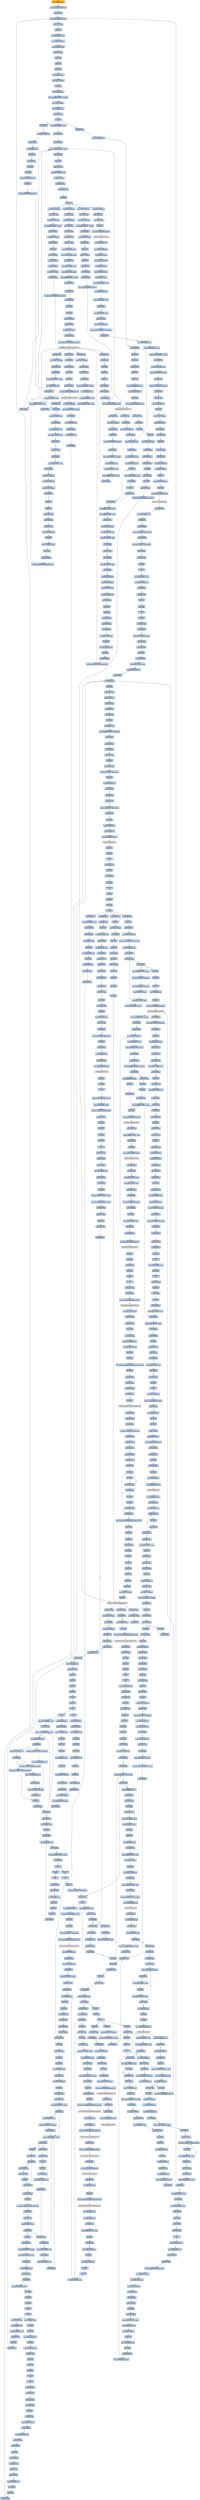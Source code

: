 digraph G {
node[shape=rectangle,style=filled,fillcolor=lightsteelblue,color=lightsteelblue]
bgcolor="transparent"
a0x010030e3pushl_0x60UINT8[label="start\npushl $0x60<UINT8>",color="lightgrey",fillcolor="orange"];
a0x010030e5pushl_0x10014e0UINT32[label="0x010030e5\npushl $0x10014e0<UINT32>"];
a0x010030eacall_0x01003f34[label="0x010030ea\ncall 0x01003f34"];
a0x01003f34pushl_0x1003f88UINT32[label="0x01003f34\npushl $0x1003f88<UINT32>"];
a0x01003f39movl_fs_0_eax[label="0x01003f39\nmovl %fs:0, %eax"];
a0x01003f3fpushl_eax[label="0x01003f3f\npushl %eax"];
a0x01003f40movl_0x10esp__eax[label="0x01003f40\nmovl 0x10(%esp), %eax"];
a0x01003f44movl_ebp_0x10esp_[label="0x01003f44\nmovl %ebp, 0x10(%esp)"];
a0x01003f48leal_0x10esp__ebp[label="0x01003f48\nleal 0x10(%esp), %ebp"];
a0x01003f4csubl_eax_esp[label="0x01003f4c\nsubl %eax, %esp"];
a0x01003f4epushl_ebx[label="0x01003f4e\npushl %ebx"];
a0x01003f4fpushl_esi[label="0x01003f4f\npushl %esi"];
a0x01003f50pushl_edi[label="0x01003f50\npushl %edi"];
a0x01003f51movl__8ebp__eax[label="0x01003f51\nmovl -8(%ebp), %eax"];
a0x01003f54movl_esp__24ebp_[label="0x01003f54\nmovl %esp, -24(%ebp)"];
a0x01003f57pushl_eax[label="0x01003f57\npushl %eax"];
a0x01003f58movl__4ebp__eax[label="0x01003f58\nmovl -4(%ebp), %eax"];
a0x01003f5bmovl_0xffffffffUINT32__4ebp_[label="0x01003f5b\nmovl $0xffffffff<UINT32>, -4(%ebp)"];
a0x01003f62movl_eax__8ebp_[label="0x01003f62\nmovl %eax, -8(%ebp)"];
a0x01003f65leal__16ebp__eax[label="0x01003f65\nleal -16(%ebp), %eax"];
a0x01003f68movl_eax_fs_0[label="0x01003f68\nmovl %eax, %fs:0"];
a0x01003f6eret[label="0x01003f6e\nret"];
a0x010030efmovl_0x94UINT32_edi[label="0x010030ef\nmovl $0x94<UINT32>, %edi"];
a0x010030f4movl_edi_eax[label="0x010030f4\nmovl %edi, %eax"];
a0x010030f6call_0x01004090[label="0x010030f6\ncall 0x01004090"];
a0x01004090cmpl_0x1000UINT32_eax[label="0x01004090\ncmpl $0x1000<UINT32>, %eax"];
a0x01004095jae_0x010040a5[label="0x01004095\njae 0x010040a5"];
a0x01004097negl_eax[label="0x01004097\nnegl %eax"];
a0x01004099addl_esp_eax[label="0x01004099\naddl %esp, %eax"];
a0x0100409baddl_0x4UINT8_eax[label="0x0100409b\naddl $0x4<UINT8>, %eax"];
a0x0100409etestl_eax_eax_[label="0x0100409e\ntestl %eax, (%eax)"];
a0x010040a0xchgl_eax_esp[label="0x010040a0\nxchgl %eax, %esp"];
a0x010040a1movl_eax__eax[label="0x010040a1\nmovl (%eax), %eax"];
a0x010040a3pushl_eax[label="0x010040a3\npushl %eax"];
a0x010040a4ret[label="0x010040a4\nret"];
a0x010030fbmovl_esp__24ebp_[label="0x010030fb\nmovl %esp, -24(%ebp)"];
a0x010030femovl_esp_esi[label="0x010030fe\nmovl %esp, %esi"];
a0x01003100movl_edi_esi_[label="0x01003100\nmovl %edi, (%esi)"];
a0x01003102pushl_esi[label="0x01003102\npushl %esi"];
a0x01003103call_GetVersionExA_kernel32_dll[label="0x01003103\ncall GetVersionExA@kernel32.dll"];
GetVersionExA_kernel32_dll[label="GetVersionExA@kernel32.dll",color="lightgrey",fillcolor="lightgrey"];
a0x01003109movl_0x10esi__ecx[label="0x01003109\nmovl 0x10(%esi), %ecx"];
a0x0100310cmovl_ecx_0x010072d8[label="0x0100310c\nmovl %ecx, 0x010072d8"];
a0x01003112movl_0x4esi__eax[label="0x01003112\nmovl 0x4(%esi), %eax"];
a0x01003115movl_eax_0x010072e4[label="0x01003115\nmovl %eax, 0x010072e4"];
a0x0100311amovl_0x8esi__edx[label="0x0100311a\nmovl 0x8(%esi), %edx"];
a0x0100311dmovl_edx_0x010072e8[label="0x0100311d\nmovl %edx, 0x010072e8"];
a0x01003123movl_0xcesi__esi[label="0x01003123\nmovl 0xc(%esi), %esi"];
a0x01003126andl_0x7fffUINT32_esi[label="0x01003126\nandl $0x7fff<UINT32>, %esi"];
a0x0100312cmovl_esi_0x010072dc[label="0x0100312c\nmovl %esi, 0x010072dc"];
a0x01003132cmpl_0x2UINT8_ecx[label="0x01003132\ncmpl $0x2<UINT8>, %ecx"];
a0x01003135je_0x01003143[label="0x01003135\nje 0x01003143"];
a0x01003143shll_0x8UINT8_eax[label="0x01003143\nshll $0x8<UINT8>, %eax"];
a0x01003146addl_edx_eax[label="0x01003146\naddl %edx, %eax"];
a0x01003148movl_eax_0x010072e0[label="0x01003148\nmovl %eax, 0x010072e0"];
a0x0100314dcmpw_0x5a4dUINT16_0x01000000[label="0x0100314d\ncmpw $0x5a4d<UINT16>, 0x01000000"];
a0x01003156jne_0x0100317f[label="0x01003156\njne 0x0100317f"];
a0x01003158movl_0x0100003c_eax[label="0x01003158\nmovl 0x0100003c, %eax"];
a0x0100315dleal_0x1000000eax__eax[label="0x0100315d\nleal 0x1000000(%eax), %eax"];
a0x01003163cmpl_0x4550UINT32_eax_[label="0x01003163\ncmpl $0x4550<UINT32>, (%eax)"];
a0x01003169jne_0x0100317f[label="0x01003169\njne 0x0100317f"];
a0x0100316bmovzwl_0x18eax__ecx[label="0x0100316b\nmovzwl 0x18(%eax), %ecx"];
a0x0100316fcmpl_0x10bUINT32_ecx[label="0x0100316f\ncmpl $0x10b<UINT32>, %ecx"];
a0x01003175je_0x01003198[label="0x01003175\nje 0x01003198"];
a0x01003198cmpl_0xeUINT8_0x74eax_[label="0x01003198\ncmpl $0xe<UINT8>, 0x74(%eax)"];
a0x0100319cjbe_0x0100317f[label="0x0100319c\njbe 0x0100317f"];
a0x0100319exorl_ecx_ecx[label="0x0100319e\nxorl %ecx, %ecx"];
a0x010031a0cmpl_ecx_0xe8eax_[label="0x010031a0\ncmpl %ecx, 0xe8(%eax)"];
a0x010031a6setne_cl[label="0x010031a6\nsetne %cl"];
a0x010031a9movl_ecx__28ebp_[label="0x010031a9\nmovl %ecx, -28(%ebp)"];
a0x010031acpushl_0x0UINT8[label="0x010031ac\npushl $0x0<UINT8>"];
a0x010031aecall_0x01003ed6[label="0x010031ae\ncall 0x01003ed6"];
a0x01003ed6movl_edi_edi[label="0x01003ed6\nmovl %edi, %edi"];
a0x01003ed8pushl_ebp[label="0x01003ed8\npushl %ebp"];
a0x01003ed9movl_esp_ebp[label="0x01003ed9\nmovl %esp, %ebp"];
a0x01003edbxorl_eax_eax[label="0x01003edb\nxorl %eax, %eax"];
a0x01003eddcmpl_eax_0x8ebp_[label="0x01003edd\ncmpl %eax, 0x8(%ebp)"];
a0x01003ee0pushl_0x0UINT8[label="0x01003ee0\npushl $0x0<UINT8>"];
a0x01003ee2sete_al[label="0x01003ee2\nsete %al"];
a0x01003ee5pushl_0x1000UINT32[label="0x01003ee5\npushl $0x1000<UINT32>"];
a0x01003eeapushl_eax[label="0x01003eea\npushl %eax"];
a0x01003eebcall_HeapCreate_kernel32_dll[label="0x01003eeb\ncall HeapCreate@kernel32.dll"];
HeapCreate_kernel32_dll[label="HeapCreate@kernel32.dll",color="lightgrey",fillcolor="lightgrey"];
a0x01003ef1testl_eax_eax[label="0x01003ef1\ntestl %eax, %eax"];
a0x01003ef3movl_eax_0x01007720[label="0x01003ef3\nmovl %eax, 0x01007720"];
a0x01003ef8je_0x01003f24[label="0x01003ef8\nje 0x01003f24"];
a0x01003efacall_0x01003eb7[label="0x01003efa\ncall 0x01003eb7"];
a0x01003eb7cmpl_0x2UINT8_0x010072d8[label="0x01003eb7\ncmpl $0x2<UINT8>, 0x010072d8"];
a0x01003ebejne_0x01003ecd[label="0x01003ebe\njne 0x01003ecd"];
a0x01003ec0cmpl_0x5UINT8_0x010072e4[label="0x01003ec0\ncmpl $0x5<UINT8>, 0x010072e4"];
a0x01003ec7jb_0x01003ecd[label="0x01003ec7\njb 0x01003ecd"];
a0x01003ec9xorl_eax_eax[label="0x01003ec9\nxorl %eax, %eax"];
a0x01003ecbincl_eax[label="0x01003ecb\nincl %eax"];
a0x01003eccret[label="0x01003ecc\nret"];
a0x01003effcmpl_0x3UINT8_eax[label="0x01003eff\ncmpl $0x3<UINT8>, %eax"];
a0x01003f02movl_eax_0x01007724[label="0x01003f02\nmovl %eax, 0x01007724"];
a0x01003f07jne_0x01003f28[label="0x01003f07\njne 0x01003f28"];
a0x01003f28xorl_eax_eax[label="0x01003f28\nxorl %eax, %eax"];
a0x01003f2aincl_eax[label="0x01003f2a\nincl %eax"];
a0x01003f2bpopl_ebp[label="0x01003f2b\npopl %ebp"];
a0x01003f2cret[label="0x01003f2c\nret"];
a0x010031b3popl_ecx[label="0x010031b3\npopl %ecx"];
a0x010031b4testl_eax_eax[label="0x010031b4\ntestl %eax, %eax"];
a0x010031b6jne_0x010031d9[label="0x010031b6\njne 0x010031d9"];
a0x010031d9andl_0x0UINT8__4ebp_[label="0x010031d9\nandl $0x0<UINT8>, -4(%ebp)"];
a0x010031ddcall_0x01003d06[label="0x010031dd\ncall 0x01003d06"];
a0x01003d06movl_edi_edi[label="0x01003d06\nmovl %edi, %edi"];
a0x01003d08pushl_ebp[label="0x01003d08\npushl %ebp"];
a0x01003d09movl_esp_ebp[label="0x01003d09\nmovl %esp, %ebp"];
a0x01003d0bsubl_0x48UINT8_esp[label="0x01003d0b\nsubl $0x48<UINT8>, %esp"];
a0x01003d0epushl_0x100UINT32[label="0x01003d0e\npushl $0x100<UINT32>"];
a0x01003d13call_0x0100484c[label="0x01003d13\ncall 0x0100484c"];
a0x0100484cmovl_edi_edi[label="0x0100484c\nmovl %edi, %edi"];
a0x0100484epushl_ebp[label="0x0100484e\npushl %ebp"];
a0x0100484fmovl_esp_ebp[label="0x0100484f\nmovl %esp, %ebp"];
a0x01004851pushl_0x010074cc[label="0x01004851\npushl 0x010074cc"];
a0x01004857pushl_0x8ebp_[label="0x01004857\npushl 0x8(%ebp)"];
a0x0100485acall_0x01004819[label="0x0100485a\ncall 0x01004819"];
a0x01004819movl_edi_edi[label="0x01004819\nmovl %edi, %edi"];
a0x0100481bpushl_ebp[label="0x0100481b\npushl %ebp"];
a0x0100481cmovl_esp_ebp[label="0x0100481c\nmovl %esp, %ebp"];
a0x0100481ecmpl_0xffffffe0UINT8_0x8ebp_[label="0x0100481e\ncmpl $0xffffffe0<UINT8>, 0x8(%ebp)"];
a0x01004822ja_0x01004843[label="0x01004822\nja 0x01004843"];
a0x01004824pushl_0x8ebp_[label="0x01004824\npushl 0x8(%ebp)"];
a0x01004827call_0x010047c9[label="0x01004827\ncall 0x010047c9"];
a0x010047c9movl_edi_edi[label="0x010047c9\nmovl %edi, %edi"];
a0x010047cbpushl_ebp[label="0x010047cb\npushl %ebp"];
a0x010047ccmovl_esp_ebp[label="0x010047cc\nmovl %esp, %ebp"];
a0x010047cecmpl_0x3UINT8_0x01007724[label="0x010047ce\ncmpl $0x3<UINT8>, 0x01007724"];
a0x010047d5pushl_esi[label="0x010047d5\npushl %esi"];
a0x010047d6movl_0x8ebp__esi[label="0x010047d6\nmovl 0x8(%ebp), %esi"];
a0x010047d9jne_0x010047ee[label="0x010047d9\njne 0x010047ee"];
a0x010047eetestl_esi_esi[label="0x010047ee\ntestl %esi, %esi"];
a0x010047f0jne_0x010047f3[label="0x010047f0\njne 0x010047f3"];
a0x010047f3cmpl_0x1UINT8_0x01007724[label="0x010047f3\ncmpl $0x1<UINT8>, 0x01007724"];
a0x010047faje_0x01004802[label="0x010047fa\nje 0x01004802"];
a0x01004802pushl_esi[label="0x01004802\npushl %esi"];
a0x01004803pushl_0x0UINT8[label="0x01004803\npushl $0x0<UINT8>"];
a0x01004805pushl_0x01007720[label="0x01004805\npushl 0x01007720"];
a0x0100480bcall_HeapAlloc_kernel32_dll[label="0x0100480b\ncall HeapAlloc@kernel32.dll"];
HeapAlloc_kernel32_dll[label="HeapAlloc@kernel32.dll",color="lightgrey",fillcolor="lightgrey"];
a0x01004811popl_esi[label="0x01004811\npopl %esi"];
a0x01004812popl_ebp[label="0x01004812\npopl %ebp"];
a0x01004813ret[label="0x01004813\nret"];
a0x0100482ctestl_eax_eax[label="0x0100482c\ntestl %eax, %eax"];
a0x0100482epopl_ecx[label="0x0100482e\npopl %ecx"];
a0x0100482fjne_0x01004845[label="0x0100482f\njne 0x01004845"];
a0x01004845popl_ebp[label="0x01004845\npopl %ebp"];
a0x01004846ret[label="0x01004846\nret"];
a0x0100485fpopl_ecx[label="0x0100485f\npopl %ecx"];
a0x01004860popl_ecx[label="0x01004860\npopl %ecx"];
a0x01004861popl_ebp[label="0x01004861\npopl %ebp"];
a0x01004862ret[label="0x01004862\nret"];
a0x01003d18testl_eax_eax[label="0x01003d18\ntestl %eax, %eax"];
a0x01003d1apopl_ecx[label="0x01003d1a\npopl %ecx"];
a0x01003d1bjne_0x01003d22[label="0x01003d1b\njne 0x01003d22"];
a0x01003d22movl_eax_0x01007740[label="0x01003d22\nmovl %eax, 0x01007740"];
a0x01003d27movl_0x20UINT32_0x01007728[label="0x01003d27\nmovl $0x20<UINT32>, 0x01007728"];
a0x01003d31leal_0x100eax__ecx[label="0x01003d31\nleal 0x100(%eax), %ecx"];
a0x01003d37jmp_0x01003d53[label="0x01003d37\njmp 0x01003d53"];
a0x01003d53cmpl_ecx_eax[label="0x01003d53\ncmpl %ecx, %eax"];
a0x01003d55jb_0x01003d39[label="0x01003d55\njb 0x01003d39"];
a0x01003d39orl_0xffffffffUINT8_eax_[label="0x01003d39\norl $0xffffffff<UINT8>, (%eax)"];
a0x01003d3cmovb_0x0UINT8_0x4eax_[label="0x01003d3c\nmovb $0x0<UINT8>, 0x4(%eax)"];
a0x01003d40movb_0xaUINT8_0x5eax_[label="0x01003d40\nmovb $0xa<UINT8>, 0x5(%eax)"];
a0x01003d44movl_0x01007740_ecx[label="0x01003d44\nmovl 0x01007740, %ecx"];
a0x01003d4aaddl_0x8UINT8_eax[label="0x01003d4a\naddl $0x8<UINT8>, %eax"];
a0x01003d4daddl_0x100UINT32_ecx[label="0x01003d4d\naddl $0x100<UINT32>, %ecx"];
a0x01003d57pushl_ebx[label="0x01003d57\npushl %ebx"];
a0x01003d58pushl_esi[label="0x01003d58\npushl %esi"];
a0x01003d59pushl_edi[label="0x01003d59\npushl %edi"];
a0x01003d5aleal__72ebp__eax[label="0x01003d5a\nleal -72(%ebp), %eax"];
a0x01003d5dpushl_eax[label="0x01003d5d\npushl %eax"];
a0x01003d5ecall_GetStartupInfoA_kernel32_dll[label="0x01003d5e\ncall GetStartupInfoA@kernel32.dll"];
GetStartupInfoA_kernel32_dll[label="GetStartupInfoA@kernel32.dll",color="lightgrey",fillcolor="lightgrey"];
a0x01003d64cmpw_0x0UINT8__22ebp_[label="0x01003d64\ncmpw $0x0<UINT8>, -22(%ebp)"];
a0x01003d69je_0x01003e39[label="0x01003d69\nje 0x01003e39"];
a0x01003e39xorl_ebx_ebx[label="0x01003e39\nxorl %ebx, %ebx"];
a0x01003e3bmovl_0x01007740_eax[label="0x01003e3b\nmovl 0x01007740, %eax"];
a0x01003e40leal_eaxebx8__esi[label="0x01003e40\nleal (%eax,%ebx,8), %esi"];
a0x01003e43cmpl_0xffffffffUINT8_esi_[label="0x01003e43\ncmpl $0xffffffff<UINT8>, (%esi)"];
a0x01003e46jne_0x01003e95[label="0x01003e46\njne 0x01003e95"];
a0x01003e48testl_ebx_ebx[label="0x01003e48\ntestl %ebx, %ebx"];
a0x01003e4amovb_0xffffff81UINT8_0x4esi_[label="0x01003e4a\nmovb $0xffffff81<UINT8>, 0x4(%esi)"];
a0x01003e4ejne_0x01003e55[label="0x01003e4e\njne 0x01003e55"];
a0x01003e50pushl_0xfffffff6UINT8[label="0x01003e50\npushl $0xfffffff6<UINT8>"];
a0x01003e52popl_eax[label="0x01003e52\npopl %eax"];
a0x01003e53jmp_0x01003e5f[label="0x01003e53\njmp 0x01003e5f"];
a0x01003e5fpushl_eax[label="0x01003e5f\npushl %eax"];
a0x01003e60call_GetStdHandle_kernel32_dll[label="0x01003e60\ncall GetStdHandle@kernel32.dll"];
GetStdHandle_kernel32_dll[label="GetStdHandle@kernel32.dll",color="lightgrey",fillcolor="lightgrey"];
a0x01003e66movl_eax_edi[label="0x01003e66\nmovl %eax, %edi"];
a0x01003e68cmpl_0xffffffffUINT8_edi[label="0x01003e68\ncmpl $0xffffffff<UINT8>, %edi"];
a0x01003e6bje_0x01003e84[label="0x01003e6b\nje 0x01003e84"];
a0x01003e6dpushl_edi[label="0x01003e6d\npushl %edi"];
a0x01003e6ecall_GetFileType_kernel32_dll[label="0x01003e6e\ncall GetFileType@kernel32.dll"];
GetFileType_kernel32_dll[label="GetFileType@kernel32.dll",color="lightgrey",fillcolor="lightgrey"];
a0x01003e74testl_eax_eax[label="0x01003e74\ntestl %eax, %eax"];
a0x01003e76je_0x01003e84[label="0x01003e76\nje 0x01003e84"];
a0x01003e78andl_0xffUINT32_eax[label="0x01003e78\nandl $0xff<UINT32>, %eax"];
a0x01003e7dcmpl_0x2UINT8_eax[label="0x01003e7d\ncmpl $0x2<UINT8>, %eax"];
a0x01003e80movl_edi_esi_[label="0x01003e80\nmovl %edi, (%esi)"];
a0x01003e82jne_0x01003e8a[label="0x01003e82\njne 0x01003e8a"];
a0x01003e84orb_0x40UINT8_0x4esi_[label="0x01003e84\norb $0x40<UINT8>, 0x4(%esi)"];
a0x01003e88jmp_0x01003e99[label="0x01003e88\njmp 0x01003e99"];
a0x01003e99incl_ebx[label="0x01003e99\nincl %ebx"];
a0x01003e9acmpl_0x3UINT8_ebx[label="0x01003e9a\ncmpl $0x3<UINT8>, %ebx"];
a0x01003e9djl_0x01003e3b[label="0x01003e9d\njl 0x01003e3b"];
a0x01003e55movl_ebx_eax[label="0x01003e55\nmovl %ebx, %eax"];
a0x01003e57decl_eax[label="0x01003e57\ndecl %eax"];
a0x01003e58negl_eax[label="0x01003e58\nnegl %eax"];
a0x01003e5asbbl_eax_eax[label="0x01003e5a\nsbbl %eax, %eax"];
a0x01003e5caddl_0xfffffff5UINT8_eax[label="0x01003e5c\naddl $0xfffffff5<UINT8>, %eax"];
a0x01003e9fpushl_0x01007728[label="0x01003e9f\npushl 0x01007728"];
a0x01003ea5call_SetHandleCount_kernel32_dll[label="0x01003ea5\ncall SetHandleCount@kernel32.dll"];
SetHandleCount_kernel32_dll[label="SetHandleCount@kernel32.dll",color="lightgrey",fillcolor="lightgrey"];
a0x01003eabpopl_edi[label="0x01003eab\npopl %edi"];
a0x01003eacpopl_esi[label="0x01003eac\npopl %esi"];
a0x01003eadxorl_eax_eax[label="0x01003ead\nxorl %eax, %eax"];
a0x01003eafpopl_ebx[label="0x01003eaf\npopl %ebx"];
a0x01003eb0leave_[label="0x01003eb0\nleave "];
a0x01003eb1ret[label="0x01003eb1\nret"];
a0x010031e2testl_eax_eax[label="0x010031e2\ntestl %eax, %eax"];
a0x010031e4jnl_0x010031ee[label="0x010031e4\njnl 0x010031ee"];
a0x010031eecall_GetCommandLineA_kernel32_dll[label="0x010031ee\ncall GetCommandLineA@kernel32.dll"];
GetCommandLineA_kernel32_dll[label="GetCommandLineA@kernel32.dll",color="lightgrey",fillcolor="lightgrey"];
a0x010031f4movl_eax_0x01007854[label="0x010031f4\nmovl %eax, 0x01007854"];
a0x010031f9call_0x01003bd9[label="0x010031f9\ncall 0x01003bd9"];
a0x01003bd9movl_edi_edi[label="0x01003bd9\nmovl %edi, %edi"];
a0x01003bdbpushl_ebp[label="0x01003bdb\npushl %ebp"];
a0x01003bdcmovl_esp_ebp[label="0x01003bdc\nmovl %esp, %ebp"];
a0x01003bdesubl_0xcUINT8_esp[label="0x01003bde\nsubl $0xc<UINT8>, %esp"];
a0x01003be1movl_0x01007430_eax[label="0x01003be1\nmovl 0x01007430, %eax"];
a0x01003be6pushl_ebx[label="0x01003be6\npushl %ebx"];
a0x01003be7pushl_esi[label="0x01003be7\npushl %esi"];
a0x01003be8movl_GetEnvironmentStringsW_kernel32_dll_esi[label="0x01003be8\nmovl GetEnvironmentStringsW@kernel32.dll, %esi"];
a0x01003beepushl_edi[label="0x01003bee\npushl %edi"];
a0x01003befxorl_ebx_ebx[label="0x01003bef\nxorl %ebx, %ebx"];
a0x01003bf1xorl_edi_edi[label="0x01003bf1\nxorl %edi, %edi"];
a0x01003bf3cmpl_ebx_eax[label="0x01003bf3\ncmpl %ebx, %eax"];
a0x01003bf5jne_0x01003c25[label="0x01003bf5\njne 0x01003c25"];
a0x01003bf7call_esi[label="0x01003bf7\ncall %esi"];
GetEnvironmentStringsW_kernel32_dll[label="GetEnvironmentStringsW@kernel32.dll",color="lightgrey",fillcolor="lightgrey"];
a0x01003bf9movl_eax_edi[label="0x01003bf9\nmovl %eax, %edi"];
a0x01003bfbcmpl_ebx_edi[label="0x01003bfb\ncmpl %ebx, %edi"];
a0x01003bfdje_0x01003c0b[label="0x01003bfd\nje 0x01003c0b"];
a0x01003bffmovl_0x1UINT32_0x01007430[label="0x01003bff\nmovl $0x1<UINT32>, 0x01007430"];
a0x01003c09jmp_0x01003c2a[label="0x01003c09\njmp 0x01003c2a"];
a0x01003c2acmpl_ebx_edi[label="0x01003c2a\ncmpl %ebx, %edi"];
a0x01003c2cjne_0x01003c36[label="0x01003c2c\njne 0x01003c36"];
a0x01003c36cmpw_bx_edi_[label="0x01003c36\ncmpw %bx, (%edi)"];
a0x01003c39movl_edi_eax[label="0x01003c39\nmovl %edi, %eax"];
a0x01003c3bje_0x01003c4b[label="0x01003c3b\nje 0x01003c4b"];
a0x01003c3dincl_eax[label="0x01003c3d\nincl %eax"];
a0x01003c3eincl_eax[label="0x01003c3e\nincl %eax"];
a0x01003c3fcmpw_bx_eax_[label="0x01003c3f\ncmpw %bx, (%eax)"];
a0x01003c42jne_0x01003c3d[label="0x01003c42\njne 0x01003c3d"];
a0x01003c44incl_eax[label="0x01003c44\nincl %eax"];
a0x01003c45incl_eax[label="0x01003c45\nincl %eax"];
a0x01003c46cmpw_bx_eax_[label="0x01003c46\ncmpw %bx, (%eax)"];
a0x01003c49jne_0x01003c3d[label="0x01003c49\njne 0x01003c3d"];
a0x01003c4bmovl_WideCharToMultiByte_kernel32_dll_esi[label="0x01003c4b\nmovl WideCharToMultiByte@kernel32.dll, %esi"];
a0x01003c51pushl_ebx[label="0x01003c51\npushl %ebx"];
a0x01003c52pushl_ebx[label="0x01003c52\npushl %ebx"];
a0x01003c53pushl_ebx[label="0x01003c53\npushl %ebx"];
a0x01003c54subl_edi_eax[label="0x01003c54\nsubl %edi, %eax"];
a0x01003c56pushl_ebx[label="0x01003c56\npushl %ebx"];
a0x01003c57sarl_eax[label="0x01003c57\nsarl %eax"];
a0x01003c59incl_eax[label="0x01003c59\nincl %eax"];
a0x01003c5apushl_eax[label="0x01003c5a\npushl %eax"];
a0x01003c5bpushl_edi[label="0x01003c5b\npushl %edi"];
a0x01003c5cpushl_ebx[label="0x01003c5c\npushl %ebx"];
a0x01003c5dpushl_ebx[label="0x01003c5d\npushl %ebx"];
a0x01003c5emovl_eax__12ebp_[label="0x01003c5e\nmovl %eax, -12(%ebp)"];
a0x01003c61call_esi[label="0x01003c61\ncall %esi"];
WideCharToMultiByte_kernel32_dll[label="WideCharToMultiByte@kernel32.dll",color="lightgrey",fillcolor="lightgrey"];
a0x01003c63cmpl_ebx_eax[label="0x01003c63\ncmpl %ebx, %eax"];
a0x01003c65movl_eax__8ebp_[label="0x01003c65\nmovl %eax, -8(%ebp)"];
a0x01003c68je_0x01003c99[label="0x01003c68\nje 0x01003c99"];
a0x01003c6apushl_eax[label="0x01003c6a\npushl %eax"];
a0x01003c6bcall_0x0100484c[label="0x01003c6b\ncall 0x0100484c"];
a0x01003c70cmpl_ebx_eax[label="0x01003c70\ncmpl %ebx, %eax"];
a0x01003c72popl_ecx[label="0x01003c72\npopl %ecx"];
a0x01003c73movl_eax__4ebp_[label="0x01003c73\nmovl %eax, -4(%ebp)"];
a0x01003c76je_0x01003c99[label="0x01003c76\nje 0x01003c99"];
a0x01003c78pushl_ebx[label="0x01003c78\npushl %ebx"];
a0x01003c79pushl_ebx[label="0x01003c79\npushl %ebx"];
a0x01003c7apushl__8ebp_[label="0x01003c7a\npushl -8(%ebp)"];
a0x01003c7dpushl_eax[label="0x01003c7d\npushl %eax"];
a0x01003c7epushl__12ebp_[label="0x01003c7e\npushl -12(%ebp)"];
a0x01003c81pushl_edi[label="0x01003c81\npushl %edi"];
a0x01003c82pushl_ebx[label="0x01003c82\npushl %ebx"];
a0x01003c83pushl_ebx[label="0x01003c83\npushl %ebx"];
a0x01003c84call_esi[label="0x01003c84\ncall %esi"];
a0x01003c86testl_eax_eax[label="0x01003c86\ntestl %eax, %eax"];
a0x01003c88jne_0x01003c96[label="0x01003c88\njne 0x01003c96"];
a0x01003c96movl__4ebp__ebx[label="0x01003c96\nmovl -4(%ebp), %ebx"];
a0x01003c99pushl_edi[label="0x01003c99\npushl %edi"];
a0x01003c9acall_FreeEnvironmentStringsW_kernel32_dll[label="0x01003c9a\ncall FreeEnvironmentStringsW@kernel32.dll"];
FreeEnvironmentStringsW_kernel32_dll[label="FreeEnvironmentStringsW@kernel32.dll",color="lightgrey",fillcolor="lightgrey"];
a0x01003ca0jmp_0x01003cfa[label="0x01003ca0\njmp 0x01003cfa"];
a0x01003cfamovl_ebx_eax[label="0x01003cfa\nmovl %ebx, %eax"];
a0x01003cfcpopl_edi[label="0x01003cfc\npopl %edi"];
a0x01003cfdpopl_esi[label="0x01003cfd\npopl %esi"];
a0x01003cfepopl_ebx[label="0x01003cfe\npopl %ebx"];
a0x01003cffleave_[label="0x01003cff\nleave "];
a0x01003d00ret[label="0x01003d00\nret"];
a0x010031femovl_eax_0x010072c0[label="0x010031fe\nmovl %eax, 0x010072c0"];
a0x01003203call_0x01003b30[label="0x01003203\ncall 0x01003b30"];
a0x01003b30movl_edi_edi[label="0x01003b30\nmovl %edi, %edi"];
a0x01003b32pushl_ebp[label="0x01003b32\npushl %ebp"];
a0x01003b33movl_esp_ebp[label="0x01003b33\nmovl %esp, %ebp"];
a0x01003b35pushl_ecx[label="0x01003b35\npushl %ecx"];
a0x01003b36pushl_ecx[label="0x01003b36\npushl %ecx"];
a0x01003b37pushl_ebx[label="0x01003b37\npushl %ebx"];
a0x01003b38pushl_esi[label="0x01003b38\npushl %esi"];
a0x01003b39pushl_edi[label="0x01003b39\npushl %edi"];
a0x01003b3axorl_edi_edi[label="0x01003b3a\nxorl %edi, %edi"];
a0x01003b3ccmpl_edi_0x0100784c[label="0x01003b3c\ncmpl %edi, 0x0100784c"];
a0x01003b42jne_0x01003b49[label="0x01003b42\njne 0x01003b49"];
a0x01003b44call_0x01004764[label="0x01003b44\ncall 0x01004764"];
a0x01004764cmpl_0x0UINT8_0x0100784c[label="0x01004764\ncmpl $0x0<UINT8>, 0x0100784c"];
a0x0100476bjne_0x0100477f[label="0x0100476b\njne 0x0100477f"];
a0x0100476dpushl_0xfffffffdUINT8[label="0x0100476d\npushl $0xfffffffd<UINT8>"];
a0x0100476fcall_0x01004577[label="0x0100476f\ncall 0x01004577"];
a0x01004577movl_edi_edi[label="0x01004577\nmovl %edi, %edi"];
a0x01004579pushl_ebp[label="0x01004579\npushl %ebp"];
a0x0100457amovl_esp_ebp[label="0x0100457a\nmovl %esp, %ebp"];
a0x0100457csubl_0x1cUINT8_esp[label="0x0100457c\nsubl $0x1c<UINT8>, %esp"];
a0x0100457fmovl_0x0100704c_eax[label="0x0100457f\nmovl 0x0100704c, %eax"];
a0x01004584pushl_ebx[label="0x01004584\npushl %ebx"];
a0x01004585pushl_esi[label="0x01004585\npushl %esi"];
a0x01004586movl_0x8ebp__esi[label="0x01004586\nmovl 0x8(%ebp), %esi"];
a0x01004589xorl_ebx_ebx[label="0x01004589\nxorl %ebx, %ebx"];
a0x0100458bcmpl_0xfffffffeUINT8_esi[label="0x0100458b\ncmpl $0xfffffffe<UINT8>, %esi"];
a0x0100458emovl_eax__4ebp_[label="0x0100458e\nmovl %eax, -4(%ebp)"];
a0x01004591pushl_edi[label="0x01004591\npushl %edi"];
a0x01004592movl_ebx_0x01007448[label="0x01004592\nmovl %ebx, 0x01007448"];
a0x01004598jne_0x010045ac[label="0x01004598\njne 0x010045ac"];
a0x010045accmpl_0xfffffffdUINT8_esi[label="0x010045ac\ncmpl $0xfffffffd<UINT8>, %esi"];
a0x010045afjne_0x010045c3[label="0x010045af\njne 0x010045c3"];
a0x010045b1movl_0x1UINT32_0x01007448[label="0x010045b1\nmovl $0x1<UINT32>, 0x01007448"];
a0x010045bbcall_GetACP_kernel32_dll[label="0x010045bb\ncall GetACP@kernel32.dll"];
GetACP_kernel32_dll[label="GetACP@kernel32.dll",color="lightgrey",fillcolor="lightgrey"];
a0x010045c1jmp_0x010045d7[label="0x010045c1\njmp 0x010045d7"];
a0x010045d7movl_eax_0x8ebp_[label="0x010045d7\nmovl %eax, 0x8(%ebp)"];
a0x010045damovl_eax_esi[label="0x010045da\nmovl %eax, %esi"];
a0x010045dccmpl_0x01007604_esi[label="0x010045dc\ncmpl 0x01007604, %esi"];
a0x010045e2je_0x0100474b[label="0x010045e2\nje 0x0100474b"];
a0x010045e8cmpl_ebx_esi[label="0x010045e8\ncmpl %ebx, %esi"];
a0x010045eaje_0x01004741[label="0x010045ea\nje 0x01004741"];
a0x010045f0xorl_edx_edx[label="0x010045f0\nxorl %edx, %edx"];
a0x010045f2xorl_eax_eax[label="0x010045f2\nxorl %eax, %eax"];
a0x010045f4cmpl_esi_0x1007188eax_[label="0x010045f4\ncmpl %esi, 0x1007188(%eax)"];
a0x010045faje_0x01004663[label="0x010045fa\nje 0x01004663"];
a0x010045fcaddl_0x30UINT8_eax[label="0x010045fc\naddl $0x30<UINT8>, %eax"];
a0x010045ffincl_edx[label="0x010045ff\nincl %edx"];
a0x01004600cmpl_0xf0UINT32_eax[label="0x01004600\ncmpl $0xf0<UINT32>, %eax"];
a0x01004605jb_0x010045f4[label="0x01004605\njb 0x010045f4"];
a0x01004607leal__24ebp__eax[label="0x01004607\nleal -24(%ebp), %eax"];
a0x0100460apushl_eax[label="0x0100460a\npushl %eax"];
a0x0100460bpushl_esi[label="0x0100460b\npushl %esi"];
a0x0100460ccall_GetCPInfo_kernel32_dll[label="0x0100460c\ncall GetCPInfo@kernel32.dll"];
GetCPInfo_kernel32_dll[label="GetCPInfo@kernel32.dll",color="lightgrey",fillcolor="lightgrey"];
a0x01004612cmpl_0x1UINT8_eax[label="0x01004612\ncmpl $0x1<UINT8>, %eax"];
a0x01004615jne_0x01004739[label="0x01004615\njne 0x01004739"];
a0x0100461bpushl_0x40UINT8[label="0x0100461b\npushl $0x40<UINT8>"];
a0x0100461dxorl_eax_eax[label="0x0100461d\nxorl %eax, %eax"];
a0x0100461fpopl_ecx[label="0x0100461f\npopl %ecx"];
a0x01004620movl_0x1007500UINT32_edi[label="0x01004620\nmovl $0x1007500<UINT32>, %edi"];
a0x01004625repz_stosl_eax_es_edi_[label="0x01004625\nrepz stosl %eax, %es:(%edi)"];
a0x01004627stosb_al_es_edi_[label="0x01004627\nstosb %al, %es:(%edi)"];
a0x01004628xorl_edi_edi[label="0x01004628\nxorl %edi, %edi"];
a0x0100462aincl_edi[label="0x0100462a\nincl %edi"];
a0x0100462bcmpl_edi__24ebp_[label="0x0100462b\ncmpl %edi, -24(%ebp)"];
a0x0100462emovl_esi_0x01007604[label="0x0100462e\nmovl %esi, 0x01007604"];
a0x01004634movl_ebx_0x010074f0[label="0x01004634\nmovl %ebx, 0x010074f0"];
a0x0100463ajbe_0x01004727[label="0x0100463a\njbe 0x01004727"];
a0x01004640cmpb_0x0UINT8__18ebp_[label="0x01004640\ncmpb $0x0<UINT8>, -18(%ebp)"];
a0x01004644je_0x01004702[label="0x01004644\nje 0x01004702"];
a0x01004702movl_edi_eax[label="0x01004702\nmovl %edi, %eax"];
a0x01004704orb_0x8UINT8_0x1007501eax_[label="0x01004704\norb $0x8<UINT8>, 0x1007501(%eax)"];
a0x0100470bincl_eax[label="0x0100470b\nincl %eax"];
a0x0100470ccmpl_0xffUINT32_eax[label="0x0100470c\ncmpl $0xff<UINT32>, %eax"];
a0x01004711jb_0x01004704[label="0x01004711\njb 0x01004704"];
a0x01004713movl_esi_eax[label="0x01004713\nmovl %esi, %eax"];
a0x01004715call_0x01004377[label="0x01004715\ncall 0x01004377"];
a0x01004377subl_0x3a4UINT32_eax[label="0x01004377\nsubl $0x3a4<UINT32>, %eax"];
a0x0100437cje_0x010043a0[label="0x0100437c\nje 0x010043a0"];
a0x0100437esubl_0x4UINT8_eax[label="0x0100437e\nsubl $0x4<UINT8>, %eax"];
a0x01004381je_0x0100439a[label="0x01004381\nje 0x0100439a"];
a0x01004383subl_0xdUINT8_eax[label="0x01004383\nsubl $0xd<UINT8>, %eax"];
a0x01004386je_0x01004394[label="0x01004386\nje 0x01004394"];
a0x01004388decl_eax[label="0x01004388\ndecl %eax"];
a0x01004389je_0x0100438e[label="0x01004389\nje 0x0100438e"];
a0x0100438bxorl_eax_eax[label="0x0100438b\nxorl %eax, %eax"];
a0x0100438dret[label="0x0100438d\nret"];
a0x0100471amovl_eax_0x010074f0[label="0x0100471a\nmovl %eax, 0x010074f0"];
a0x0100471fmovl_edi_0x010074f4[label="0x0100471f\nmovl %edi, 0x010074f4"];
a0x01004725jmp_0x0100472d[label="0x01004725\njmp 0x0100472d"];
a0x0100472dxorl_eax_eax[label="0x0100472d\nxorl %eax, %eax"];
a0x0100472fmovl_0x1007610UINT32_edi[label="0x0100472f\nmovl $0x1007610<UINT32>, %edi"];
a0x01004734stosl_eax_es_edi_[label="0x01004734\nstosl %eax, %es:(%edi)"];
a0x01004735stosl_eax_es_edi_[label="0x01004735\nstosl %eax, %es:(%edi)"];
a0x01004736stosl_eax_es_edi_[label="0x01004736\nstosl %eax, %es:(%edi)"];
a0x01004737jmp_0x01004746[label="0x01004737\njmp 0x01004746"];
a0x01004746call_0x010043db[label="0x01004746\ncall 0x010043db"];
a0x010043dbmovl_edi_edi[label="0x010043db\nmovl %edi, %edi"];
a0x010043ddpushl_ebp[label="0x010043dd\npushl %ebp"];
a0x010043demovl_esp_ebp[label="0x010043de\nmovl %esp, %ebp"];
a0x010043e0subl_0x518UINT32_esp[label="0x010043e0\nsubl $0x518<UINT32>, %esp"];
a0x010043e6movl_0x0100704c_eax[label="0x010043e6\nmovl 0x0100704c, %eax"];
a0x010043ebmovl_eax__4ebp_[label="0x010043eb\nmovl %eax, -4(%ebp)"];
a0x010043eepushl_esi[label="0x010043ee\npushl %esi"];
a0x010043efleal__1304ebp__eax[label="0x010043ef\nleal -1304(%ebp), %eax"];
a0x010043f5pushl_eax[label="0x010043f5\npushl %eax"];
a0x010043f6pushl_0x01007604[label="0x010043f6\npushl 0x01007604"];
a0x010043fccall_GetCPInfo_kernel32_dll[label="0x010043fc\ncall GetCPInfo@kernel32.dll"];
a0x01004402cmpl_0x1UINT8_eax[label="0x01004402\ncmpl $0x1<UINT8>, %eax"];
a0x01004405movl_0x100UINT32_esi[label="0x01004405\nmovl $0x100<UINT32>, %esi"];
a0x0100440ajne_0x01004523[label="0x0100440a\njne 0x01004523"];
a0x01004410xorl_eax_eax[label="0x01004410\nxorl %eax, %eax"];
a0x01004412movb_al__260ebpeax_[label="0x01004412\nmovb %al, -260(%ebp,%eax)"];
a0x01004419incl_eax[label="0x01004419\nincl %eax"];
a0x0100441acmpl_esi_eax[label="0x0100441a\ncmpl %esi, %eax"];
a0x0100441cjb_0x01004412[label="0x0100441c\njb 0x01004412"];
a0x0100441emovb__1298ebp__al[label="0x0100441e\nmovb -1298(%ebp), %al"];
a0x01004424testb_al_al[label="0x01004424\ntestb %al, %al"];
a0x01004426movb_0x20UINT8__260ebp_[label="0x01004426\nmovb $0x20<UINT8>, -260(%ebp)"];
a0x0100442dje_0x01004468[label="0x0100442d\nje 0x01004468"];
a0x01004468pushl_0x0UINT8[label="0x01004468\npushl $0x0<UINT8>"];
a0x0100446apushl_0x010074f0[label="0x0100446a\npushl 0x010074f0"];
a0x01004470leal__1284ebp__eax[label="0x01004470\nleal -1284(%ebp), %eax"];
a0x01004476pushl_0x01007604[label="0x01004476\npushl 0x01007604"];
a0x0100447cpushl_eax[label="0x0100447c\npushl %eax"];
a0x0100447dpushl_esi[label="0x0100447d\npushl %esi"];
a0x0100447eleal__260ebp__eax[label="0x0100447e\nleal -260(%ebp), %eax"];
a0x01004484pushl_eax[label="0x01004484\npushl %eax"];
a0x01004485pushl_0x1UINT8[label="0x01004485\npushl $0x1<UINT8>"];
a0x01004487call_0x010057f8[label="0x01004487\ncall 0x010057f8"];
a0x010057f8pushl_0x1cUINT8[label="0x010057f8\npushl $0x1c<UINT8>"];
a0x010057fapushl_0x1001d18UINT32[label="0x010057fa\npushl $0x1001d18<UINT32>"];
a0x010057ffcall_0x01003f34[label="0x010057ff\ncall 0x01003f34"];
a0x01005804xorl_esi_esi[label="0x01005804\nxorl %esi, %esi"];
a0x01005806cmpl_esi_0x010074c4[label="0x01005806\ncmpl %esi, 0x010074c4"];
a0x0100580cjne_0x01005843[label="0x0100580c\njne 0x01005843"];
a0x0100580eleal__28ebp__eax[label="0x0100580e\nleal -28(%ebp), %eax"];
a0x01005811pushl_eax[label="0x01005811\npushl %eax"];
a0x01005812xorl_edi_edi[label="0x01005812\nxorl %edi, %edi"];
a0x01005814incl_edi[label="0x01005814\nincl %edi"];
a0x01005815pushl_edi[label="0x01005815\npushl %edi"];
a0x01005816pushl_0x10018dcUINT32[label="0x01005816\npushl $0x10018dc<UINT32>"];
a0x0100581bpushl_edi[label="0x0100581b\npushl %edi"];
a0x0100581ccall_GetStringTypeW_kernel32_dll[label="0x0100581c\ncall GetStringTypeW@kernel32.dll"];
GetStringTypeW_kernel32_dll[label="GetStringTypeW@kernel32.dll",color="lightgrey",fillcolor="lightgrey"];
a0x01005822testl_eax_eax[label="0x01005822\ntestl %eax, %eax"];
a0x01005824je_0x0100582e[label="0x01005824\nje 0x0100582e"];
a0x01005826movl_edi_0x010074c4[label="0x01005826\nmovl %edi, 0x010074c4"];
a0x0100582cjmp_0x01005843[label="0x0100582c\njmp 0x01005843"];
a0x01005843movl_0x010074c4_eax[label="0x01005843\nmovl 0x010074c4, %eax"];
a0x01005848cmpl_0x2UINT8_eax[label="0x01005848\ncmpl $0x2<UINT8>, %eax"];
a0x0100584bje_0x01005943[label="0x0100584b\nje 0x01005943"];
a0x01005851cmpl_esi_eax[label="0x01005851\ncmpl %esi, %eax"];
a0x01005853je_0x01005943[label="0x01005853\nje 0x01005943"];
a0x01005859cmpl_0x1UINT8_eax[label="0x01005859\ncmpl $0x1<UINT8>, %eax"];
a0x0100585cjne_0x01005969[label="0x0100585c\njne 0x01005969"];
a0x01005862movl_esi__36ebp_[label="0x01005862\nmovl %esi, -36(%ebp)"];
a0x01005865movl_esi__32ebp_[label="0x01005865\nmovl %esi, -32(%ebp)"];
a0x01005868cmpl_esi_0x18ebp_[label="0x01005868\ncmpl %esi, 0x18(%ebp)"];
a0x0100586bjne_0x01005875[label="0x0100586b\njne 0x01005875"];
a0x01005875pushl_esi[label="0x01005875\npushl %esi"];
a0x01005876pushl_esi[label="0x01005876\npushl %esi"];
a0x01005877pushl_0x10ebp_[label="0x01005877\npushl 0x10(%ebp)"];
a0x0100587apushl_0xcebp_[label="0x0100587a\npushl 0xc(%ebp)"];
a0x0100587dxorl_eax_eax[label="0x0100587d\nxorl %eax, %eax"];
a0x0100587fcmpl_esi_0x20ebp_[label="0x0100587f\ncmpl %esi, 0x20(%ebp)"];
a0x01005882setne_al[label="0x01005882\nsetne %al"];
a0x01005885leal_0x1eax8__eax[label="0x01005885\nleal 0x1(,%eax,8), %eax"];
a0x0100588cpushl_eax[label="0x0100588c\npushl %eax"];
a0x0100588dpushl_0x18ebp_[label="0x0100588d\npushl 0x18(%ebp)"];
a0x01005890call_MultiByteToWideChar_kernel32_dll[label="0x01005890\ncall MultiByteToWideChar@kernel32.dll"];
MultiByteToWideChar_kernel32_dll[label="MultiByteToWideChar@kernel32.dll",color="lightgrey",fillcolor="lightgrey"];
a0x01005896movl_eax_ebx[label="0x01005896\nmovl %eax, %ebx"];
a0x01005898movl_ebx__40ebp_[label="0x01005898\nmovl %ebx, -40(%ebp)"];
a0x0100589btestl_ebx_ebx[label="0x0100589b\ntestl %ebx, %ebx"];
a0x0100589dje_0x01005969[label="0x0100589d\nje 0x01005969"];
a0x010058a3andl_0x0UINT8__4ebp_[label="0x010058a3\nandl $0x0<UINT8>, -4(%ebp)"];
a0x010058a7leal_ebxebx__edi[label="0x010058a7\nleal (%ebx,%ebx), %edi"];
a0x010058aamovl_edi_eax[label="0x010058aa\nmovl %edi, %eax"];
a0x010058acaddl_0x3UINT8_eax[label="0x010058ac\naddl $0x3<UINT8>, %eax"];
a0x010058afandl_0xfffffffcUINT8_eax[label="0x010058af\nandl $0xfffffffc<UINT8>, %eax"];
a0x010058b2call_0x01004090[label="0x010058b2\ncall 0x01004090"];
a0x010058b7movl_esp__24ebp_[label="0x010058b7\nmovl %esp, -24(%ebp)"];
a0x010058bamovl_esp_esi[label="0x010058ba\nmovl %esp, %esi"];
a0x010058bcmovl_esi__44ebp_[label="0x010058bc\nmovl %esi, -44(%ebp)"];
a0x010058bfmovl_edi_ecx[label="0x010058bf\nmovl %edi, %ecx"];
a0x010058c1xorl_eax_eax[label="0x010058c1\nxorl %eax, %eax"];
a0x010058c3movl_esi_edi[label="0x010058c3\nmovl %esi, %edi"];
a0x010058c5movl_ecx_edx[label="0x010058c5\nmovl %ecx, %edx"];
a0x010058c7shrl_0x2UINT8_ecx[label="0x010058c7\nshrl $0x2<UINT8>, %ecx"];
a0x010058carepz_stosl_eax_es_edi_[label="0x010058ca\nrepz stosl %eax, %es:(%edi)"];
a0x010058ccmovl_edx_ecx[label="0x010058cc\nmovl %edx, %ecx"];
a0x010058ceandl_0x3UINT8_ecx[label="0x010058ce\nandl $0x3<UINT8>, %ecx"];
a0x010058d1repz_stosb_al_es_edi_[label="0x010058d1\nrepz stosb %al, %es:(%edi)"];
a0x010058d3orl_0xffffffffUINT8__4ebp_[label="0x010058d3\norl $0xffffffff<UINT8>, -4(%ebp)"];
a0x010058d7jmp_0x010058ee[label="0x010058d7\njmp 0x010058ee"];
a0x010058eetestl_esi_esi[label="0x010058ee\ntestl %esi, %esi"];
a0x010058f0jne_0x01005909[label="0x010058f0\njne 0x01005909"];
a0x01005909pushl_ebx[label="0x01005909\npushl %ebx"];
a0x0100590apushl_esi[label="0x0100590a\npushl %esi"];
a0x0100590bpushl_0x10ebp_[label="0x0100590b\npushl 0x10(%ebp)"];
a0x0100590epushl_0xcebp_[label="0x0100590e\npushl 0xc(%ebp)"];
a0x01005911pushl_0x1UINT8[label="0x01005911\npushl $0x1<UINT8>"];
a0x01005913pushl_0x18ebp_[label="0x01005913\npushl 0x18(%ebp)"];
a0x01005916call_MultiByteToWideChar_kernel32_dll[label="0x01005916\ncall MultiByteToWideChar@kernel32.dll"];
a0x0100591ctestl_eax_eax[label="0x0100591c\ntestl %eax, %eax"];
a0x0100591eje_0x01005931[label="0x0100591e\nje 0x01005931"];
a0x01005920pushl_0x14ebp_[label="0x01005920\npushl 0x14(%ebp)"];
a0x01005923pushl_eax[label="0x01005923\npushl %eax"];
a0x01005924pushl_esi[label="0x01005924\npushl %esi"];
a0x01005925pushl_0x8ebp_[label="0x01005925\npushl 0x8(%ebp)"];
a0x01005928call_GetStringTypeW_kernel32_dll[label="0x01005928\ncall GetStringTypeW@kernel32.dll"];
a0x0100592emovl_eax__36ebp_[label="0x0100592e\nmovl %eax, -36(%ebp)"];
a0x01005931cmpl_0x0UINT8__32ebp_[label="0x01005931\ncmpl $0x0<UINT8>, -32(%ebp)"];
a0x01005935je_0x0100593e[label="0x01005935\nje 0x0100593e"];
a0x0100593emovl__36ebp__eax[label="0x0100593e\nmovl -36(%ebp), %eax"];
a0x01005941jmp_0x010059b1[label="0x01005941\njmp 0x010059b1"];
a0x010059b1leal__56ebp__esp[label="0x010059b1\nleal -56(%ebp), %esp"];
a0x010059b4call_0x01003f6f[label="0x010059b4\ncall 0x01003f6f"];
a0x01003f6fmovl__16ebp__ecx[label="0x01003f6f\nmovl -16(%ebp), %ecx"];
a0x01003f72movl_ecx_fs_0[label="0x01003f72\nmovl %ecx, %fs:0"];
a0x01003f79popl_ecx[label="0x01003f79\npopl %ecx"];
a0x01003f7apopl_edi[label="0x01003f7a\npopl %edi"];
a0x01003f7bpopl_esi[label="0x01003f7b\npopl %esi"];
a0x01003f7cpopl_ebx[label="0x01003f7c\npopl %ebx"];
a0x01003f7dleave_[label="0x01003f7d\nleave "];
a0x01003f7epushl_ecx[label="0x01003f7e\npushl %ecx"];
a0x01003f7fret[label="0x01003f7f\nret"];
a0x010059b9ret[label="0x010059b9\nret"];
a0x0100448cpushl_0x0UINT8[label="0x0100448c\npushl $0x0<UINT8>"];
a0x0100448epushl_0x01007604[label="0x0100448e\npushl 0x01007604"];
a0x01004494leal__516ebp__eax[label="0x01004494\nleal -516(%ebp), %eax"];
a0x0100449apushl_esi[label="0x0100449a\npushl %esi"];
a0x0100449bpushl_eax[label="0x0100449b\npushl %eax"];
a0x0100449cpushl_esi[label="0x0100449c\npushl %esi"];
a0x0100449dleal__260ebp__eax[label="0x0100449d\nleal -260(%ebp), %eax"];
a0x010044a3pushl_eax[label="0x010044a3\npushl %eax"];
a0x010044a4pushl_esi[label="0x010044a4\npushl %esi"];
a0x010044a5pushl_0x010074f0[label="0x010044a5\npushl 0x010074f0"];
a0x010044abcall_0x01005427[label="0x010044ab\ncall 0x01005427"];
a0x01005427pushl_0x34UINT8[label="0x01005427\npushl $0x34<UINT8>"];
a0x01005429pushl_0x1001cf0UINT32[label="0x01005429\npushl $0x1001cf0<UINT32>"];
a0x0100542ecall_0x01003f34[label="0x0100542e\ncall 0x01003f34"];
a0x01005433xorl_edi_edi[label="0x01005433\nxorl %edi, %edi"];
a0x01005435cmpl_edi_0x010074c0[label="0x01005435\ncmpl %edi, 0x010074c0"];
a0x0100543bjne_0x01005475[label="0x0100543b\njne 0x01005475"];
a0x0100543dpushl_edi[label="0x0100543d\npushl %edi"];
a0x0100543epushl_edi[label="0x0100543e\npushl %edi"];
a0x0100543fxorl_esi_esi[label="0x0100543f\nxorl %esi, %esi"];
a0x01005441incl_esi[label="0x01005441\nincl %esi"];
a0x01005442pushl_esi[label="0x01005442\npushl %esi"];
a0x01005443pushl_0x10018dcUINT32[label="0x01005443\npushl $0x10018dc<UINT32>"];
a0x01005448pushl_0x100UINT32[label="0x01005448\npushl $0x100<UINT32>"];
a0x0100544dpushl_edi[label="0x0100544d\npushl %edi"];
a0x0100544ecall_LCMapStringW_kernel32_dll[label="0x0100544e\ncall LCMapStringW@kernel32.dll"];
LCMapStringW_kernel32_dll[label="LCMapStringW@kernel32.dll",color="lightgrey",fillcolor="lightgrey"];
a0x01005454testl_eax_eax[label="0x01005454\ntestl %eax, %eax"];
a0x01005456je_0x01005460[label="0x01005456\nje 0x01005460"];
a0x01005458movl_esi_0x010074c0[label="0x01005458\nmovl %esi, 0x010074c0"];
a0x0100545ejmp_0x01005475[label="0x0100545e\njmp 0x01005475"];
a0x01005475cmpl_edi_0x14ebp_[label="0x01005475\ncmpl %edi, 0x14(%ebp)"];
a0x01005478jle_0x01005496[label="0x01005478\njle 0x01005496"];
a0x0100547amovl_0x14ebp__ecx[label="0x0100547a\nmovl 0x14(%ebp), %ecx"];
a0x0100547dmovl_0x10ebp__eax[label="0x0100547d\nmovl 0x10(%ebp), %eax"];
a0x01005480decl_ecx[label="0x01005480\ndecl %ecx"];
a0x01005481cmpb_0x0UINT8_eax_[label="0x01005481\ncmpb $0x0<UINT8>, (%eax)"];
a0x01005484je_0x0100548e[label="0x01005484\nje 0x0100548e"];
a0x01005486incl_eax[label="0x01005486\nincl %eax"];
a0x01005487cmpl_edi_ecx[label="0x01005487\ncmpl %edi, %ecx"];
a0x01005489jne_0x01005480[label="0x01005489\njne 0x01005480"];
a0x0100548borl_0xffffffffUINT8_ecx[label="0x0100548b\norl $0xffffffff<UINT8>, %ecx"];
a0x0100548eorl_0xffffffffUINT8_eax[label="0x0100548e\norl $0xffffffff<UINT8>, %eax"];
a0x01005491subl_ecx_eax[label="0x01005491\nsubl %ecx, %eax"];
a0x01005493addl_eax_0x14ebp_[label="0x01005493\naddl %eax, 0x14(%ebp)"];
a0x01005496movl_0x010074c0_eax[label="0x01005496\nmovl 0x010074c0, %eax"];
a0x0100549bcmpl_0x2UINT8_eax[label="0x0100549b\ncmpl $0x2<UINT8>, %eax"];
a0x0100549eje_0x01005682[label="0x0100549e\nje 0x01005682"];
a0x010054a4cmpl_edi_eax[label="0x010054a4\ncmpl %edi, %eax"];
a0x010054a6je_0x01005682[label="0x010054a6\nje 0x01005682"];
a0x010054accmpl_0x1UINT8_eax[label="0x010054ac\ncmpl $0x1<UINT8>, %eax"];
a0x010054afjne_0x010056b5[label="0x010054af\njne 0x010056b5"];
a0x010054b5movl_edi__44ebp_[label="0x010054b5\nmovl %edi, -44(%ebp)"];
a0x010054b8movl_edi__56ebp_[label="0x010054b8\nmovl %edi, -56(%ebp)"];
a0x010054bbmovl_edi__52ebp_[label="0x010054bb\nmovl %edi, -52(%ebp)"];
a0x010054becmpl_edi_0x20ebp_[label="0x010054be\ncmpl %edi, 0x20(%ebp)"];
a0x010054c1jne_0x010054cb[label="0x010054c1\njne 0x010054cb"];
a0x010054cbpushl_edi[label="0x010054cb\npushl %edi"];
a0x010054ccpushl_edi[label="0x010054cc\npushl %edi"];
a0x010054cdpushl_0x14ebp_[label="0x010054cd\npushl 0x14(%ebp)"];
a0x010054d0pushl_0x10ebp_[label="0x010054d0\npushl 0x10(%ebp)"];
a0x010054d3xorl_eax_eax[label="0x010054d3\nxorl %eax, %eax"];
a0x010054d5cmpl_edi_0x24ebp_[label="0x010054d5\ncmpl %edi, 0x24(%ebp)"];
a0x010054d8setne_al[label="0x010054d8\nsetne %al"];
a0x010054dbleal_0x1eax8__eax[label="0x010054db\nleal 0x1(,%eax,8), %eax"];
a0x010054e2pushl_eax[label="0x010054e2\npushl %eax"];
a0x010054e3pushl_0x20ebp_[label="0x010054e3\npushl 0x20(%ebp)"];
a0x010054e6call_MultiByteToWideChar_kernel32_dll[label="0x010054e6\ncall MultiByteToWideChar@kernel32.dll"];
a0x010054ecmovl_eax_esi[label="0x010054ec\nmovl %eax, %esi"];
a0x010054eemovl_esi__48ebp_[label="0x010054ee\nmovl %esi, -48(%ebp)"];
a0x010054f1xorl_ebx_ebx[label="0x010054f1\nxorl %ebx, %ebx"];
a0x010054f3cmpl_ebx_esi[label="0x010054f3\ncmpl %ebx, %esi"];
a0x010054f5je_0x010056b5[label="0x010054f5\nje 0x010056b5"];
a0x010054fbmovl_0x1UINT32__4ebp_[label="0x010054fb\nmovl $0x1<UINT32>, -4(%ebp)"];
a0x01005502leal_esiesi__eax[label="0x01005502\nleal (%esi,%esi), %eax"];
a0x01005505addl_0x3UINT8_eax[label="0x01005505\naddl $0x3<UINT8>, %eax"];
a0x01005508andl_0xfffffffcUINT8_eax[label="0x01005508\nandl $0xfffffffc<UINT8>, %eax"];
a0x0100550bcall_0x01004090[label="0x0100550b\ncall 0x01004090"];
a0x01005510movl_esp__24ebp_[label="0x01005510\nmovl %esp, -24(%ebp)"];
a0x01005513movl_esp_eax[label="0x01005513\nmovl %esp, %eax"];
a0x01005515movl_eax__28ebp_[label="0x01005515\nmovl %eax, -28(%ebp)"];
a0x01005518orl_0xffffffffUINT8__4ebp_[label="0x01005518\norl $0xffffffff<UINT8>, -4(%ebp)"];
a0x0100551cjmp_0x0100553a[label="0x0100551c\njmp 0x0100553a"];
a0x0100553acmpl_ebx__28ebp_[label="0x0100553a\ncmpl %ebx, -28(%ebp)"];
a0x0100553djne_0x0100555b[label="0x0100553d\njne 0x0100555b"];
a0x0100555bpushl_esi[label="0x0100555b\npushl %esi"];
a0x0100555cpushl__28ebp_[label="0x0100555c\npushl -28(%ebp)"];
a0x0100555fpushl_0x14ebp_[label="0x0100555f\npushl 0x14(%ebp)"];
a0x01005562pushl_0x10ebp_[label="0x01005562\npushl 0x10(%ebp)"];
a0x01005565pushl_0x1UINT8[label="0x01005565\npushl $0x1<UINT8>"];
a0x01005567pushl_0x20ebp_[label="0x01005567\npushl 0x20(%ebp)"];
a0x0100556acall_MultiByteToWideChar_kernel32_dll[label="0x0100556a\ncall MultiByteToWideChar@kernel32.dll"];
a0x01005570testl_eax_eax[label="0x01005570\ntestl %eax, %eax"];
a0x01005572je_0x0100565f[label="0x01005572\nje 0x0100565f"];
a0x01005578pushl_ebx[label="0x01005578\npushl %ebx"];
a0x01005579pushl_ebx[label="0x01005579\npushl %ebx"];
a0x0100557apushl_esi[label="0x0100557a\npushl %esi"];
a0x0100557bpushl__28ebp_[label="0x0100557b\npushl -28(%ebp)"];
a0x0100557epushl_0xcebp_[label="0x0100557e\npushl 0xc(%ebp)"];
a0x01005581pushl_0x8ebp_[label="0x01005581\npushl 0x8(%ebp)"];
a0x01005584call_LCMapStringW_kernel32_dll[label="0x01005584\ncall LCMapStringW@kernel32.dll"];
a0x0100558amovl_eax_edi[label="0x0100558a\nmovl %eax, %edi"];
a0x0100558cmovl_edi__44ebp_[label="0x0100558c\nmovl %edi, -44(%ebp)"];
a0x0100558fcmpl_ebx_edi[label="0x0100558f\ncmpl %ebx, %edi"];
a0x01005591je_0x0100565f[label="0x01005591\nje 0x0100565f"];
a0x01005597testb_0x4UINT8_0xdebp_[label="0x01005597\ntestb $0x4<UINT8>, 0xd(%ebp)"];
a0x0100559bje_0x010055ca[label="0x0100559b\nje 0x010055ca"];
a0x010055camovl_0x2UINT32__4ebp_[label="0x010055ca\nmovl $0x2<UINT32>, -4(%ebp)"];
a0x010055d1leal_ediedi__eax[label="0x010055d1\nleal (%edi,%edi), %eax"];
a0x010055d4addl_0x3UINT8_eax[label="0x010055d4\naddl $0x3<UINT8>, %eax"];
a0x010055d7andl_0xfffffffcUINT8_eax[label="0x010055d7\nandl $0xfffffffc<UINT8>, %eax"];
a0x010055dacall_0x01004090[label="0x010055da\ncall 0x01004090"];
a0x010055dfmovl_esp__24ebp_[label="0x010055df\nmovl %esp, -24(%ebp)"];
a0x010055e2movl_esp_eax[label="0x010055e2\nmovl %esp, %eax"];
a0x010055e4movl_eax__32ebp_[label="0x010055e4\nmovl %eax, -32(%ebp)"];
a0x010055e7orl_0xffffffffUINT8__4ebp_[label="0x010055e7\norl $0xffffffff<UINT8>, -4(%ebp)"];
a0x010055ebjmp_0x01005609[label="0x010055eb\njmp 0x01005609"];
a0x01005609cmpl_ebx__32ebp_[label="0x01005609\ncmpl %ebx, -32(%ebp)"];
a0x0100560cjne_0x01005626[label="0x0100560c\njne 0x01005626"];
a0x01005626pushl_edi[label="0x01005626\npushl %edi"];
a0x01005627pushl__32ebp_[label="0x01005627\npushl -32(%ebp)"];
a0x0100562apushl_esi[label="0x0100562a\npushl %esi"];
a0x0100562bpushl__28ebp_[label="0x0100562b\npushl -28(%ebp)"];
a0x0100562epushl_0xcebp_[label="0x0100562e\npushl 0xc(%ebp)"];
a0x01005631pushl_0x8ebp_[label="0x01005631\npushl 0x8(%ebp)"];
a0x01005634call_LCMapStringW_kernel32_dll[label="0x01005634\ncall LCMapStringW@kernel32.dll"];
a0x0100563atestl_eax_eax[label="0x0100563a\ntestl %eax, %eax"];
a0x0100563cje_0x0100565f[label="0x0100563c\nje 0x0100565f"];
a0x0100563epushl_ebx[label="0x0100563e\npushl %ebx"];
a0x0100563fpushl_ebx[label="0x0100563f\npushl %ebx"];
a0x01005640cmpl_ebx_0x1cebp_[label="0x01005640\ncmpl %ebx, 0x1c(%ebp)"];
a0x01005643jne_0x01005649[label="0x01005643\njne 0x01005649"];
a0x01005649pushl_0x1cebp_[label="0x01005649\npushl 0x1c(%ebp)"];
a0x0100564cpushl_0x18ebp_[label="0x0100564c\npushl 0x18(%ebp)"];
a0x0100564fpushl_edi[label="0x0100564f\npushl %edi"];
a0x01005650pushl__32ebp_[label="0x01005650\npushl -32(%ebp)"];
a0x01005653pushl_ebx[label="0x01005653\npushl %ebx"];
a0x01005654pushl_0x20ebp_[label="0x01005654\npushl 0x20(%ebp)"];
a0x01005657call_WideCharToMultiByte_kernel32_dll[label="0x01005657\ncall WideCharToMultiByte@kernel32.dll"];
a0x0100565dmovl_eax_edi[label="0x0100565d\nmovl %eax, %edi"];
a0x0100565fcmpl_ebx__52ebp_[label="0x0100565f\ncmpl %ebx, -52(%ebp)"];
a0x01005662je_0x0100566d[label="0x01005662\nje 0x0100566d"];
a0x0100566dcmpl_ebx__56ebp_[label="0x0100566d\ncmpl %ebx, -56(%ebp)"];
a0x01005670je_0x0100567b[label="0x01005670\nje 0x0100567b"];
a0x0100567bmovl_edi_eax[label="0x0100567b\nmovl %edi, %eax"];
a0x0100567djmp_0x010057ea[label="0x0100567d\njmp 0x010057ea"];
a0x010057ealeal__80ebp__esp[label="0x010057ea\nleal -80(%ebp), %esp"];
a0x010057edcall_0x01003f6f[label="0x010057ed\ncall 0x01003f6f"];
a0x010057f2ret[label="0x010057f2\nret"];
a0x010044b0pushl_0x0UINT8[label="0x010044b0\npushl $0x0<UINT8>"];
a0x010044b2pushl_0x01007604[label="0x010044b2\npushl 0x01007604"];
a0x010044b8leal__772ebp__eax[label="0x010044b8\nleal -772(%ebp), %eax"];
a0x010044bepushl_esi[label="0x010044be\npushl %esi"];
a0x010044bfpushl_eax[label="0x010044bf\npushl %eax"];
a0x010044c0pushl_esi[label="0x010044c0\npushl %esi"];
a0x010044c1leal__260ebp__eax[label="0x010044c1\nleal -260(%ebp), %eax"];
a0x010044c7pushl_eax[label="0x010044c7\npushl %eax"];
a0x010044c8pushl_0x200UINT32[label="0x010044c8\npushl $0x200<UINT32>"];
a0x010044cdpushl_0x010074f0[label="0x010044cd\npushl 0x010074f0"];
a0x010044d3call_0x01005427[label="0x010044d3\ncall 0x01005427"];
a0x010044d8addl_0x5cUINT8_esp[label="0x010044d8\naddl $0x5c<UINT8>, %esp"];
a0x010044dbxorl_eax_eax[label="0x010044db\nxorl %eax, %eax"];
a0x010044ddmovw__1284ebpeax2__cx[label="0x010044dd\nmovw -1284(%ebp,%eax,2), %cx"];
a0x010044e5testb_0x1UINT8_cl[label="0x010044e5\ntestb $0x1<UINT8>, %cl"];
a0x010044e8je_0x01004500[label="0x010044e8\nje 0x01004500"];
a0x01004500testb_0x2UINT8_cl[label="0x01004500\ntestb $0x2<UINT8>, %cl"];
a0x01004503je_0x01004515[label="0x01004503\nje 0x01004515"];
a0x01004515movb_0x0UINT8_0x1007620eax_[label="0x01004515\nmovb $0x0<UINT8>, 0x1007620(%eax)"];
a0x0100451cincl_eax[label="0x0100451c\nincl %eax"];
a0x0100451dcmpl_esi_eax[label="0x0100451d\ncmpl %esi, %eax"];
a0x0100451fjb_0x010044dd[label="0x0100451f\njb 0x010044dd"];
a0x010044eaorb_0x10UINT8_0x1007501eax_[label="0x010044ea\norb $0x10<UINT8>, 0x1007501(%eax)"];
a0x010044f1movb__516ebpeax__cl[label="0x010044f1\nmovb -516(%ebp,%eax), %cl"];
a0x010044f8movb_cl_0x1007620eax_[label="0x010044f8\nmovb %cl, 0x1007620(%eax)"];
a0x010044fejmp_0x0100451c[label="0x010044fe\njmp 0x0100451c"];
a0x01004505orb_0x20UINT8_0x1007501eax_[label="0x01004505\norb $0x20<UINT8>, 0x1007501(%eax)"];
a0x0100450cmovb__772ebpeax__cl[label="0x0100450c\nmovb -772(%ebp,%eax), %cl"];
a0x01004513jmp_0x010044f8[label="0x01004513\njmp 0x010044f8"];
a0x01004521jmp_0x01004567[label="0x01004521\njmp 0x01004567"];
a0x01004567movl__4ebp__ecx[label="0x01004567\nmovl -4(%ebp), %ecx"];
a0x0100456apopl_esi[label="0x0100456a\npopl %esi"];
a0x0100456bcall_0x01002f9c[label="0x0100456b\ncall 0x01002f9c"];
a0x01002f9ccmpl_0x0100704c_ecx[label="0x01002f9c\ncmpl 0x0100704c, %ecx"];
a0x01002fa2jne_0x01002fad[label="0x01002fa2\njne 0x01002fad"];
a0x01002fa4testl_0xffff0000UINT32_ecx[label="0x01002fa4\ntestl $0xffff0000<UINT32>, %ecx"];
a0x01002faajne_0x01002fad[label="0x01002faa\njne 0x01002fad"];
a0x01002facret[label="0x01002fac\nret"];
a0x01004570leave_[label="0x01004570\nleave "];
a0x01004571ret[label="0x01004571\nret"];
a0x0100474bxorl_eax_eax[label="0x0100474b\nxorl %eax, %eax"];
a0x0100474djmp_0x01004752[label="0x0100474d\njmp 0x01004752"];
a0x01004752movl__4ebp__ecx[label="0x01004752\nmovl -4(%ebp), %ecx"];
a0x01004755popl_edi[label="0x01004755\npopl %edi"];
a0x01004756popl_esi[label="0x01004756\npopl %esi"];
a0x01004757popl_ebx[label="0x01004757\npopl %ebx"];
a0x01004758call_0x01002f9c[label="0x01004758\ncall 0x01002f9c"];
a0x0100475dleave_[label="0x0100475d\nleave "];
a0x0100475eret[label="0x0100475e\nret"];
a0x01004774popl_ecx[label="0x01004774\npopl %ecx"];
a0x01004775movl_0x1UINT32_0x0100784c[label="0x01004775\nmovl $0x1<UINT32>, 0x0100784c"];
a0x0100477fxorl_eax_eax[label="0x0100477f\nxorl %eax, %eax"];
a0x01004781ret[label="0x01004781\nret"];
a0x01003b49pushl_0x104UINT32[label="0x01003b49\npushl $0x104<UINT32>"];
a0x01003b4emovl_0x1007328UINT32_esi[label="0x01003b4e\nmovl $0x1007328<UINT32>, %esi"];
a0x01003b53pushl_esi[label="0x01003b53\npushl %esi"];
a0x01003b54pushl_edi[label="0x01003b54\npushl %edi"];
a0x01003b55movb_0x0UINT8_0x0100742c[label="0x01003b55\nmovb $0x0<UINT8>, 0x0100742c"];
a0x01003b5ccall_GetModuleFileNameA_kernel32_dll[label="0x01003b5c\ncall GetModuleFileNameA@kernel32.dll"];
GetModuleFileNameA_kernel32_dll[label="GetModuleFileNameA@kernel32.dll",color="lightgrey",fillcolor="lightgrey"];
a0x01003b62movl_0x01007854_eax[label="0x01003b62\nmovl 0x01007854, %eax"];
a0x01003b67cmpl_edi_eax[label="0x01003b67\ncmpl %edi, %eax"];
a0x01003b69movl_esi_0x01007308[label="0x01003b69\nmovl %esi, 0x01007308"];
a0x01003b6fje_0x01003b78[label="0x01003b6f\nje 0x01003b78"];
a0x01003b71cmpb_0x0UINT8_eax_[label="0x01003b71\ncmpb $0x0<UINT8>, (%eax)"];
a0x01003b74movl_eax_ebx[label="0x01003b74\nmovl %eax, %ebx"];
a0x01003b76jne_0x01003b7a[label="0x01003b76\njne 0x01003b7a"];
a0x01003b7aleal__4ebp__eax[label="0x01003b7a\nleal -4(%ebp), %eax"];
a0x01003b7dpushl_eax[label="0x01003b7d\npushl %eax"];
a0x01003b7epushl_edi[label="0x01003b7e\npushl %edi"];
a0x01003b7fleal__8ebp__esi[label="0x01003b7f\nleal -8(%ebp), %esi"];
a0x01003b82xorl_ecx_ecx[label="0x01003b82\nxorl %ecx, %ecx"];
a0x01003b84movl_ebx_eax[label="0x01003b84\nmovl %ebx, %eax"];
a0x01003b86call_0x010039bd[label="0x01003b86\ncall 0x010039bd"];
a0x010039bdmovl_edi_edi[label="0x010039bd\nmovl %edi, %edi"];
a0x010039bfpushl_ebp[label="0x010039bf\npushl %ebp"];
a0x010039c0movl_esp_ebp[label="0x010039c0\nmovl %esp, %ebp"];
a0x010039c2pushl_ecx[label="0x010039c2\npushl %ecx"];
a0x010039c3pushl_ebx[label="0x010039c3\npushl %ebx"];
a0x010039c4movl_0xcebp__ebx[label="0x010039c4\nmovl 0xc(%ebp), %ebx"];
a0x010039c7xorl_edx_edx[label="0x010039c7\nxorl %edx, %edx"];
a0x010039c9cmpl_edx_0x8ebp_[label="0x010039c9\ncmpl %edx, 0x8(%ebp)"];
a0x010039ccpushl_edi[label="0x010039cc\npushl %edi"];
a0x010039cdmovl_edx_esi_[label="0x010039cd\nmovl %edx, (%esi)"];
a0x010039cfmovl_ecx_edi[label="0x010039cf\nmovl %ecx, %edi"];
a0x010039d1movl_0x1UINT32_ebx_[label="0x010039d1\nmovl $0x1<UINT32>, (%ebx)"];
a0x010039d7je_0x010039e2[label="0x010039d7\nje 0x010039e2"];
a0x010039e2cmpb_0x22UINT8_eax_[label="0x010039e2\ncmpb $0x22<UINT8>, (%eax)"];
a0x010039e5jne_0x010039f5[label="0x010039e5\njne 0x010039f5"];
a0x010039e7xorl_ecx_ecx[label="0x010039e7\nxorl %ecx, %ecx"];
a0x010039e9testl_edx_edx[label="0x010039e9\ntestl %edx, %edx"];
a0x010039ebsete_cl[label="0x010039eb\nsete %cl"];
a0x010039eeincl_eax[label="0x010039ee\nincl %eax"];
a0x010039efmovl_ecx_edx[label="0x010039ef\nmovl %ecx, %edx"];
a0x010039f1movb_0x22UINT8_cl[label="0x010039f1\nmovb $0x22<UINT8>, %cl"];
a0x010039f3jmp_0x01003a22[label="0x010039f3\njmp 0x01003a22"];
a0x01003a22testl_edx_edx[label="0x01003a22\ntestl %edx, %edx"];
a0x01003a24jne_0x010039e2[label="0x01003a24\njne 0x010039e2"];
a0x010039f5incl_esi_[label="0x010039f5\nincl (%esi)"];
a0x010039f7testl_edi_edi[label="0x010039f7\ntestl %edi, %edi"];
a0x010039f9je_0x01003a00[label="0x010039f9\nje 0x01003a00"];
a0x01003a00movb_eax__cl[label="0x01003a00\nmovb (%eax), %cl"];
a0x01003a02movzbl_cl_ebx[label="0x01003a02\nmovzbl %cl, %ebx"];
a0x01003a05incl_eax[label="0x01003a05\nincl %eax"];
a0x01003a06testb_0x4UINT8_0x1007501ebx_[label="0x01003a06\ntestb $0x4<UINT8>, 0x1007501(%ebx)"];
a0x01003a0dje_0x01003a1b[label="0x01003a0d\nje 0x01003a1b"];
a0x01003a1btestb_cl_cl[label="0x01003a1b\ntestb %cl, %cl"];
a0x01003a1dmovl_0xcebp__ebx[label="0x01003a1d\nmovl 0xc(%ebp), %ebx"];
a0x01003a20je_0x01003a54[label="0x01003a20\nje 0x01003a54"];
a0x01003a26cmpb_0x20UINT8_cl[label="0x01003a26\ncmpb $0x20<UINT8>, %cl"];
a0x01003a29je_0x01003a30[label="0x01003a29\nje 0x01003a30"];
a0x01003a2bcmpb_0x9UINT8_cl[label="0x01003a2b\ncmpb $0x9<UINT8>, %cl"];
a0x01003a2ejne_0x010039e2[label="0x01003a2e\njne 0x010039e2"];
a0x01003a54decl_eax[label="0x01003a54\ndecl %eax"];
a0x01003a55jmp_0x01003a38[label="0x01003a55\njmp 0x01003a38"];
a0x01003a38andl_0x0UINT8__4ebp_[label="0x01003a38\nandl $0x0<UINT8>, -4(%ebp)"];
a0x01003a3ccmpb_0x0UINT8_eax_[label="0x01003a3c\ncmpb $0x0<UINT8>, (%eax)"];
a0x01003a3fje_0x01003b1b[label="0x01003a3f\nje 0x01003b1b"];
a0x01003b1bmovl_0x8ebp__eax[label="0x01003b1b\nmovl 0x8(%ebp), %eax"];
a0x01003b1etestl_eax_eax[label="0x01003b1e\ntestl %eax, %eax"];
a0x01003b20je_0x01003b25[label="0x01003b20\nje 0x01003b25"];
a0x01003b25incl_ebx_[label="0x01003b25\nincl (%ebx)"];
a0x01003b27popl_edi[label="0x01003b27\npopl %edi"];
a0x01003b28popl_ebx[label="0x01003b28\npopl %ebx"];
a0x01003b29leave_[label="0x01003b29\nleave "];
a0x01003b2aret[label="0x01003b2a\nret"];
a0x01003b8bmovl__4ebp__esi[label="0x01003b8b\nmovl -4(%ebp), %esi"];
a0x01003b8emovl__8ebp__eax[label="0x01003b8e\nmovl -8(%ebp), %eax"];
a0x01003b91shll_0x2UINT8_esi[label="0x01003b91\nshll $0x2<UINT8>, %esi"];
a0x01003b94addl_esi_eax[label="0x01003b94\naddl %esi, %eax"];
a0x01003b96pushl_eax[label="0x01003b96\npushl %eax"];
a0x01003b97call_0x0100484c[label="0x01003b97\ncall 0x0100484c"];
a0x01003b9cmovl_eax_edi[label="0x01003b9c\nmovl %eax, %edi"];
a0x01003b9eaddl_0xcUINT8_esp[label="0x01003b9e\naddl $0xc<UINT8>, %esp"];
a0x01003ba1testl_edi_edi[label="0x01003ba1\ntestl %edi, %edi"];
a0x01003ba3jne_0x01003baa[label="0x01003ba3\njne 0x01003baa"];
a0x01003baaleal__4ebp__eax[label="0x01003baa\nleal -4(%ebp), %eax"];
a0x01003badpushl_eax[label="0x01003bad\npushl %eax"];
a0x01003baeleal_esiedi__ecx[label="0x01003bae\nleal (%esi,%edi), %ecx"];
a0x01003bb1pushl_edi[label="0x01003bb1\npushl %edi"];
a0x01003bb2leal__8ebp__esi[label="0x01003bb2\nleal -8(%ebp), %esi"];
a0x01003bb5movl_ebx_eax[label="0x01003bb5\nmovl %ebx, %eax"];
a0x01003bb7call_0x010039bd[label="0x01003bb7\ncall 0x010039bd"];
a0x010039d9movl_0x8ebp__ecx[label="0x010039d9\nmovl 0x8(%ebp), %ecx"];
a0x010039dcaddl_0x4UINT8_0x8ebp_[label="0x010039dc\naddl $0x4<UINT8>, 0x8(%ebp)"];
a0x010039e0movl_edi_ecx_[label="0x010039e0\nmovl %edi, (%ecx)"];
a0x010039fbmovb_eax__cl[label="0x010039fb\nmovb (%eax), %cl"];
a0x010039fdmovb_cl_edi_[label="0x010039fd\nmovb %cl, (%edi)"];
a0x010039ffincl_edi[label="0x010039ff\nincl %edi"];
a0x01003b22andl_0x0UINT8_eax_[label="0x01003b22\nandl $0x0<UINT8>, (%eax)"];
a0x01003bbcmovl__4ebp__eax[label="0x01003bbc\nmovl -4(%ebp), %eax"];
a0x01003bbfdecl_eax[label="0x01003bbf\ndecl %eax"];
a0x01003bc0popl_ecx[label="0x01003bc0\npopl %ecx"];
a0x01003bc1movl_eax_0x010072ec[label="0x01003bc1\nmovl %eax, 0x010072ec"];
a0x01003bc6popl_ecx[label="0x01003bc6\npopl %ecx"];
a0x01003bc7movl_edi_0x010072f0[label="0x01003bc7\nmovl %edi, 0x010072f0"];
a0x01003bcdxorl_eax_eax[label="0x01003bcd\nxorl %eax, %eax"];
a0x01003bcfpopl_edi[label="0x01003bcf\npopl %edi"];
a0x01003bd0popl_esi[label="0x01003bd0\npopl %esi"];
a0x01003bd1popl_ebx[label="0x01003bd1\npopl %ebx"];
a0x01003bd2leave_[label="0x01003bd2\nleave "];
a0x01003bd3ret[label="0x01003bd3\nret"];
a0x01003208testl_eax_eax[label="0x01003208\ntestl %eax, %eax"];
a0x0100320ajnl_0x01003214[label="0x0100320a\njnl 0x01003214"];
a0x01003214call_0x010038d6[label="0x01003214\ncall 0x010038d6"];
a0x010038d6movl_edi_edi[label="0x010038d6\nmovl %edi, %edi"];
a0x010038d8pushl_edi[label="0x010038d8\npushl %edi"];
a0x010038d9xorl_edi_edi[label="0x010038d9\nxorl %edi, %edi"];
a0x010038dbcmpl_edi_0x0100784c[label="0x010038db\ncmpl %edi, 0x0100784c"];
a0x010038e1jne_0x010038e8[label="0x010038e1\njne 0x010038e8"];
a0x010038e8movl_0x010072c0_eax[label="0x010038e8\nmovl 0x010072c0, %eax"];
a0x010038edcmpl_edi_eax[label="0x010038ed\ncmpl %edi, %eax"];
a0x010038efjne_0x010038f6[label="0x010038ef\njne 0x010038f6"];
a0x010038f6pushl_esi[label="0x010038f6\npushl %esi"];
a0x010038f7jmp_0x01003911[label="0x010038f7\njmp 0x01003911"];
a0x01003911movb_eax__cl[label="0x01003911\nmovb (%eax), %cl"];
a0x01003913testb_cl_cl[label="0x01003913\ntestb %cl, %cl"];
a0x01003915jne_0x010038f9[label="0x01003915\njne 0x010038f9"];
a0x01003917leal_0x4edi4__eax[label="0x01003917\nleal 0x4(,%edi,4), %eax"];
a0x0100391epushl_ebx[label="0x0100391e\npushl %ebx"];
a0x0100391fpushl_eax[label="0x0100391f\npushl %eax"];
a0x01003920call_0x0100484c[label="0x01003920\ncall 0x0100484c"];
a0x01003925movl_eax_ebx[label="0x01003925\nmovl %eax, %ebx"];
a0x01003927testl_ebx_ebx[label="0x01003927\ntestl %ebx, %ebx"];
a0x01003929popl_ecx[label="0x01003929\npopl %ecx"];
a0x0100392amovl_ebx_0x010072f8[label="0x0100392a\nmovl %ebx, 0x010072f8"];
a0x01003930jne_0x01003937[label="0x01003930\njne 0x01003937"];
a0x01003937movl_0x010072c0_esi[label="0x01003937\nmovl 0x010072c0, %esi"];
a0x0100393djmp_0x01003975[label="0x0100393d\njmp 0x01003975"];
a0x01003975movb_esi__cl[label="0x01003975\nmovb (%esi), %cl"];
a0x01003977testb_cl_cl[label="0x01003977\ntestb %cl, %cl"];
a0x01003979jne_0x0100393f[label="0x01003979\njne 0x0100393f"];
a0x0100397bpushl_0x010072c0[label="0x0100397b\npushl 0x010072c0"];
a0x01003981call_0x01004787[label="0x01003981\ncall 0x01004787"];
a0x01004787movl_edi_edi[label="0x01004787\nmovl %edi, %edi"];
a0x01004789pushl_ebp[label="0x01004789\npushl %ebp"];
a0x0100478amovl_esp_ebp[label="0x0100478a\nmovl %esp, %ebp"];
a0x0100478cpushl_esi[label="0x0100478c\npushl %esi"];
a0x0100478dmovl_0x8ebp__esi[label="0x0100478d\nmovl 0x8(%ebp), %esi"];
a0x01004790testl_esi_esi[label="0x01004790\ntestl %esi, %esi"];
a0x01004792je_0x010047c1[label="0x01004792\nje 0x010047c1"];
a0x01004794cmpl_0x3UINT8_0x01007724[label="0x01004794\ncmpl $0x3<UINT8>, 0x01007724"];
a0x0100479bpushl_esi[label="0x0100479b\npushl %esi"];
a0x0100479cjne_0x010047b3[label="0x0100479c\njne 0x010047b3"];
a0x010047b3pushl_0x0UINT8[label="0x010047b3\npushl $0x0<UINT8>"];
a0x010047b5pushl_0x01007720[label="0x010047b5\npushl 0x01007720"];
a0x010047bbcall_HeapFree_kernel32_dll[label="0x010047bb\ncall HeapFree@kernel32.dll"];
HeapFree_kernel32_dll[label="HeapFree@kernel32.dll",color="lightgrey",fillcolor="lightgrey"];
a0x010047c1popl_esi[label="0x010047c1\npopl %esi"];
a0x010047c2popl_ebp[label="0x010047c2\npopl %ebp"];
a0x010047c3ret[label="0x010047c3\nret"];
a0x01003986andl_0x0UINT8_0x010072c0[label="0x01003986\nandl $0x0<UINT8>, 0x010072c0"];
a0x0100398dandl_0x0UINT8_ebx_[label="0x0100398d\nandl $0x0<UINT8>, (%ebx)"];
a0x01003990movl_0x1UINT32_0x01007840[label="0x01003990\nmovl $0x1<UINT32>, 0x01007840"];
a0x0100399axorl_eax_eax[label="0x0100399a\nxorl %eax, %eax"];
a0x0100399cpopl_ecx[label="0x0100399c\npopl %ecx"];
a0x0100399dpopl_ebx[label="0x0100399d\npopl %ebx"];
a0x0100399epopl_esi[label="0x0100399e\npopl %esi"];
a0x0100399fpopl_edi[label="0x0100399f\npopl %edi"];
a0x010039a0ret[label="0x010039a0\nret"];
a0x01003219testl_eax_eax[label="0x01003219\ntestl %eax, %eax"];
a0x0100321bjnl_0x01003225[label="0x0100321b\njnl 0x01003225"];
a0x01003225call_0x0100337e[label="0x01003225\ncall 0x0100337e"];
a0x0100337emovl_0x01007850_eax[label="0x0100337e\nmovl 0x01007850, %eax"];
a0x01003383testl_eax_eax[label="0x01003383\ntestl %eax, %eax"];
a0x01003385je_0x01003389[label="0x01003385\nje 0x01003389"];
a0x01003389pushl_esi[label="0x01003389\npushl %esi"];
a0x0100338amovl_0x100700cUINT32_ecx[label="0x0100338a\nmovl $0x100700c<UINT32>, %ecx"];
a0x0100338fmovl_0x1007014UINT32_esi[label="0x0100338f\nmovl $0x1007014<UINT32>, %esi"];
a0x01003394xorl_eax_eax[label="0x01003394\nxorl %eax, %eax"];
a0x01003396cmpl_esi_ecx[label="0x01003396\ncmpl %esi, %ecx"];
a0x01003398pushl_edi[label="0x01003398\npushl %edi"];
a0x01003399movl_ecx_edi[label="0x01003399\nmovl %ecx, %edi"];
a0x0100339bjae_0x010033b4[label="0x0100339b\njae 0x010033b4"];
a0x0100339dtestl_eax_eax[label="0x0100339d\ntestl %eax, %eax"];
a0x0100339fjne_0x010033c6[label="0x0100339f\njne 0x010033c6"];
a0x010033a1movl_edi__ecx[label="0x010033a1\nmovl (%edi), %ecx"];
a0x010033a3testl_ecx_ecx[label="0x010033a3\ntestl %ecx, %ecx"];
a0x010033a5je_0x010033a9[label="0x010033a5\nje 0x010033a9"];
a0x010033a9addl_0x4UINT8_edi[label="0x010033a9\naddl $0x4<UINT8>, %edi"];
a0x010033accmpl_esi_edi[label="0x010033ac\ncmpl %esi, %edi"];
a0x010033aejb_0x0100339d[label="0x010033ae\njb 0x0100339d"];
a0x010033a7call_ecx[label="0x010033a7\ncall %ecx"];
a0x010033b0testl_eax_eax[label="0x010033b0\ntestl %eax, %eax"];
a0x010033b2jne_0x010033c6[label="0x010033b2\njne 0x010033c6"];
a0x010033b4pushl_0x1007008UINT32[label="0x010033b4\npushl $0x1007008<UINT32>"];
a0x010033b9movl_0x1007000UINT32_eax[label="0x010033b9\nmovl $0x1007000<UINT32>, %eax"];
a0x010033becall_0x0100335c[label="0x010033be\ncall 0x0100335c"];
a0x0100335cmovl_edi_edi[label="0x0100335c\nmovl %edi, %edi"];
a0x0100335epushl_ebp[label="0x0100335e\npushl %ebp"];
a0x0100335fmovl_esp_ebp[label="0x0100335f\nmovl %esp, %ebp"];
a0x01003361pushl_esi[label="0x01003361\npushl %esi"];
a0x01003362movl_eax_esi[label="0x01003362\nmovl %eax, %esi"];
a0x01003364jmp_0x01003371[label="0x01003364\njmp 0x01003371"];
a0x01003371cmpl_0x8ebp__esi[label="0x01003371\ncmpl 0x8(%ebp), %esi"];
a0x01003374jb_0x01003366[label="0x01003374\njb 0x01003366"];
a0x01003366movl_esi__eax[label="0x01003366\nmovl (%esi), %eax"];
a0x01003368testl_eax_eax[label="0x01003368\ntestl %eax, %eax"];
a0x0100336aje_0x0100336e[label="0x0100336a\nje 0x0100336e"];
a0x0100336eaddl_0x4UINT8_esi[label="0x0100336e\naddl $0x4<UINT8>, %esi"];
a0x0100336ccall_eax[label="0x0100336c\ncall %eax"];
a0x01002f29movl_edi_edi[label="0x01002f29\nmovl %edi, %edi"];
a0x01002f2bpushl_ebp[label="0x01002f2b\npushl %ebp"];
a0x01002f2cmovl_esp_ebp[label="0x01002f2c\nmovl %esp, %ebp"];
a0x01002f2esubl_0x10UINT8_esp[label="0x01002f2e\nsubl $0x10<UINT8>, %esp"];
a0x01002f31movl_0x0100704c_eax[label="0x01002f31\nmovl 0x0100704c, %eax"];
a0x01002f36testl_eax_eax[label="0x01002f36\ntestl %eax, %eax"];
a0x01002f38je_0x01002f41[label="0x01002f38\nje 0x01002f41"];
a0x01002f3acmpl_0xbb40UINT32_eax[label="0x01002f3a\ncmpl $0xbb40<UINT32>, %eax"];
a0x01002f3fjne_0x01002f8e[label="0x01002f3f\njne 0x01002f8e"];
a0x01002f41pushl_esi[label="0x01002f41\npushl %esi"];
a0x01002f42leal__8ebp__eax[label="0x01002f42\nleal -8(%ebp), %eax"];
a0x01002f45pushl_eax[label="0x01002f45\npushl %eax"];
a0x01002f46call_GetSystemTimeAsFileTime_kernel32_dll[label="0x01002f46\ncall GetSystemTimeAsFileTime@kernel32.dll"];
GetSystemTimeAsFileTime_kernel32_dll[label="GetSystemTimeAsFileTime@kernel32.dll",color="lightgrey",fillcolor="lightgrey"];
a0x01002f4cmovl__4ebp__esi[label="0x01002f4c\nmovl -4(%ebp), %esi"];
a0x01002f4fxorl__8ebp__esi[label="0x01002f4f\nxorl -8(%ebp), %esi"];
a0x01002f52call_GetCurrentProcessId_kernel32_dll[label="0x01002f52\ncall GetCurrentProcessId@kernel32.dll"];
GetCurrentProcessId_kernel32_dll[label="GetCurrentProcessId@kernel32.dll",color="lightgrey",fillcolor="lightgrey"];
a0x01002f58xorl_eax_esi[label="0x01002f58\nxorl %eax, %esi"];
a0x01002f5acall_GetCurrentThreadId_kernel32_dll[label="0x01002f5a\ncall GetCurrentThreadId@kernel32.dll"];
GetCurrentThreadId_kernel32_dll[label="GetCurrentThreadId@kernel32.dll",color="lightgrey",fillcolor="lightgrey"];
a0x01002f60xorl_eax_esi[label="0x01002f60\nxorl %eax, %esi"];
a0x01002f62call_GetTickCount_kernel32_dll[label="0x01002f62\ncall GetTickCount@kernel32.dll"];
GetTickCount_kernel32_dll[label="GetTickCount@kernel32.dll",color="lightgrey",fillcolor="lightgrey"];
a0x01002f68xorl_eax_esi[label="0x01002f68\nxorl %eax, %esi"];
a0x01002f6aleal__16ebp__eax[label="0x01002f6a\nleal -16(%ebp), %eax"];
a0x01002f6dpushl_eax[label="0x01002f6d\npushl %eax"];
a0x01002f6ecall_QueryPerformanceCounter_kernel32_dll[label="0x01002f6e\ncall QueryPerformanceCounter@kernel32.dll"];
QueryPerformanceCounter_kernel32_dll[label="QueryPerformanceCounter@kernel32.dll",color="lightgrey",fillcolor="lightgrey"];
a0x01002f74movl__12ebp__eax[label="0x01002f74\nmovl -12(%ebp), %eax"];
a0x01002f77xorl__16ebp__eax[label="0x01002f77\nxorl -16(%ebp), %eax"];
a0x01002f7axorl_esi_eax[label="0x01002f7a\nxorl %esi, %eax"];
a0x01002f7candl_0xffffUINT32_eax[label="0x01002f7c\nandl $0xffff<UINT32>, %eax"];
a0x01002f81popl_esi[label="0x01002f81\npopl %esi"];
a0x01002f82jne_0x01002f89[label="0x01002f82\njne 0x01002f89"];
a0x01002f89movl_eax_0x0100704c[label="0x01002f89\nmovl %eax, 0x0100704c"];
a0x01002f8enotl_eax[label="0x01002f8e\nnotl %eax"];
a0x01002f90movl_eax_0x01007048[label="0x01002f90\nmovl %eax, 0x01007048"];
a0x01002f95leave_[label="0x01002f95\nleave "];
a0x01002f96ret[label="0x01002f96\nret"];
a0x01003376popl_esi[label="0x01003376\npopl %esi"];
a0x01003377popl_ebp[label="0x01003377\npopl %ebp"];
a0x01003378ret[label="0x01003378\nret"];
a0x010033c3popl_ecx[label="0x010033c3\npopl %ecx"];
a0x010033c4xorl_eax_eax[label="0x010033c4\nxorl %eax, %eax"];
a0x010033c6popl_edi[label="0x010033c6\npopl %edi"];
a0x010033c7popl_esi[label="0x010033c7\npopl %esi"];
a0x010033c8ret[label="0x010033c8\nret"];
a0x0100322amovl_eax__40ebp_[label="0x0100322a\nmovl %eax, -40(%ebp)"];
a0x0100322dtestl_eax_eax[label="0x0100322d\ntestl %eax, %eax"];
a0x0100322fje_0x01003238[label="0x0100322f\nje 0x01003238"];
a0x01003238andl_0x0UINT8__68ebp_[label="0x01003238\nandl $0x0<UINT8>, -68(%ebp)"];
a0x0100323cleal__112ebp__eax[label="0x0100323c\nleal -112(%ebp), %eax"];
a0x0100323fpushl_eax[label="0x0100323f\npushl %eax"];
a0x01003240call_GetStartupInfoA_kernel32_dll[label="0x01003240\ncall GetStartupInfoA@kernel32.dll"];
a0x01003246call_0x01003868[label="0x01003246\ncall 0x01003868"];
a0x01003868cmpl_0x0UINT8_0x0100784c[label="0x01003868\ncmpl $0x0<UINT8>, 0x0100784c"];
a0x0100386fjne_0x01003876[label="0x0100386f\njne 0x01003876"];
a0x01003876pushl_esi[label="0x01003876\npushl %esi"];
a0x01003877movl_0x01007854_esi[label="0x01003877\nmovl 0x01007854, %esi"];
a0x0100387dtestl_esi_esi[label="0x0100387d\ntestl %esi, %esi"];
a0x0100387fjne_0x01003888[label="0x0100387f\njne 0x01003888"];
a0x01003888movb_esi__al[label="0x01003888\nmovb (%esi), %al"];
a0x0100388acmpb_0x22UINT8_al[label="0x0100388a\ncmpb $0x22<UINT8>, %al"];
a0x0100388cjne_0x010038b6[label="0x0100388c\njne 0x010038b6"];
a0x0100388eincl_esi[label="0x0100388e\nincl %esi"];
a0x0100388fmovb_esi__al[label="0x0100388f\nmovb (%esi), %al"];
a0x01003891cmpb_0x22UINT8_al[label="0x01003891\ncmpb $0x22<UINT8>, %al"];
a0x01003893je_0x010038c6[label="0x01003893\nje 0x010038c6"];
a0x01003895testb_al_al[label="0x01003895\ntestb %al, %al"];
a0x01003897je_0x010038af[label="0x01003897\nje 0x010038af"];
a0x01003899movzbl_al_eax[label="0x01003899\nmovzbl %al, %eax"];
a0x0100389cpushl_eax[label="0x0100389c\npushl %eax"];
a0x0100389dcall_0x0100435c[label="0x0100389d\ncall 0x0100435c"];
a0x0100435cmovl_edi_edi[label="0x0100435c\nmovl %edi, %edi"];
a0x0100435epushl_ebp[label="0x0100435e\npushl %ebp"];
a0x0100435fmovl_esp_ebp[label="0x0100435f\nmovl %esp, %ebp"];
a0x01004361pushl_0x4UINT8[label="0x01004361\npushl $0x4<UINT8>"];
a0x01004363pushl_0x0UINT8[label="0x01004363\npushl $0x0<UINT8>"];
a0x01004365pushl_0x8ebp_[label="0x01004365\npushl 0x8(%ebp)"];
a0x01004368call_0x01004323[label="0x01004368\ncall 0x01004323"];
a0x01004323movl_edi_edi[label="0x01004323\nmovl %edi, %edi"];
a0x01004325pushl_ebp[label="0x01004325\npushl %ebp"];
a0x01004326movl_esp_ebp[label="0x01004326\nmovl %esp, %ebp"];
a0x01004328movzbl_0x8ebp__eax[label="0x01004328\nmovzbl 0x8(%ebp), %eax"];
a0x0100432cmovb_0x10ebp__cl[label="0x0100432c\nmovb 0x10(%ebp), %cl"];
a0x0100432ftestb_cl_0x1007501eax_[label="0x0100432f\ntestb %cl, 0x1007501(%eax)"];
a0x01004335jne_0x01004352[label="0x01004335\njne 0x01004352"];
a0x01004337cmpl_0x0UINT8_0xcebp_[label="0x01004337\ncmpl $0x0<UINT8>, 0xc(%ebp)"];
a0x0100433bje_0x0100434a[label="0x0100433b\nje 0x0100434a"];
a0x0100434axorl_eax_eax[label="0x0100434a\nxorl %eax, %eax"];
a0x0100434ctestl_eax_eax[label="0x0100434c\ntestl %eax, %eax"];
a0x0100434ejne_0x01004352[label="0x0100434e\njne 0x01004352"];
a0x01004350popl_ebp[label="0x01004350\npopl %ebp"];
a0x01004351ret[label="0x01004351\nret"];
a0x0100436daddl_0xcUINT8_esp[label="0x0100436d\naddl $0xc<UINT8>, %esp"];
a0x01004370popl_ebp[label="0x01004370\npopl %ebp"];
a0x01004371ret[label="0x01004371\nret"];
a0x010038a2testl_eax_eax[label="0x010038a2\ntestl %eax, %eax"];
a0x010038a4popl_ecx[label="0x010038a4\npopl %ecx"];
a0x010038a5je_0x010038a8[label="0x010038a5\nje 0x010038a8"];
a0x010038a8incl_esi[label="0x010038a8\nincl %esi"];
a0x010038a9movb_esi__al[label="0x010038a9\nmovb (%esi), %al"];
a0x010038abcmpb_0x22UINT8_al[label="0x010038ab\ncmpb $0x22<UINT8>, %al"];
a0x010038adjne_0x01003895[label="0x010038ad\njne 0x01003895"];
a0x010038afcmpb_0x22UINT8_esi_[label="0x010038af\ncmpb $0x22<UINT8>, (%esi)"];
a0x010038b2jne_0x010038c7[label="0x010038b2\njne 0x010038c7"];
a0x010038b4jmp_0x010038c6[label="0x010038b4\njmp 0x010038c6"];
a0x010038c6incl_esi[label="0x010038c6\nincl %esi"];
a0x010038c7movb_esi__al[label="0x010038c7\nmovb (%esi), %al"];
a0x010038c9testb_al_al[label="0x010038c9\ntestb %al, %al"];
a0x010038cbjne_0x010038c2[label="0x010038cb\njne 0x010038c2"];
a0x010038c2cmpb_0x20UINT8_al[label="0x010038c2\ncmpb $0x20<UINT8>, %al"];
a0x010038c4ja_0x010038cd[label="0x010038c4\nja 0x010038cd"];
a0x010038cdmovl_esi_eax[label="0x010038cd\nmovl %esi, %eax"];
a0x010038cfpopl_esi[label="0x010038cf\npopl %esi"];
a0x010038d0ret[label="0x010038d0\nret"];
a0x0100324bmovl_eax__32ebp_[label="0x0100324b\nmovl %eax, -32(%ebp)"];
a0x0100324etestb_0x1UINT8__68ebp_[label="0x0100324e\ntestb $0x1<UINT8>, -68(%ebp)"];
a0x01003252je_0x0100325a[label="0x01003252\nje 0x0100325a"];
a0x0100325apushl_0xaUINT8[label="0x0100325a\npushl $0xa<UINT8>"];
a0x0100325cpopl_eax[label="0x0100325c\npopl %eax"];
a0x0100325dpushl_eax[label="0x0100325d\npushl %eax"];
a0x0100325epushl__32ebp_[label="0x0100325e\npushl -32(%ebp)"];
a0x01003261pushl_0x0UINT8[label="0x01003261\npushl $0x0<UINT8>"];
a0x01003263pushl_0x1000000UINT32[label="0x01003263\npushl $0x1000000<UINT32>"];
a0x01003268call_0x01002662[label="0x01003268\ncall 0x01002662"];
a0x01002662movl_edi_edi[label="0x01002662\nmovl %edi, %edi"];
a0x01002664pushl_ebp[label="0x01002664\npushl %ebp"];
a0x01002665movl_esp_ebp[label="0x01002665\nmovl %esp, %ebp"];
a0x01002667pushl_esi[label="0x01002667\npushl %esi"];
a0x01002668pushl_0x0UINT8[label="0x01002668\npushl $0x0<UINT8>"];
a0x0100266acall_CoInitialize_ole32_dll[label="0x0100266a\ncall CoInitialize@ole32.dll"];
CoInitialize_ole32_dll[label="CoInitialize@ole32.dll",color="lightgrey",fillcolor="lightgrey"];
a0x01002670movl_0x10ebp__ecx[label="0x01002670\nmovl 0x10(%ebp), %ecx"];
a0x01002673movl_ecx_eax[label="0x01002673\nmovl %ecx, %eax"];
a0x01002675leal_0x1eax__esi[label="0x01002675\nleal 0x1(%eax), %esi"];
a0x01002678movb_eax__dl[label="0x01002678\nmovb (%eax), %dl"];
a0x0100267aincl_eax[label="0x0100267a\nincl %eax"];
a0x0100267btestb_dl_dl[label="0x0100267b\ntestb %dl, %dl"];
a0x0100267djne_0x01002678[label="0x0100267d\njne 0x01002678"];
a0x0100267fsubl_esi_eax[label="0x0100267f\nsubl %esi, %eax"];
a0x01002681cmpl_0x3UINT8_eax[label="0x01002681\ncmpl $0x3<UINT8>, %eax"];
a0x01002684popl_esi[label="0x01002684\npopl %esi"];
a0x01002685jne_0x010026c7[label="0x01002685\njne 0x010026c7"];
a0x010026c7xorl_eax_eax[label="0x010026c7\nxorl %eax, %eax"];
a0x010026c9jmp_0x010026e6[label="0x010026c9\njmp 0x010026e6"];
a0x010026e6popl_ebp[label="0x010026e6\npopl %ebp"];
a0x010026e7ret_0x10UINT16[label="0x010026e7\nret $0x10<UINT16>"];
a0x0100326dmovl_eax_esi[label="0x0100326d\nmovl %eax, %esi"];
a0x0100326fmovl_esi__44ebp_[label="0x0100326f\nmovl %esi, -44(%ebp)"];
a0x01003272cmpl_0x0UINT8__28ebp_[label="0x01003272\ncmpl $0x0<UINT8>, -28(%ebp)"];
a0x01003276jne_0x0100327e[label="0x01003276\njne 0x0100327e"];
a0x01003278pushl_esi[label="0x01003278\npushl %esi"];
a0x01003279call_0x0100345e[label="0x01003279\ncall 0x0100345e"];
a0x0100345emovl_edi_edi[label="0x0100345e\nmovl %edi, %edi"];
a0x01003460pushl_ebp[label="0x01003460\npushl %ebp"];
a0x01003461movl_esp_ebp[label="0x01003461\nmovl %esp, %ebp"];
a0x01003463pushl_ebx[label="0x01003463\npushl %ebx"];
a0x01003464pushl_0x0UINT8[label="0x01003464\npushl $0x0<UINT8>"];
a0x01003466pushl_0x8ebp_[label="0x01003466\npushl 0x8(%ebp)"];
a0x01003469xorl_ebx_ebx[label="0x01003469\nxorl %ebx, %ebx"];
a0x0100346bcall_0x010033ce[label="0x0100346b\ncall 0x010033ce"];
a0x010033cemovl_edi_edi[label="0x010033ce\nmovl %edi, %edi"];
a0x010033d0pushl_ebp[label="0x010033d0\npushl %ebp"];
a0x010033d1movl_esp_ebp[label="0x010033d1\nmovl %esp, %ebp"];
a0x010033d3pushl_esi[label="0x010033d3\npushl %esi"];
a0x010033d4xorl_esi_esi[label="0x010033d4\nxorl %esi, %esi"];
a0x010033d6incl_esi[label="0x010033d6\nincl %esi"];
a0x010033d7cmpl_esi_0x01007318[label="0x010033d7\ncmpl %esi, 0x01007318"];
a0x010033ddje_0x01003444[label="0x010033dd\nje 0x01003444"];
a0x010033dfcmpl_0x0UINT8_0xcebp_[label="0x010033df\ncmpl $0x0<UINT8>, 0xc(%ebp)"];
a0x010033e3movl_esi_0x01007314[label="0x010033e3\nmovl %esi, 0x01007314"];
a0x010033e9movb_bl_0x01007310[label="0x010033e9\nmovb %bl, 0x01007310"];
a0x010033efjne_0x01003434[label="0x010033ef\njne 0x01003434"];
a0x010033f1movl_0x01007848_ecx[label="0x010033f1\nmovl 0x01007848, %ecx"];
a0x010033f7testl_ecx_ecx[label="0x010033f7\ntestl %ecx, %ecx"];
a0x010033f9je_0x01003424[label="0x010033f9\nje 0x01003424"];
a0x01003424pushl_0x100701cUINT32[label="0x01003424\npushl $0x100701c<UINT32>"];
a0x01003429movl_0x1007018UINT32_eax[label="0x01003429\nmovl $0x1007018<UINT32>, %eax"];
a0x0100342ecall_0x0100335c[label="0x0100342e\ncall 0x0100335c"];
a0x01003433popl_ecx[label="0x01003433\npopl %ecx"];
a0x01003434pushl_0x1007024UINT32[label="0x01003434\npushl $0x1007024<UINT32>"];
a0x01003439movl_0x1007020UINT32_eax[label="0x01003439\nmovl $0x1007020<UINT32>, %eax"];
a0x0100343ecall_0x0100335c[label="0x0100343e\ncall 0x0100335c"];
a0x01003443popl_ecx[label="0x01003443\npopl %ecx"];
a0x01003444testl_ebx_ebx[label="0x01003444\ntestl %ebx, %ebx"];
a0x01003446jne_0x01003456[label="0x01003446\njne 0x01003456"];
a0x01003448pushl_0x8ebp_[label="0x01003448\npushl 0x8(%ebp)"];
a0x0100344bmovl_esi_0x01007318[label="0x0100344b\nmovl %esi, 0x01007318"];
a0x01003451call_0x01003324[label="0x01003451\ncall 0x01003324"];
a0x01003324movl_edi_edi[label="0x01003324\nmovl %edi, %edi"];
a0x01003326pushl_ebp[label="0x01003326\npushl %ebp"];
a0x01003327movl_esp_ebp[label="0x01003327\nmovl %esp, %ebp"];
a0x01003329pushl_0x10014fcUINT32[label="0x01003329\npushl $0x10014fc<UINT32>"];
a0x0100332ecall_GetModuleHandleA_kernel32_dll[label="0x0100332e\ncall GetModuleHandleA@kernel32.dll"];
GetModuleHandleA_kernel32_dll[label="GetModuleHandleA@kernel32.dll",color="lightgrey",fillcolor="lightgrey"];
a0x01003334testl_eax_eax[label="0x01003334\ntestl %eax, %eax"];
a0x01003336je_0x0100334d[label="0x01003336\nje 0x0100334d"];
a0x0100334dpushl_0x8ebp_[label="0x0100334d\npushl 0x8(%ebp)"];
a0x01003350call_ExitProcess_kernel32_dll[label="0x01003350\ncall ExitProcess@kernel32.dll"];
ExitProcess_kernel32_dll[label="ExitProcess@kernel32.dll",color="lightgrey",fillcolor="lightgrey"];
a0x010030e3pushl_0x60UINT8 -> a0x010030e5pushl_0x10014e0UINT32 [color="#000000"];
a0x010030e5pushl_0x10014e0UINT32 -> a0x010030eacall_0x01003f34 [color="#000000"];
a0x010030eacall_0x01003f34 -> a0x01003f34pushl_0x1003f88UINT32 [color="#000000"];
a0x01003f34pushl_0x1003f88UINT32 -> a0x01003f39movl_fs_0_eax [color="#000000"];
a0x01003f39movl_fs_0_eax -> a0x01003f3fpushl_eax [color="#000000"];
a0x01003f3fpushl_eax -> a0x01003f40movl_0x10esp__eax [color="#000000"];
a0x01003f40movl_0x10esp__eax -> a0x01003f44movl_ebp_0x10esp_ [color="#000000"];
a0x01003f44movl_ebp_0x10esp_ -> a0x01003f48leal_0x10esp__ebp [color="#000000"];
a0x01003f48leal_0x10esp__ebp -> a0x01003f4csubl_eax_esp [color="#000000"];
a0x01003f4csubl_eax_esp -> a0x01003f4epushl_ebx [color="#000000"];
a0x01003f4epushl_ebx -> a0x01003f4fpushl_esi [color="#000000"];
a0x01003f4fpushl_esi -> a0x01003f50pushl_edi [color="#000000"];
a0x01003f50pushl_edi -> a0x01003f51movl__8ebp__eax [color="#000000"];
a0x01003f51movl__8ebp__eax -> a0x01003f54movl_esp__24ebp_ [color="#000000"];
a0x01003f54movl_esp__24ebp_ -> a0x01003f57pushl_eax [color="#000000"];
a0x01003f57pushl_eax -> a0x01003f58movl__4ebp__eax [color="#000000"];
a0x01003f58movl__4ebp__eax -> a0x01003f5bmovl_0xffffffffUINT32__4ebp_ [color="#000000"];
a0x01003f5bmovl_0xffffffffUINT32__4ebp_ -> a0x01003f62movl_eax__8ebp_ [color="#000000"];
a0x01003f62movl_eax__8ebp_ -> a0x01003f65leal__16ebp__eax [color="#000000"];
a0x01003f65leal__16ebp__eax -> a0x01003f68movl_eax_fs_0 [color="#000000"];
a0x01003f68movl_eax_fs_0 -> a0x01003f6eret [color="#000000"];
a0x01003f6eret -> a0x010030efmovl_0x94UINT32_edi [color="#000000"];
a0x010030efmovl_0x94UINT32_edi -> a0x010030f4movl_edi_eax [color="#000000"];
a0x010030f4movl_edi_eax -> a0x010030f6call_0x01004090 [color="#000000"];
a0x010030f6call_0x01004090 -> a0x01004090cmpl_0x1000UINT32_eax [color="#000000"];
a0x01004090cmpl_0x1000UINT32_eax -> a0x01004095jae_0x010040a5 [color="#000000"];
a0x01004095jae_0x010040a5 -> a0x01004097negl_eax [color="#000000",label="F"];
a0x01004097negl_eax -> a0x01004099addl_esp_eax [color="#000000"];
a0x01004099addl_esp_eax -> a0x0100409baddl_0x4UINT8_eax [color="#000000"];
a0x0100409baddl_0x4UINT8_eax -> a0x0100409etestl_eax_eax_ [color="#000000"];
a0x0100409etestl_eax_eax_ -> a0x010040a0xchgl_eax_esp [color="#000000"];
a0x010040a0xchgl_eax_esp -> a0x010040a1movl_eax__eax [color="#000000"];
a0x010040a1movl_eax__eax -> a0x010040a3pushl_eax [color="#000000"];
a0x010040a3pushl_eax -> a0x010040a4ret [color="#000000"];
a0x010040a4ret -> a0x010030fbmovl_esp__24ebp_ [color="#000000"];
a0x010030fbmovl_esp__24ebp_ -> a0x010030femovl_esp_esi [color="#000000"];
a0x010030femovl_esp_esi -> a0x01003100movl_edi_esi_ [color="#000000"];
a0x01003100movl_edi_esi_ -> a0x01003102pushl_esi [color="#000000"];
a0x01003102pushl_esi -> a0x01003103call_GetVersionExA_kernel32_dll [color="#000000"];
a0x01003103call_GetVersionExA_kernel32_dll -> GetVersionExA_kernel32_dll [color="#000000"];
GetVersionExA_kernel32_dll -> a0x01003109movl_0x10esi__ecx [color="#000000"];
a0x01003109movl_0x10esi__ecx -> a0x0100310cmovl_ecx_0x010072d8 [color="#000000"];
a0x0100310cmovl_ecx_0x010072d8 -> a0x01003112movl_0x4esi__eax [color="#000000"];
a0x01003112movl_0x4esi__eax -> a0x01003115movl_eax_0x010072e4 [color="#000000"];
a0x01003115movl_eax_0x010072e4 -> a0x0100311amovl_0x8esi__edx [color="#000000"];
a0x0100311amovl_0x8esi__edx -> a0x0100311dmovl_edx_0x010072e8 [color="#000000"];
a0x0100311dmovl_edx_0x010072e8 -> a0x01003123movl_0xcesi__esi [color="#000000"];
a0x01003123movl_0xcesi__esi -> a0x01003126andl_0x7fffUINT32_esi [color="#000000"];
a0x01003126andl_0x7fffUINT32_esi -> a0x0100312cmovl_esi_0x010072dc [color="#000000"];
a0x0100312cmovl_esi_0x010072dc -> a0x01003132cmpl_0x2UINT8_ecx [color="#000000"];
a0x01003132cmpl_0x2UINT8_ecx -> a0x01003135je_0x01003143 [color="#000000"];
a0x01003135je_0x01003143 -> a0x01003143shll_0x8UINT8_eax [color="#000000",label="T"];
a0x01003143shll_0x8UINT8_eax -> a0x01003146addl_edx_eax [color="#000000"];
a0x01003146addl_edx_eax -> a0x01003148movl_eax_0x010072e0 [color="#000000"];
a0x01003148movl_eax_0x010072e0 -> a0x0100314dcmpw_0x5a4dUINT16_0x01000000 [color="#000000"];
a0x0100314dcmpw_0x5a4dUINT16_0x01000000 -> a0x01003156jne_0x0100317f [color="#000000"];
a0x01003156jne_0x0100317f -> a0x01003158movl_0x0100003c_eax [color="#000000",label="F"];
a0x01003158movl_0x0100003c_eax -> a0x0100315dleal_0x1000000eax__eax [color="#000000"];
a0x0100315dleal_0x1000000eax__eax -> a0x01003163cmpl_0x4550UINT32_eax_ [color="#000000"];
a0x01003163cmpl_0x4550UINT32_eax_ -> a0x01003169jne_0x0100317f [color="#000000"];
a0x01003169jne_0x0100317f -> a0x0100316bmovzwl_0x18eax__ecx [color="#000000",label="F"];
a0x0100316bmovzwl_0x18eax__ecx -> a0x0100316fcmpl_0x10bUINT32_ecx [color="#000000"];
a0x0100316fcmpl_0x10bUINT32_ecx -> a0x01003175je_0x01003198 [color="#000000"];
a0x01003175je_0x01003198 -> a0x01003198cmpl_0xeUINT8_0x74eax_ [color="#000000",label="T"];
a0x01003198cmpl_0xeUINT8_0x74eax_ -> a0x0100319cjbe_0x0100317f [color="#000000"];
a0x0100319cjbe_0x0100317f -> a0x0100319exorl_ecx_ecx [color="#000000",label="F"];
a0x0100319exorl_ecx_ecx -> a0x010031a0cmpl_ecx_0xe8eax_ [color="#000000"];
a0x010031a0cmpl_ecx_0xe8eax_ -> a0x010031a6setne_cl [color="#000000"];
a0x010031a6setne_cl -> a0x010031a9movl_ecx__28ebp_ [color="#000000"];
a0x010031a9movl_ecx__28ebp_ -> a0x010031acpushl_0x0UINT8 [color="#000000"];
a0x010031acpushl_0x0UINT8 -> a0x010031aecall_0x01003ed6 [color="#000000"];
a0x010031aecall_0x01003ed6 -> a0x01003ed6movl_edi_edi [color="#000000"];
a0x01003ed6movl_edi_edi -> a0x01003ed8pushl_ebp [color="#000000"];
a0x01003ed8pushl_ebp -> a0x01003ed9movl_esp_ebp [color="#000000"];
a0x01003ed9movl_esp_ebp -> a0x01003edbxorl_eax_eax [color="#000000"];
a0x01003edbxorl_eax_eax -> a0x01003eddcmpl_eax_0x8ebp_ [color="#000000"];
a0x01003eddcmpl_eax_0x8ebp_ -> a0x01003ee0pushl_0x0UINT8 [color="#000000"];
a0x01003ee0pushl_0x0UINT8 -> a0x01003ee2sete_al [color="#000000"];
a0x01003ee2sete_al -> a0x01003ee5pushl_0x1000UINT32 [color="#000000"];
a0x01003ee5pushl_0x1000UINT32 -> a0x01003eeapushl_eax [color="#000000"];
a0x01003eeapushl_eax -> a0x01003eebcall_HeapCreate_kernel32_dll [color="#000000"];
a0x01003eebcall_HeapCreate_kernel32_dll -> HeapCreate_kernel32_dll [color="#000000"];
HeapCreate_kernel32_dll -> a0x01003ef1testl_eax_eax [color="#000000"];
a0x01003ef1testl_eax_eax -> a0x01003ef3movl_eax_0x01007720 [color="#000000"];
a0x01003ef3movl_eax_0x01007720 -> a0x01003ef8je_0x01003f24 [color="#000000"];
a0x01003ef8je_0x01003f24 -> a0x01003efacall_0x01003eb7 [color="#000000",label="F"];
a0x01003efacall_0x01003eb7 -> a0x01003eb7cmpl_0x2UINT8_0x010072d8 [color="#000000"];
a0x01003eb7cmpl_0x2UINT8_0x010072d8 -> a0x01003ebejne_0x01003ecd [color="#000000"];
a0x01003ebejne_0x01003ecd -> a0x01003ec0cmpl_0x5UINT8_0x010072e4 [color="#000000",label="F"];
a0x01003ec0cmpl_0x5UINT8_0x010072e4 -> a0x01003ec7jb_0x01003ecd [color="#000000"];
a0x01003ec7jb_0x01003ecd -> a0x01003ec9xorl_eax_eax [color="#000000",label="F"];
a0x01003ec9xorl_eax_eax -> a0x01003ecbincl_eax [color="#000000"];
a0x01003ecbincl_eax -> a0x01003eccret [color="#000000"];
a0x01003eccret -> a0x01003effcmpl_0x3UINT8_eax [color="#000000"];
a0x01003effcmpl_0x3UINT8_eax -> a0x01003f02movl_eax_0x01007724 [color="#000000"];
a0x01003f02movl_eax_0x01007724 -> a0x01003f07jne_0x01003f28 [color="#000000"];
a0x01003f07jne_0x01003f28 -> a0x01003f28xorl_eax_eax [color="#000000",label="T"];
a0x01003f28xorl_eax_eax -> a0x01003f2aincl_eax [color="#000000"];
a0x01003f2aincl_eax -> a0x01003f2bpopl_ebp [color="#000000"];
a0x01003f2bpopl_ebp -> a0x01003f2cret [color="#000000"];
a0x01003f2cret -> a0x010031b3popl_ecx [color="#000000"];
a0x010031b3popl_ecx -> a0x010031b4testl_eax_eax [color="#000000"];
a0x010031b4testl_eax_eax -> a0x010031b6jne_0x010031d9 [color="#000000"];
a0x010031b6jne_0x010031d9 -> a0x010031d9andl_0x0UINT8__4ebp_ [color="#000000",label="T"];
a0x010031d9andl_0x0UINT8__4ebp_ -> a0x010031ddcall_0x01003d06 [color="#000000"];
a0x010031ddcall_0x01003d06 -> a0x01003d06movl_edi_edi [color="#000000"];
a0x01003d06movl_edi_edi -> a0x01003d08pushl_ebp [color="#000000"];
a0x01003d08pushl_ebp -> a0x01003d09movl_esp_ebp [color="#000000"];
a0x01003d09movl_esp_ebp -> a0x01003d0bsubl_0x48UINT8_esp [color="#000000"];
a0x01003d0bsubl_0x48UINT8_esp -> a0x01003d0epushl_0x100UINT32 [color="#000000"];
a0x01003d0epushl_0x100UINT32 -> a0x01003d13call_0x0100484c [color="#000000"];
a0x01003d13call_0x0100484c -> a0x0100484cmovl_edi_edi [color="#000000"];
a0x0100484cmovl_edi_edi -> a0x0100484epushl_ebp [color="#000000"];
a0x0100484epushl_ebp -> a0x0100484fmovl_esp_ebp [color="#000000"];
a0x0100484fmovl_esp_ebp -> a0x01004851pushl_0x010074cc [color="#000000"];
a0x01004851pushl_0x010074cc -> a0x01004857pushl_0x8ebp_ [color="#000000"];
a0x01004857pushl_0x8ebp_ -> a0x0100485acall_0x01004819 [color="#000000"];
a0x0100485acall_0x01004819 -> a0x01004819movl_edi_edi [color="#000000"];
a0x01004819movl_edi_edi -> a0x0100481bpushl_ebp [color="#000000"];
a0x0100481bpushl_ebp -> a0x0100481cmovl_esp_ebp [color="#000000"];
a0x0100481cmovl_esp_ebp -> a0x0100481ecmpl_0xffffffe0UINT8_0x8ebp_ [color="#000000"];
a0x0100481ecmpl_0xffffffe0UINT8_0x8ebp_ -> a0x01004822ja_0x01004843 [color="#000000"];
a0x01004822ja_0x01004843 -> a0x01004824pushl_0x8ebp_ [color="#000000",label="F"];
a0x01004824pushl_0x8ebp_ -> a0x01004827call_0x010047c9 [color="#000000"];
a0x01004827call_0x010047c9 -> a0x010047c9movl_edi_edi [color="#000000"];
a0x010047c9movl_edi_edi -> a0x010047cbpushl_ebp [color="#000000"];
a0x010047cbpushl_ebp -> a0x010047ccmovl_esp_ebp [color="#000000"];
a0x010047ccmovl_esp_ebp -> a0x010047cecmpl_0x3UINT8_0x01007724 [color="#000000"];
a0x010047cecmpl_0x3UINT8_0x01007724 -> a0x010047d5pushl_esi [color="#000000"];
a0x010047d5pushl_esi -> a0x010047d6movl_0x8ebp__esi [color="#000000"];
a0x010047d6movl_0x8ebp__esi -> a0x010047d9jne_0x010047ee [color="#000000"];
a0x010047d9jne_0x010047ee -> a0x010047eetestl_esi_esi [color="#000000",label="T"];
a0x010047eetestl_esi_esi -> a0x010047f0jne_0x010047f3 [color="#000000"];
a0x010047f0jne_0x010047f3 -> a0x010047f3cmpl_0x1UINT8_0x01007724 [color="#000000",label="T"];
a0x010047f3cmpl_0x1UINT8_0x01007724 -> a0x010047faje_0x01004802 [color="#000000"];
a0x010047faje_0x01004802 -> a0x01004802pushl_esi [color="#000000",label="T"];
a0x01004802pushl_esi -> a0x01004803pushl_0x0UINT8 [color="#000000"];
a0x01004803pushl_0x0UINT8 -> a0x01004805pushl_0x01007720 [color="#000000"];
a0x01004805pushl_0x01007720 -> a0x0100480bcall_HeapAlloc_kernel32_dll [color="#000000"];
a0x0100480bcall_HeapAlloc_kernel32_dll -> HeapAlloc_kernel32_dll [color="#000000"];
HeapAlloc_kernel32_dll -> a0x01004811popl_esi [color="#000000"];
a0x01004811popl_esi -> a0x01004812popl_ebp [color="#000000"];
a0x01004812popl_ebp -> a0x01004813ret [color="#000000"];
a0x01004813ret -> a0x0100482ctestl_eax_eax [color="#000000"];
a0x0100482ctestl_eax_eax -> a0x0100482epopl_ecx [color="#000000"];
a0x0100482epopl_ecx -> a0x0100482fjne_0x01004845 [color="#000000"];
a0x0100482fjne_0x01004845 -> a0x01004845popl_ebp [color="#000000",label="T"];
a0x01004845popl_ebp -> a0x01004846ret [color="#000000"];
a0x01004846ret -> a0x0100485fpopl_ecx [color="#000000"];
a0x0100485fpopl_ecx -> a0x01004860popl_ecx [color="#000000"];
a0x01004860popl_ecx -> a0x01004861popl_ebp [color="#000000"];
a0x01004861popl_ebp -> a0x01004862ret [color="#000000"];
a0x01004862ret -> a0x01003d18testl_eax_eax [color="#000000"];
a0x01003d18testl_eax_eax -> a0x01003d1apopl_ecx [color="#000000"];
a0x01003d1apopl_ecx -> a0x01003d1bjne_0x01003d22 [color="#000000"];
a0x01003d1bjne_0x01003d22 -> a0x01003d22movl_eax_0x01007740 [color="#000000",label="T"];
a0x01003d22movl_eax_0x01007740 -> a0x01003d27movl_0x20UINT32_0x01007728 [color="#000000"];
a0x01003d27movl_0x20UINT32_0x01007728 -> a0x01003d31leal_0x100eax__ecx [color="#000000"];
a0x01003d31leal_0x100eax__ecx -> a0x01003d37jmp_0x01003d53 [color="#000000"];
a0x01003d37jmp_0x01003d53 -> a0x01003d53cmpl_ecx_eax [color="#000000"];
a0x01003d53cmpl_ecx_eax -> a0x01003d55jb_0x01003d39 [color="#000000"];
a0x01003d55jb_0x01003d39 -> a0x01003d39orl_0xffffffffUINT8_eax_ [color="#000000",label="T"];
a0x01003d39orl_0xffffffffUINT8_eax_ -> a0x01003d3cmovb_0x0UINT8_0x4eax_ [color="#000000"];
a0x01003d3cmovb_0x0UINT8_0x4eax_ -> a0x01003d40movb_0xaUINT8_0x5eax_ [color="#000000"];
a0x01003d40movb_0xaUINT8_0x5eax_ -> a0x01003d44movl_0x01007740_ecx [color="#000000"];
a0x01003d44movl_0x01007740_ecx -> a0x01003d4aaddl_0x8UINT8_eax [color="#000000"];
a0x01003d4aaddl_0x8UINT8_eax -> a0x01003d4daddl_0x100UINT32_ecx [color="#000000"];
a0x01003d4daddl_0x100UINT32_ecx -> a0x01003d53cmpl_ecx_eax [color="#000000"];
a0x01003d55jb_0x01003d39 -> a0x01003d57pushl_ebx [color="#000000",label="F"];
a0x01003d57pushl_ebx -> a0x01003d58pushl_esi [color="#000000"];
a0x01003d58pushl_esi -> a0x01003d59pushl_edi [color="#000000"];
a0x01003d59pushl_edi -> a0x01003d5aleal__72ebp__eax [color="#000000"];
a0x01003d5aleal__72ebp__eax -> a0x01003d5dpushl_eax [color="#000000"];
a0x01003d5dpushl_eax -> a0x01003d5ecall_GetStartupInfoA_kernel32_dll [color="#000000"];
a0x01003d5ecall_GetStartupInfoA_kernel32_dll -> GetStartupInfoA_kernel32_dll [color="#000000"];
GetStartupInfoA_kernel32_dll -> a0x01003d64cmpw_0x0UINT8__22ebp_ [color="#000000"];
a0x01003d64cmpw_0x0UINT8__22ebp_ -> a0x01003d69je_0x01003e39 [color="#000000"];
a0x01003d69je_0x01003e39 -> a0x01003e39xorl_ebx_ebx [color="#000000",label="T"];
a0x01003e39xorl_ebx_ebx -> a0x01003e3bmovl_0x01007740_eax [color="#000000"];
a0x01003e3bmovl_0x01007740_eax -> a0x01003e40leal_eaxebx8__esi [color="#000000"];
a0x01003e40leal_eaxebx8__esi -> a0x01003e43cmpl_0xffffffffUINT8_esi_ [color="#000000"];
a0x01003e43cmpl_0xffffffffUINT8_esi_ -> a0x01003e46jne_0x01003e95 [color="#000000"];
a0x01003e46jne_0x01003e95 -> a0x01003e48testl_ebx_ebx [color="#000000",label="F"];
a0x01003e48testl_ebx_ebx -> a0x01003e4amovb_0xffffff81UINT8_0x4esi_ [color="#000000"];
a0x01003e4amovb_0xffffff81UINT8_0x4esi_ -> a0x01003e4ejne_0x01003e55 [color="#000000"];
a0x01003e4ejne_0x01003e55 -> a0x01003e50pushl_0xfffffff6UINT8 [color="#000000",label="F"];
a0x01003e50pushl_0xfffffff6UINT8 -> a0x01003e52popl_eax [color="#000000"];
a0x01003e52popl_eax -> a0x01003e53jmp_0x01003e5f [color="#000000"];
a0x01003e53jmp_0x01003e5f -> a0x01003e5fpushl_eax [color="#000000"];
a0x01003e5fpushl_eax -> a0x01003e60call_GetStdHandle_kernel32_dll [color="#000000"];
a0x01003e60call_GetStdHandle_kernel32_dll -> GetStdHandle_kernel32_dll [color="#000000"];
GetStdHandle_kernel32_dll -> a0x01003e66movl_eax_edi [color="#000000"];
a0x01003e66movl_eax_edi -> a0x01003e68cmpl_0xffffffffUINT8_edi [color="#000000"];
a0x01003e68cmpl_0xffffffffUINT8_edi -> a0x01003e6bje_0x01003e84 [color="#000000"];
a0x01003e6bje_0x01003e84 -> a0x01003e6dpushl_edi [color="#000000",label="F"];
a0x01003e6dpushl_edi -> a0x01003e6ecall_GetFileType_kernel32_dll [color="#000000"];
a0x01003e6ecall_GetFileType_kernel32_dll -> GetFileType_kernel32_dll [color="#000000"];
GetFileType_kernel32_dll -> a0x01003e74testl_eax_eax [color="#000000"];
a0x01003e74testl_eax_eax -> a0x01003e76je_0x01003e84 [color="#000000"];
a0x01003e76je_0x01003e84 -> a0x01003e78andl_0xffUINT32_eax [color="#000000",label="F"];
a0x01003e78andl_0xffUINT32_eax -> a0x01003e7dcmpl_0x2UINT8_eax [color="#000000"];
a0x01003e7dcmpl_0x2UINT8_eax -> a0x01003e80movl_edi_esi_ [color="#000000"];
a0x01003e80movl_edi_esi_ -> a0x01003e82jne_0x01003e8a [color="#000000"];
a0x01003e82jne_0x01003e8a -> a0x01003e84orb_0x40UINT8_0x4esi_ [color="#000000",label="F"];
a0x01003e84orb_0x40UINT8_0x4esi_ -> a0x01003e88jmp_0x01003e99 [color="#000000"];
a0x01003e88jmp_0x01003e99 -> a0x01003e99incl_ebx [color="#000000"];
a0x01003e99incl_ebx -> a0x01003e9acmpl_0x3UINT8_ebx [color="#000000"];
a0x01003e9acmpl_0x3UINT8_ebx -> a0x01003e9djl_0x01003e3b [color="#000000"];
a0x01003e9djl_0x01003e3b -> a0x01003e3bmovl_0x01007740_eax [color="#000000",label="T"];
a0x01003e4ejne_0x01003e55 -> a0x01003e55movl_ebx_eax [color="#000000",label="T"];
a0x01003e55movl_ebx_eax -> a0x01003e57decl_eax [color="#000000"];
a0x01003e57decl_eax -> a0x01003e58negl_eax [color="#000000"];
a0x01003e58negl_eax -> a0x01003e5asbbl_eax_eax [color="#000000"];
a0x01003e5asbbl_eax_eax -> a0x01003e5caddl_0xfffffff5UINT8_eax [color="#000000"];
a0x01003e5caddl_0xfffffff5UINT8_eax -> a0x01003e5fpushl_eax [color="#000000"];
a0x01003e9djl_0x01003e3b -> a0x01003e9fpushl_0x01007728 [color="#000000",label="F"];
a0x01003e9fpushl_0x01007728 -> a0x01003ea5call_SetHandleCount_kernel32_dll [color="#000000"];
a0x01003ea5call_SetHandleCount_kernel32_dll -> SetHandleCount_kernel32_dll [color="#000000"];
SetHandleCount_kernel32_dll -> a0x01003eabpopl_edi [color="#000000"];
a0x01003eabpopl_edi -> a0x01003eacpopl_esi [color="#000000"];
a0x01003eacpopl_esi -> a0x01003eadxorl_eax_eax [color="#000000"];
a0x01003eadxorl_eax_eax -> a0x01003eafpopl_ebx [color="#000000"];
a0x01003eafpopl_ebx -> a0x01003eb0leave_ [color="#000000"];
a0x01003eb0leave_ -> a0x01003eb1ret [color="#000000"];
a0x01003eb1ret -> a0x010031e2testl_eax_eax [color="#000000"];
a0x010031e2testl_eax_eax -> a0x010031e4jnl_0x010031ee [color="#000000"];
a0x010031e4jnl_0x010031ee -> a0x010031eecall_GetCommandLineA_kernel32_dll [color="#000000",label="T"];
a0x010031eecall_GetCommandLineA_kernel32_dll -> GetCommandLineA_kernel32_dll [color="#000000"];
GetCommandLineA_kernel32_dll -> a0x010031f4movl_eax_0x01007854 [color="#000000"];
a0x010031f4movl_eax_0x01007854 -> a0x010031f9call_0x01003bd9 [color="#000000"];
a0x010031f9call_0x01003bd9 -> a0x01003bd9movl_edi_edi [color="#000000"];
a0x01003bd9movl_edi_edi -> a0x01003bdbpushl_ebp [color="#000000"];
a0x01003bdbpushl_ebp -> a0x01003bdcmovl_esp_ebp [color="#000000"];
a0x01003bdcmovl_esp_ebp -> a0x01003bdesubl_0xcUINT8_esp [color="#000000"];
a0x01003bdesubl_0xcUINT8_esp -> a0x01003be1movl_0x01007430_eax [color="#000000"];
a0x01003be1movl_0x01007430_eax -> a0x01003be6pushl_ebx [color="#000000"];
a0x01003be6pushl_ebx -> a0x01003be7pushl_esi [color="#000000"];
a0x01003be7pushl_esi -> a0x01003be8movl_GetEnvironmentStringsW_kernel32_dll_esi [color="#000000"];
a0x01003be8movl_GetEnvironmentStringsW_kernel32_dll_esi -> a0x01003beepushl_edi [color="#000000"];
a0x01003beepushl_edi -> a0x01003befxorl_ebx_ebx [color="#000000"];
a0x01003befxorl_ebx_ebx -> a0x01003bf1xorl_edi_edi [color="#000000"];
a0x01003bf1xorl_edi_edi -> a0x01003bf3cmpl_ebx_eax [color="#000000"];
a0x01003bf3cmpl_ebx_eax -> a0x01003bf5jne_0x01003c25 [color="#000000"];
a0x01003bf5jne_0x01003c25 -> a0x01003bf7call_esi [color="#000000",label="F"];
a0x01003bf7call_esi -> GetEnvironmentStringsW_kernel32_dll [color="#000000"];
GetEnvironmentStringsW_kernel32_dll -> a0x01003bf9movl_eax_edi [color="#000000"];
a0x01003bf9movl_eax_edi -> a0x01003bfbcmpl_ebx_edi [color="#000000"];
a0x01003bfbcmpl_ebx_edi -> a0x01003bfdje_0x01003c0b [color="#000000"];
a0x01003bfdje_0x01003c0b -> a0x01003bffmovl_0x1UINT32_0x01007430 [color="#000000",label="F"];
a0x01003bffmovl_0x1UINT32_0x01007430 -> a0x01003c09jmp_0x01003c2a [color="#000000"];
a0x01003c09jmp_0x01003c2a -> a0x01003c2acmpl_ebx_edi [color="#000000"];
a0x01003c2acmpl_ebx_edi -> a0x01003c2cjne_0x01003c36 [color="#000000"];
a0x01003c2cjne_0x01003c36 -> a0x01003c36cmpw_bx_edi_ [color="#000000",label="T"];
a0x01003c36cmpw_bx_edi_ -> a0x01003c39movl_edi_eax [color="#000000"];
a0x01003c39movl_edi_eax -> a0x01003c3bje_0x01003c4b [color="#000000"];
a0x01003c3bje_0x01003c4b -> a0x01003c3dincl_eax [color="#000000",label="F"];
a0x01003c3dincl_eax -> a0x01003c3eincl_eax [color="#000000"];
a0x01003c3eincl_eax -> a0x01003c3fcmpw_bx_eax_ [color="#000000"];
a0x01003c3fcmpw_bx_eax_ -> a0x01003c42jne_0x01003c3d [color="#000000"];
a0x01003c42jne_0x01003c3d -> a0x01003c3dincl_eax [color="#000000",label="T"];
a0x01003c42jne_0x01003c3d -> a0x01003c44incl_eax [color="#000000",label="F"];
a0x01003c44incl_eax -> a0x01003c45incl_eax [color="#000000"];
a0x01003c45incl_eax -> a0x01003c46cmpw_bx_eax_ [color="#000000"];
a0x01003c46cmpw_bx_eax_ -> a0x01003c49jne_0x01003c3d [color="#000000"];
a0x01003c49jne_0x01003c3d -> a0x01003c3dincl_eax [color="#000000",label="T"];
a0x01003c49jne_0x01003c3d -> a0x01003c4bmovl_WideCharToMultiByte_kernel32_dll_esi [color="#000000",label="F"];
a0x01003c4bmovl_WideCharToMultiByte_kernel32_dll_esi -> a0x01003c51pushl_ebx [color="#000000"];
a0x01003c51pushl_ebx -> a0x01003c52pushl_ebx [color="#000000"];
a0x01003c52pushl_ebx -> a0x01003c53pushl_ebx [color="#000000"];
a0x01003c53pushl_ebx -> a0x01003c54subl_edi_eax [color="#000000"];
a0x01003c54subl_edi_eax -> a0x01003c56pushl_ebx [color="#000000"];
a0x01003c56pushl_ebx -> a0x01003c57sarl_eax [color="#000000"];
a0x01003c57sarl_eax -> a0x01003c59incl_eax [color="#000000"];
a0x01003c59incl_eax -> a0x01003c5apushl_eax [color="#000000"];
a0x01003c5apushl_eax -> a0x01003c5bpushl_edi [color="#000000"];
a0x01003c5bpushl_edi -> a0x01003c5cpushl_ebx [color="#000000"];
a0x01003c5cpushl_ebx -> a0x01003c5dpushl_ebx [color="#000000"];
a0x01003c5dpushl_ebx -> a0x01003c5emovl_eax__12ebp_ [color="#000000"];
a0x01003c5emovl_eax__12ebp_ -> a0x01003c61call_esi [color="#000000"];
a0x01003c61call_esi -> WideCharToMultiByte_kernel32_dll [color="#000000"];
WideCharToMultiByte_kernel32_dll -> a0x01003c63cmpl_ebx_eax [color="#000000"];
a0x01003c63cmpl_ebx_eax -> a0x01003c65movl_eax__8ebp_ [color="#000000"];
a0x01003c65movl_eax__8ebp_ -> a0x01003c68je_0x01003c99 [color="#000000"];
a0x01003c68je_0x01003c99 -> a0x01003c6apushl_eax [color="#000000",label="F"];
a0x01003c6apushl_eax -> a0x01003c6bcall_0x0100484c [color="#000000"];
a0x01003c6bcall_0x0100484c -> a0x0100484cmovl_edi_edi [color="#000000"];
a0x01004862ret -> a0x01003c70cmpl_ebx_eax [color="#000000"];
a0x01003c70cmpl_ebx_eax -> a0x01003c72popl_ecx [color="#000000"];
a0x01003c72popl_ecx -> a0x01003c73movl_eax__4ebp_ [color="#000000"];
a0x01003c73movl_eax__4ebp_ -> a0x01003c76je_0x01003c99 [color="#000000"];
a0x01003c76je_0x01003c99 -> a0x01003c78pushl_ebx [color="#000000",label="F"];
a0x01003c78pushl_ebx -> a0x01003c79pushl_ebx [color="#000000"];
a0x01003c79pushl_ebx -> a0x01003c7apushl__8ebp_ [color="#000000"];
a0x01003c7apushl__8ebp_ -> a0x01003c7dpushl_eax [color="#000000"];
a0x01003c7dpushl_eax -> a0x01003c7epushl__12ebp_ [color="#000000"];
a0x01003c7epushl__12ebp_ -> a0x01003c81pushl_edi [color="#000000"];
a0x01003c81pushl_edi -> a0x01003c82pushl_ebx [color="#000000"];
a0x01003c82pushl_ebx -> a0x01003c83pushl_ebx [color="#000000"];
a0x01003c83pushl_ebx -> a0x01003c84call_esi [color="#000000"];
a0x01003c84call_esi -> WideCharToMultiByte_kernel32_dll [color="#000000"];
WideCharToMultiByte_kernel32_dll -> a0x01003c86testl_eax_eax [color="#000000"];
a0x01003c86testl_eax_eax -> a0x01003c88jne_0x01003c96 [color="#000000"];
a0x01003c88jne_0x01003c96 -> a0x01003c96movl__4ebp__ebx [color="#000000",label="T"];
a0x01003c96movl__4ebp__ebx -> a0x01003c99pushl_edi [color="#000000"];
a0x01003c99pushl_edi -> a0x01003c9acall_FreeEnvironmentStringsW_kernel32_dll [color="#000000"];
a0x01003c9acall_FreeEnvironmentStringsW_kernel32_dll -> FreeEnvironmentStringsW_kernel32_dll [color="#000000"];
FreeEnvironmentStringsW_kernel32_dll -> a0x01003ca0jmp_0x01003cfa [color="#000000"];
a0x01003ca0jmp_0x01003cfa -> a0x01003cfamovl_ebx_eax [color="#000000"];
a0x01003cfamovl_ebx_eax -> a0x01003cfcpopl_edi [color="#000000"];
a0x01003cfcpopl_edi -> a0x01003cfdpopl_esi [color="#000000"];
a0x01003cfdpopl_esi -> a0x01003cfepopl_ebx [color="#000000"];
a0x01003cfepopl_ebx -> a0x01003cffleave_ [color="#000000"];
a0x01003cffleave_ -> a0x01003d00ret [color="#000000"];
a0x01003d00ret -> a0x010031femovl_eax_0x010072c0 [color="#000000"];
a0x010031femovl_eax_0x010072c0 -> a0x01003203call_0x01003b30 [color="#000000"];
a0x01003203call_0x01003b30 -> a0x01003b30movl_edi_edi [color="#000000"];
a0x01003b30movl_edi_edi -> a0x01003b32pushl_ebp [color="#000000"];
a0x01003b32pushl_ebp -> a0x01003b33movl_esp_ebp [color="#000000"];
a0x01003b33movl_esp_ebp -> a0x01003b35pushl_ecx [color="#000000"];
a0x01003b35pushl_ecx -> a0x01003b36pushl_ecx [color="#000000"];
a0x01003b36pushl_ecx -> a0x01003b37pushl_ebx [color="#000000"];
a0x01003b37pushl_ebx -> a0x01003b38pushl_esi [color="#000000"];
a0x01003b38pushl_esi -> a0x01003b39pushl_edi [color="#000000"];
a0x01003b39pushl_edi -> a0x01003b3axorl_edi_edi [color="#000000"];
a0x01003b3axorl_edi_edi -> a0x01003b3ccmpl_edi_0x0100784c [color="#000000"];
a0x01003b3ccmpl_edi_0x0100784c -> a0x01003b42jne_0x01003b49 [color="#000000"];
a0x01003b42jne_0x01003b49 -> a0x01003b44call_0x01004764 [color="#000000",label="F"];
a0x01003b44call_0x01004764 -> a0x01004764cmpl_0x0UINT8_0x0100784c [color="#000000"];
a0x01004764cmpl_0x0UINT8_0x0100784c -> a0x0100476bjne_0x0100477f [color="#000000"];
a0x0100476bjne_0x0100477f -> a0x0100476dpushl_0xfffffffdUINT8 [color="#000000",label="F"];
a0x0100476dpushl_0xfffffffdUINT8 -> a0x0100476fcall_0x01004577 [color="#000000"];
a0x0100476fcall_0x01004577 -> a0x01004577movl_edi_edi [color="#000000"];
a0x01004577movl_edi_edi -> a0x01004579pushl_ebp [color="#000000"];
a0x01004579pushl_ebp -> a0x0100457amovl_esp_ebp [color="#000000"];
a0x0100457amovl_esp_ebp -> a0x0100457csubl_0x1cUINT8_esp [color="#000000"];
a0x0100457csubl_0x1cUINT8_esp -> a0x0100457fmovl_0x0100704c_eax [color="#000000"];
a0x0100457fmovl_0x0100704c_eax -> a0x01004584pushl_ebx [color="#000000"];
a0x01004584pushl_ebx -> a0x01004585pushl_esi [color="#000000"];
a0x01004585pushl_esi -> a0x01004586movl_0x8ebp__esi [color="#000000"];
a0x01004586movl_0x8ebp__esi -> a0x01004589xorl_ebx_ebx [color="#000000"];
a0x01004589xorl_ebx_ebx -> a0x0100458bcmpl_0xfffffffeUINT8_esi [color="#000000"];
a0x0100458bcmpl_0xfffffffeUINT8_esi -> a0x0100458emovl_eax__4ebp_ [color="#000000"];
a0x0100458emovl_eax__4ebp_ -> a0x01004591pushl_edi [color="#000000"];
a0x01004591pushl_edi -> a0x01004592movl_ebx_0x01007448 [color="#000000"];
a0x01004592movl_ebx_0x01007448 -> a0x01004598jne_0x010045ac [color="#000000"];
a0x01004598jne_0x010045ac -> a0x010045accmpl_0xfffffffdUINT8_esi [color="#000000",label="T"];
a0x010045accmpl_0xfffffffdUINT8_esi -> a0x010045afjne_0x010045c3 [color="#000000"];
a0x010045afjne_0x010045c3 -> a0x010045b1movl_0x1UINT32_0x01007448 [color="#000000",label="F"];
a0x010045b1movl_0x1UINT32_0x01007448 -> a0x010045bbcall_GetACP_kernel32_dll [color="#000000"];
a0x010045bbcall_GetACP_kernel32_dll -> GetACP_kernel32_dll [color="#000000"];
GetACP_kernel32_dll -> a0x010045c1jmp_0x010045d7 [color="#000000"];
a0x010045c1jmp_0x010045d7 -> a0x010045d7movl_eax_0x8ebp_ [color="#000000"];
a0x010045d7movl_eax_0x8ebp_ -> a0x010045damovl_eax_esi [color="#000000"];
a0x010045damovl_eax_esi -> a0x010045dccmpl_0x01007604_esi [color="#000000"];
a0x010045dccmpl_0x01007604_esi -> a0x010045e2je_0x0100474b [color="#000000"];
a0x010045e2je_0x0100474b -> a0x010045e8cmpl_ebx_esi [color="#000000",label="F"];
a0x010045e8cmpl_ebx_esi -> a0x010045eaje_0x01004741 [color="#000000"];
a0x010045eaje_0x01004741 -> a0x010045f0xorl_edx_edx [color="#000000",label="F"];
a0x010045f0xorl_edx_edx -> a0x010045f2xorl_eax_eax [color="#000000"];
a0x010045f2xorl_eax_eax -> a0x010045f4cmpl_esi_0x1007188eax_ [color="#000000"];
a0x010045f4cmpl_esi_0x1007188eax_ -> a0x010045faje_0x01004663 [color="#000000"];
a0x010045faje_0x01004663 -> a0x010045fcaddl_0x30UINT8_eax [color="#000000",label="F"];
a0x010045fcaddl_0x30UINT8_eax -> a0x010045ffincl_edx [color="#000000"];
a0x010045ffincl_edx -> a0x01004600cmpl_0xf0UINT32_eax [color="#000000"];
a0x01004600cmpl_0xf0UINT32_eax -> a0x01004605jb_0x010045f4 [color="#000000"];
a0x01004605jb_0x010045f4 -> a0x010045f4cmpl_esi_0x1007188eax_ [color="#000000",label="T"];
a0x01004605jb_0x010045f4 -> a0x01004607leal__24ebp__eax [color="#000000",label="F"];
a0x01004607leal__24ebp__eax -> a0x0100460apushl_eax [color="#000000"];
a0x0100460apushl_eax -> a0x0100460bpushl_esi [color="#000000"];
a0x0100460bpushl_esi -> a0x0100460ccall_GetCPInfo_kernel32_dll [color="#000000"];
a0x0100460ccall_GetCPInfo_kernel32_dll -> GetCPInfo_kernel32_dll [color="#000000"];
GetCPInfo_kernel32_dll -> a0x01004612cmpl_0x1UINT8_eax [color="#000000"];
a0x01004612cmpl_0x1UINT8_eax -> a0x01004615jne_0x01004739 [color="#000000"];
a0x01004615jne_0x01004739 -> a0x0100461bpushl_0x40UINT8 [color="#000000",label="F"];
a0x0100461bpushl_0x40UINT8 -> a0x0100461dxorl_eax_eax [color="#000000"];
a0x0100461dxorl_eax_eax -> a0x0100461fpopl_ecx [color="#000000"];
a0x0100461fpopl_ecx -> a0x01004620movl_0x1007500UINT32_edi [color="#000000"];
a0x01004620movl_0x1007500UINT32_edi -> a0x01004625repz_stosl_eax_es_edi_ [color="#000000"];
a0x01004625repz_stosl_eax_es_edi_ -> a0x01004627stosb_al_es_edi_ [color="#000000"];
a0x01004627stosb_al_es_edi_ -> a0x01004628xorl_edi_edi [color="#000000"];
a0x01004628xorl_edi_edi -> a0x0100462aincl_edi [color="#000000"];
a0x0100462aincl_edi -> a0x0100462bcmpl_edi__24ebp_ [color="#000000"];
a0x0100462bcmpl_edi__24ebp_ -> a0x0100462emovl_esi_0x01007604 [color="#000000"];
a0x0100462emovl_esi_0x01007604 -> a0x01004634movl_ebx_0x010074f0 [color="#000000"];
a0x01004634movl_ebx_0x010074f0 -> a0x0100463ajbe_0x01004727 [color="#000000"];
a0x0100463ajbe_0x01004727 -> a0x01004640cmpb_0x0UINT8__18ebp_ [color="#000000",label="F"];
a0x01004640cmpb_0x0UINT8__18ebp_ -> a0x01004644je_0x01004702 [color="#000000"];
a0x01004644je_0x01004702 -> a0x01004702movl_edi_eax [color="#000000",label="T"];
a0x01004702movl_edi_eax -> a0x01004704orb_0x8UINT8_0x1007501eax_ [color="#000000"];
a0x01004704orb_0x8UINT8_0x1007501eax_ -> a0x0100470bincl_eax [color="#000000"];
a0x0100470bincl_eax -> a0x0100470ccmpl_0xffUINT32_eax [color="#000000"];
a0x0100470ccmpl_0xffUINT32_eax -> a0x01004711jb_0x01004704 [color="#000000"];
a0x01004711jb_0x01004704 -> a0x01004704orb_0x8UINT8_0x1007501eax_ [color="#000000",label="T"];
a0x01004711jb_0x01004704 -> a0x01004713movl_esi_eax [color="#000000",label="F"];
a0x01004713movl_esi_eax -> a0x01004715call_0x01004377 [color="#000000"];
a0x01004715call_0x01004377 -> a0x01004377subl_0x3a4UINT32_eax [color="#000000"];
a0x01004377subl_0x3a4UINT32_eax -> a0x0100437cje_0x010043a0 [color="#000000"];
a0x0100437cje_0x010043a0 -> a0x0100437esubl_0x4UINT8_eax [color="#000000",label="F"];
a0x0100437esubl_0x4UINT8_eax -> a0x01004381je_0x0100439a [color="#000000"];
a0x01004381je_0x0100439a -> a0x01004383subl_0xdUINT8_eax [color="#000000",label="F"];
a0x01004383subl_0xdUINT8_eax -> a0x01004386je_0x01004394 [color="#000000"];
a0x01004386je_0x01004394 -> a0x01004388decl_eax [color="#000000",label="F"];
a0x01004388decl_eax -> a0x01004389je_0x0100438e [color="#000000"];
a0x01004389je_0x0100438e -> a0x0100438bxorl_eax_eax [color="#000000",label="F"];
a0x0100438bxorl_eax_eax -> a0x0100438dret [color="#000000"];
a0x0100438dret -> a0x0100471amovl_eax_0x010074f0 [color="#000000"];
a0x0100471amovl_eax_0x010074f0 -> a0x0100471fmovl_edi_0x010074f4 [color="#000000"];
a0x0100471fmovl_edi_0x010074f4 -> a0x01004725jmp_0x0100472d [color="#000000"];
a0x01004725jmp_0x0100472d -> a0x0100472dxorl_eax_eax [color="#000000"];
a0x0100472dxorl_eax_eax -> a0x0100472fmovl_0x1007610UINT32_edi [color="#000000"];
a0x0100472fmovl_0x1007610UINT32_edi -> a0x01004734stosl_eax_es_edi_ [color="#000000"];
a0x01004734stosl_eax_es_edi_ -> a0x01004735stosl_eax_es_edi_ [color="#000000"];
a0x01004735stosl_eax_es_edi_ -> a0x01004736stosl_eax_es_edi_ [color="#000000"];
a0x01004736stosl_eax_es_edi_ -> a0x01004737jmp_0x01004746 [color="#000000"];
a0x01004737jmp_0x01004746 -> a0x01004746call_0x010043db [color="#000000"];
a0x01004746call_0x010043db -> a0x010043dbmovl_edi_edi [color="#000000"];
a0x010043dbmovl_edi_edi -> a0x010043ddpushl_ebp [color="#000000"];
a0x010043ddpushl_ebp -> a0x010043demovl_esp_ebp [color="#000000"];
a0x010043demovl_esp_ebp -> a0x010043e0subl_0x518UINT32_esp [color="#000000"];
a0x010043e0subl_0x518UINT32_esp -> a0x010043e6movl_0x0100704c_eax [color="#000000"];
a0x010043e6movl_0x0100704c_eax -> a0x010043ebmovl_eax__4ebp_ [color="#000000"];
a0x010043ebmovl_eax__4ebp_ -> a0x010043eepushl_esi [color="#000000"];
a0x010043eepushl_esi -> a0x010043efleal__1304ebp__eax [color="#000000"];
a0x010043efleal__1304ebp__eax -> a0x010043f5pushl_eax [color="#000000"];
a0x010043f5pushl_eax -> a0x010043f6pushl_0x01007604 [color="#000000"];
a0x010043f6pushl_0x01007604 -> a0x010043fccall_GetCPInfo_kernel32_dll [color="#000000"];
a0x010043fccall_GetCPInfo_kernel32_dll -> GetCPInfo_kernel32_dll [color="#000000"];
GetCPInfo_kernel32_dll -> a0x01004402cmpl_0x1UINT8_eax [color="#000000"];
a0x01004402cmpl_0x1UINT8_eax -> a0x01004405movl_0x100UINT32_esi [color="#000000"];
a0x01004405movl_0x100UINT32_esi -> a0x0100440ajne_0x01004523 [color="#000000"];
a0x0100440ajne_0x01004523 -> a0x01004410xorl_eax_eax [color="#000000",label="F"];
a0x01004410xorl_eax_eax -> a0x01004412movb_al__260ebpeax_ [color="#000000"];
a0x01004412movb_al__260ebpeax_ -> a0x01004419incl_eax [color="#000000"];
a0x01004419incl_eax -> a0x0100441acmpl_esi_eax [color="#000000"];
a0x0100441acmpl_esi_eax -> a0x0100441cjb_0x01004412 [color="#000000"];
a0x0100441cjb_0x01004412 -> a0x01004412movb_al__260ebpeax_ [color="#000000",label="T"];
a0x0100441cjb_0x01004412 -> a0x0100441emovb__1298ebp__al [color="#000000",label="F"];
a0x0100441emovb__1298ebp__al -> a0x01004424testb_al_al [color="#000000"];
a0x01004424testb_al_al -> a0x01004426movb_0x20UINT8__260ebp_ [color="#000000"];
a0x01004426movb_0x20UINT8__260ebp_ -> a0x0100442dje_0x01004468 [color="#000000"];
a0x0100442dje_0x01004468 -> a0x01004468pushl_0x0UINT8 [color="#000000",label="T"];
a0x01004468pushl_0x0UINT8 -> a0x0100446apushl_0x010074f0 [color="#000000"];
a0x0100446apushl_0x010074f0 -> a0x01004470leal__1284ebp__eax [color="#000000"];
a0x01004470leal__1284ebp__eax -> a0x01004476pushl_0x01007604 [color="#000000"];
a0x01004476pushl_0x01007604 -> a0x0100447cpushl_eax [color="#000000"];
a0x0100447cpushl_eax -> a0x0100447dpushl_esi [color="#000000"];
a0x0100447dpushl_esi -> a0x0100447eleal__260ebp__eax [color="#000000"];
a0x0100447eleal__260ebp__eax -> a0x01004484pushl_eax [color="#000000"];
a0x01004484pushl_eax -> a0x01004485pushl_0x1UINT8 [color="#000000"];
a0x01004485pushl_0x1UINT8 -> a0x01004487call_0x010057f8 [color="#000000"];
a0x01004487call_0x010057f8 -> a0x010057f8pushl_0x1cUINT8 [color="#000000"];
a0x010057f8pushl_0x1cUINT8 -> a0x010057fapushl_0x1001d18UINT32 [color="#000000"];
a0x010057fapushl_0x1001d18UINT32 -> a0x010057ffcall_0x01003f34 [color="#000000"];
a0x010057ffcall_0x01003f34 -> a0x01003f34pushl_0x1003f88UINT32 [color="#000000"];
a0x01003f6eret -> a0x01005804xorl_esi_esi [color="#000000"];
a0x01005804xorl_esi_esi -> a0x01005806cmpl_esi_0x010074c4 [color="#000000"];
a0x01005806cmpl_esi_0x010074c4 -> a0x0100580cjne_0x01005843 [color="#000000"];
a0x0100580cjne_0x01005843 -> a0x0100580eleal__28ebp__eax [color="#000000",label="F"];
a0x0100580eleal__28ebp__eax -> a0x01005811pushl_eax [color="#000000"];
a0x01005811pushl_eax -> a0x01005812xorl_edi_edi [color="#000000"];
a0x01005812xorl_edi_edi -> a0x01005814incl_edi [color="#000000"];
a0x01005814incl_edi -> a0x01005815pushl_edi [color="#000000"];
a0x01005815pushl_edi -> a0x01005816pushl_0x10018dcUINT32 [color="#000000"];
a0x01005816pushl_0x10018dcUINT32 -> a0x0100581bpushl_edi [color="#000000"];
a0x0100581bpushl_edi -> a0x0100581ccall_GetStringTypeW_kernel32_dll [color="#000000"];
a0x0100581ccall_GetStringTypeW_kernel32_dll -> GetStringTypeW_kernel32_dll [color="#000000"];
GetStringTypeW_kernel32_dll -> a0x01005822testl_eax_eax [color="#000000"];
a0x01005822testl_eax_eax -> a0x01005824je_0x0100582e [color="#000000"];
a0x01005824je_0x0100582e -> a0x01005826movl_edi_0x010074c4 [color="#000000",label="F"];
a0x01005826movl_edi_0x010074c4 -> a0x0100582cjmp_0x01005843 [color="#000000"];
a0x0100582cjmp_0x01005843 -> a0x01005843movl_0x010074c4_eax [color="#000000"];
a0x01005843movl_0x010074c4_eax -> a0x01005848cmpl_0x2UINT8_eax [color="#000000"];
a0x01005848cmpl_0x2UINT8_eax -> a0x0100584bje_0x01005943 [color="#000000"];
a0x0100584bje_0x01005943 -> a0x01005851cmpl_esi_eax [color="#000000",label="F"];
a0x01005851cmpl_esi_eax -> a0x01005853je_0x01005943 [color="#000000"];
a0x01005853je_0x01005943 -> a0x01005859cmpl_0x1UINT8_eax [color="#000000",label="F"];
a0x01005859cmpl_0x1UINT8_eax -> a0x0100585cjne_0x01005969 [color="#000000"];
a0x0100585cjne_0x01005969 -> a0x01005862movl_esi__36ebp_ [color="#000000",label="F"];
a0x01005862movl_esi__36ebp_ -> a0x01005865movl_esi__32ebp_ [color="#000000"];
a0x01005865movl_esi__32ebp_ -> a0x01005868cmpl_esi_0x18ebp_ [color="#000000"];
a0x01005868cmpl_esi_0x18ebp_ -> a0x0100586bjne_0x01005875 [color="#000000"];
a0x0100586bjne_0x01005875 -> a0x01005875pushl_esi [color="#000000",label="T"];
a0x01005875pushl_esi -> a0x01005876pushl_esi [color="#000000"];
a0x01005876pushl_esi -> a0x01005877pushl_0x10ebp_ [color="#000000"];
a0x01005877pushl_0x10ebp_ -> a0x0100587apushl_0xcebp_ [color="#000000"];
a0x0100587apushl_0xcebp_ -> a0x0100587dxorl_eax_eax [color="#000000"];
a0x0100587dxorl_eax_eax -> a0x0100587fcmpl_esi_0x20ebp_ [color="#000000"];
a0x0100587fcmpl_esi_0x20ebp_ -> a0x01005882setne_al [color="#000000"];
a0x01005882setne_al -> a0x01005885leal_0x1eax8__eax [color="#000000"];
a0x01005885leal_0x1eax8__eax -> a0x0100588cpushl_eax [color="#000000"];
a0x0100588cpushl_eax -> a0x0100588dpushl_0x18ebp_ [color="#000000"];
a0x0100588dpushl_0x18ebp_ -> a0x01005890call_MultiByteToWideChar_kernel32_dll [color="#000000"];
a0x01005890call_MultiByteToWideChar_kernel32_dll -> MultiByteToWideChar_kernel32_dll [color="#000000"];
MultiByteToWideChar_kernel32_dll -> a0x01005896movl_eax_ebx [color="#000000"];
a0x01005896movl_eax_ebx -> a0x01005898movl_ebx__40ebp_ [color="#000000"];
a0x01005898movl_ebx__40ebp_ -> a0x0100589btestl_ebx_ebx [color="#000000"];
a0x0100589btestl_ebx_ebx -> a0x0100589dje_0x01005969 [color="#000000"];
a0x0100589dje_0x01005969 -> a0x010058a3andl_0x0UINT8__4ebp_ [color="#000000",label="F"];
a0x010058a3andl_0x0UINT8__4ebp_ -> a0x010058a7leal_ebxebx__edi [color="#000000"];
a0x010058a7leal_ebxebx__edi -> a0x010058aamovl_edi_eax [color="#000000"];
a0x010058aamovl_edi_eax -> a0x010058acaddl_0x3UINT8_eax [color="#000000"];
a0x010058acaddl_0x3UINT8_eax -> a0x010058afandl_0xfffffffcUINT8_eax [color="#000000"];
a0x010058afandl_0xfffffffcUINT8_eax -> a0x010058b2call_0x01004090 [color="#000000"];
a0x010058b2call_0x01004090 -> a0x01004090cmpl_0x1000UINT32_eax [color="#000000"];
a0x010040a4ret -> a0x010058b7movl_esp__24ebp_ [color="#000000"];
a0x010058b7movl_esp__24ebp_ -> a0x010058bamovl_esp_esi [color="#000000"];
a0x010058bamovl_esp_esi -> a0x010058bcmovl_esi__44ebp_ [color="#000000"];
a0x010058bcmovl_esi__44ebp_ -> a0x010058bfmovl_edi_ecx [color="#000000"];
a0x010058bfmovl_edi_ecx -> a0x010058c1xorl_eax_eax [color="#000000"];
a0x010058c1xorl_eax_eax -> a0x010058c3movl_esi_edi [color="#000000"];
a0x010058c3movl_esi_edi -> a0x010058c5movl_ecx_edx [color="#000000"];
a0x010058c5movl_ecx_edx -> a0x010058c7shrl_0x2UINT8_ecx [color="#000000"];
a0x010058c7shrl_0x2UINT8_ecx -> a0x010058carepz_stosl_eax_es_edi_ [color="#000000"];
a0x010058carepz_stosl_eax_es_edi_ -> a0x010058ccmovl_edx_ecx [color="#000000"];
a0x010058ccmovl_edx_ecx -> a0x010058ceandl_0x3UINT8_ecx [color="#000000"];
a0x010058ceandl_0x3UINT8_ecx -> a0x010058d1repz_stosb_al_es_edi_ [color="#000000"];
a0x010058d1repz_stosb_al_es_edi_ -> a0x010058d3orl_0xffffffffUINT8__4ebp_ [color="#000000"];
a0x010058d3orl_0xffffffffUINT8__4ebp_ -> a0x010058d7jmp_0x010058ee [color="#000000"];
a0x010058d7jmp_0x010058ee -> a0x010058eetestl_esi_esi [color="#000000"];
a0x010058eetestl_esi_esi -> a0x010058f0jne_0x01005909 [color="#000000"];
a0x010058f0jne_0x01005909 -> a0x01005909pushl_ebx [color="#000000",label="T"];
a0x01005909pushl_ebx -> a0x0100590apushl_esi [color="#000000"];
a0x0100590apushl_esi -> a0x0100590bpushl_0x10ebp_ [color="#000000"];
a0x0100590bpushl_0x10ebp_ -> a0x0100590epushl_0xcebp_ [color="#000000"];
a0x0100590epushl_0xcebp_ -> a0x01005911pushl_0x1UINT8 [color="#000000"];
a0x01005911pushl_0x1UINT8 -> a0x01005913pushl_0x18ebp_ [color="#000000"];
a0x01005913pushl_0x18ebp_ -> a0x01005916call_MultiByteToWideChar_kernel32_dll [color="#000000"];
a0x01005916call_MultiByteToWideChar_kernel32_dll -> MultiByteToWideChar_kernel32_dll [color="#000000"];
MultiByteToWideChar_kernel32_dll -> a0x0100591ctestl_eax_eax [color="#000000"];
a0x0100591ctestl_eax_eax -> a0x0100591eje_0x01005931 [color="#000000"];
a0x0100591eje_0x01005931 -> a0x01005920pushl_0x14ebp_ [color="#000000",label="F"];
a0x01005920pushl_0x14ebp_ -> a0x01005923pushl_eax [color="#000000"];
a0x01005923pushl_eax -> a0x01005924pushl_esi [color="#000000"];
a0x01005924pushl_esi -> a0x01005925pushl_0x8ebp_ [color="#000000"];
a0x01005925pushl_0x8ebp_ -> a0x01005928call_GetStringTypeW_kernel32_dll [color="#000000"];
a0x01005928call_GetStringTypeW_kernel32_dll -> GetStringTypeW_kernel32_dll [color="#000000"];
GetStringTypeW_kernel32_dll -> a0x0100592emovl_eax__36ebp_ [color="#000000"];
a0x0100592emovl_eax__36ebp_ -> a0x01005931cmpl_0x0UINT8__32ebp_ [color="#000000"];
a0x01005931cmpl_0x0UINT8__32ebp_ -> a0x01005935je_0x0100593e [color="#000000"];
a0x01005935je_0x0100593e -> a0x0100593emovl__36ebp__eax [color="#000000",label="T"];
a0x0100593emovl__36ebp__eax -> a0x01005941jmp_0x010059b1 [color="#000000"];
a0x01005941jmp_0x010059b1 -> a0x010059b1leal__56ebp__esp [color="#000000"];
a0x010059b1leal__56ebp__esp -> a0x010059b4call_0x01003f6f [color="#000000"];
a0x010059b4call_0x01003f6f -> a0x01003f6fmovl__16ebp__ecx [color="#000000"];
a0x01003f6fmovl__16ebp__ecx -> a0x01003f72movl_ecx_fs_0 [color="#000000"];
a0x01003f72movl_ecx_fs_0 -> a0x01003f79popl_ecx [color="#000000"];
a0x01003f79popl_ecx -> a0x01003f7apopl_edi [color="#000000"];
a0x01003f7apopl_edi -> a0x01003f7bpopl_esi [color="#000000"];
a0x01003f7bpopl_esi -> a0x01003f7cpopl_ebx [color="#000000"];
a0x01003f7cpopl_ebx -> a0x01003f7dleave_ [color="#000000"];
a0x01003f7dleave_ -> a0x01003f7epushl_ecx [color="#000000"];
a0x01003f7epushl_ecx -> a0x01003f7fret [color="#000000"];
a0x01003f7fret -> a0x010059b9ret [color="#000000"];
a0x010059b9ret -> a0x0100448cpushl_0x0UINT8 [color="#000000"];
a0x0100448cpushl_0x0UINT8 -> a0x0100448epushl_0x01007604 [color="#000000"];
a0x0100448epushl_0x01007604 -> a0x01004494leal__516ebp__eax [color="#000000"];
a0x01004494leal__516ebp__eax -> a0x0100449apushl_esi [color="#000000"];
a0x0100449apushl_esi -> a0x0100449bpushl_eax [color="#000000"];
a0x0100449bpushl_eax -> a0x0100449cpushl_esi [color="#000000"];
a0x0100449cpushl_esi -> a0x0100449dleal__260ebp__eax [color="#000000"];
a0x0100449dleal__260ebp__eax -> a0x010044a3pushl_eax [color="#000000"];
a0x010044a3pushl_eax -> a0x010044a4pushl_esi [color="#000000"];
a0x010044a4pushl_esi -> a0x010044a5pushl_0x010074f0 [color="#000000"];
a0x010044a5pushl_0x010074f0 -> a0x010044abcall_0x01005427 [color="#000000"];
a0x010044abcall_0x01005427 -> a0x01005427pushl_0x34UINT8 [color="#000000"];
a0x01005427pushl_0x34UINT8 -> a0x01005429pushl_0x1001cf0UINT32 [color="#000000"];
a0x01005429pushl_0x1001cf0UINT32 -> a0x0100542ecall_0x01003f34 [color="#000000"];
a0x0100542ecall_0x01003f34 -> a0x01003f34pushl_0x1003f88UINT32 [color="#000000"];
a0x01003f6eret -> a0x01005433xorl_edi_edi [color="#000000"];
a0x01005433xorl_edi_edi -> a0x01005435cmpl_edi_0x010074c0 [color="#000000"];
a0x01005435cmpl_edi_0x010074c0 -> a0x0100543bjne_0x01005475 [color="#000000"];
a0x0100543bjne_0x01005475 -> a0x0100543dpushl_edi [color="#000000",label="F"];
a0x0100543dpushl_edi -> a0x0100543epushl_edi [color="#000000"];
a0x0100543epushl_edi -> a0x0100543fxorl_esi_esi [color="#000000"];
a0x0100543fxorl_esi_esi -> a0x01005441incl_esi [color="#000000"];
a0x01005441incl_esi -> a0x01005442pushl_esi [color="#000000"];
a0x01005442pushl_esi -> a0x01005443pushl_0x10018dcUINT32 [color="#000000"];
a0x01005443pushl_0x10018dcUINT32 -> a0x01005448pushl_0x100UINT32 [color="#000000"];
a0x01005448pushl_0x100UINT32 -> a0x0100544dpushl_edi [color="#000000"];
a0x0100544dpushl_edi -> a0x0100544ecall_LCMapStringW_kernel32_dll [color="#000000"];
a0x0100544ecall_LCMapStringW_kernel32_dll -> LCMapStringW_kernel32_dll [color="#000000"];
LCMapStringW_kernel32_dll -> a0x01005454testl_eax_eax [color="#000000"];
a0x01005454testl_eax_eax -> a0x01005456je_0x01005460 [color="#000000"];
a0x01005456je_0x01005460 -> a0x01005458movl_esi_0x010074c0 [color="#000000",label="F"];
a0x01005458movl_esi_0x010074c0 -> a0x0100545ejmp_0x01005475 [color="#000000"];
a0x0100545ejmp_0x01005475 -> a0x01005475cmpl_edi_0x14ebp_ [color="#000000"];
a0x01005475cmpl_edi_0x14ebp_ -> a0x01005478jle_0x01005496 [color="#000000"];
a0x01005478jle_0x01005496 -> a0x0100547amovl_0x14ebp__ecx [color="#000000",label="F"];
a0x0100547amovl_0x14ebp__ecx -> a0x0100547dmovl_0x10ebp__eax [color="#000000"];
a0x0100547dmovl_0x10ebp__eax -> a0x01005480decl_ecx [color="#000000"];
a0x01005480decl_ecx -> a0x01005481cmpb_0x0UINT8_eax_ [color="#000000"];
a0x01005481cmpb_0x0UINT8_eax_ -> a0x01005484je_0x0100548e [color="#000000"];
a0x01005484je_0x0100548e -> a0x01005486incl_eax [color="#000000",label="F"];
a0x01005486incl_eax -> a0x01005487cmpl_edi_ecx [color="#000000"];
a0x01005487cmpl_edi_ecx -> a0x01005489jne_0x01005480 [color="#000000"];
a0x01005489jne_0x01005480 -> a0x01005480decl_ecx [color="#000000",label="T"];
a0x01005489jne_0x01005480 -> a0x0100548borl_0xffffffffUINT8_ecx [color="#000000",label="F"];
a0x0100548borl_0xffffffffUINT8_ecx -> a0x0100548eorl_0xffffffffUINT8_eax [color="#000000"];
a0x0100548eorl_0xffffffffUINT8_eax -> a0x01005491subl_ecx_eax [color="#000000"];
a0x01005491subl_ecx_eax -> a0x01005493addl_eax_0x14ebp_ [color="#000000"];
a0x01005493addl_eax_0x14ebp_ -> a0x01005496movl_0x010074c0_eax [color="#000000"];
a0x01005496movl_0x010074c0_eax -> a0x0100549bcmpl_0x2UINT8_eax [color="#000000"];
a0x0100549bcmpl_0x2UINT8_eax -> a0x0100549eje_0x01005682 [color="#000000"];
a0x0100549eje_0x01005682 -> a0x010054a4cmpl_edi_eax [color="#000000",label="F"];
a0x010054a4cmpl_edi_eax -> a0x010054a6je_0x01005682 [color="#000000"];
a0x010054a6je_0x01005682 -> a0x010054accmpl_0x1UINT8_eax [color="#000000",label="F"];
a0x010054accmpl_0x1UINT8_eax -> a0x010054afjne_0x010056b5 [color="#000000"];
a0x010054afjne_0x010056b5 -> a0x010054b5movl_edi__44ebp_ [color="#000000",label="F"];
a0x010054b5movl_edi__44ebp_ -> a0x010054b8movl_edi__56ebp_ [color="#000000"];
a0x010054b8movl_edi__56ebp_ -> a0x010054bbmovl_edi__52ebp_ [color="#000000"];
a0x010054bbmovl_edi__52ebp_ -> a0x010054becmpl_edi_0x20ebp_ [color="#000000"];
a0x010054becmpl_edi_0x20ebp_ -> a0x010054c1jne_0x010054cb [color="#000000"];
a0x010054c1jne_0x010054cb -> a0x010054cbpushl_edi [color="#000000",label="T"];
a0x010054cbpushl_edi -> a0x010054ccpushl_edi [color="#000000"];
a0x010054ccpushl_edi -> a0x010054cdpushl_0x14ebp_ [color="#000000"];
a0x010054cdpushl_0x14ebp_ -> a0x010054d0pushl_0x10ebp_ [color="#000000"];
a0x010054d0pushl_0x10ebp_ -> a0x010054d3xorl_eax_eax [color="#000000"];
a0x010054d3xorl_eax_eax -> a0x010054d5cmpl_edi_0x24ebp_ [color="#000000"];
a0x010054d5cmpl_edi_0x24ebp_ -> a0x010054d8setne_al [color="#000000"];
a0x010054d8setne_al -> a0x010054dbleal_0x1eax8__eax [color="#000000"];
a0x010054dbleal_0x1eax8__eax -> a0x010054e2pushl_eax [color="#000000"];
a0x010054e2pushl_eax -> a0x010054e3pushl_0x20ebp_ [color="#000000"];
a0x010054e3pushl_0x20ebp_ -> a0x010054e6call_MultiByteToWideChar_kernel32_dll [color="#000000"];
a0x010054e6call_MultiByteToWideChar_kernel32_dll -> MultiByteToWideChar_kernel32_dll [color="#000000"];
MultiByteToWideChar_kernel32_dll -> a0x010054ecmovl_eax_esi [color="#000000"];
a0x010054ecmovl_eax_esi -> a0x010054eemovl_esi__48ebp_ [color="#000000"];
a0x010054eemovl_esi__48ebp_ -> a0x010054f1xorl_ebx_ebx [color="#000000"];
a0x010054f1xorl_ebx_ebx -> a0x010054f3cmpl_ebx_esi [color="#000000"];
a0x010054f3cmpl_ebx_esi -> a0x010054f5je_0x010056b5 [color="#000000"];
a0x010054f5je_0x010056b5 -> a0x010054fbmovl_0x1UINT32__4ebp_ [color="#000000",label="F"];
a0x010054fbmovl_0x1UINT32__4ebp_ -> a0x01005502leal_esiesi__eax [color="#000000"];
a0x01005502leal_esiesi__eax -> a0x01005505addl_0x3UINT8_eax [color="#000000"];
a0x01005505addl_0x3UINT8_eax -> a0x01005508andl_0xfffffffcUINT8_eax [color="#000000"];
a0x01005508andl_0xfffffffcUINT8_eax -> a0x0100550bcall_0x01004090 [color="#000000"];
a0x0100550bcall_0x01004090 -> a0x01004090cmpl_0x1000UINT32_eax [color="#000000"];
a0x010040a4ret -> a0x01005510movl_esp__24ebp_ [color="#000000"];
a0x01005510movl_esp__24ebp_ -> a0x01005513movl_esp_eax [color="#000000"];
a0x01005513movl_esp_eax -> a0x01005515movl_eax__28ebp_ [color="#000000"];
a0x01005515movl_eax__28ebp_ -> a0x01005518orl_0xffffffffUINT8__4ebp_ [color="#000000"];
a0x01005518orl_0xffffffffUINT8__4ebp_ -> a0x0100551cjmp_0x0100553a [color="#000000"];
a0x0100551cjmp_0x0100553a -> a0x0100553acmpl_ebx__28ebp_ [color="#000000"];
a0x0100553acmpl_ebx__28ebp_ -> a0x0100553djne_0x0100555b [color="#000000"];
a0x0100553djne_0x0100555b -> a0x0100555bpushl_esi [color="#000000",label="T"];
a0x0100555bpushl_esi -> a0x0100555cpushl__28ebp_ [color="#000000"];
a0x0100555cpushl__28ebp_ -> a0x0100555fpushl_0x14ebp_ [color="#000000"];
a0x0100555fpushl_0x14ebp_ -> a0x01005562pushl_0x10ebp_ [color="#000000"];
a0x01005562pushl_0x10ebp_ -> a0x01005565pushl_0x1UINT8 [color="#000000"];
a0x01005565pushl_0x1UINT8 -> a0x01005567pushl_0x20ebp_ [color="#000000"];
a0x01005567pushl_0x20ebp_ -> a0x0100556acall_MultiByteToWideChar_kernel32_dll [color="#000000"];
a0x0100556acall_MultiByteToWideChar_kernel32_dll -> MultiByteToWideChar_kernel32_dll [color="#000000"];
MultiByteToWideChar_kernel32_dll -> a0x01005570testl_eax_eax [color="#000000"];
a0x01005570testl_eax_eax -> a0x01005572je_0x0100565f [color="#000000"];
a0x01005572je_0x0100565f -> a0x01005578pushl_ebx [color="#000000",label="F"];
a0x01005578pushl_ebx -> a0x01005579pushl_ebx [color="#000000"];
a0x01005579pushl_ebx -> a0x0100557apushl_esi [color="#000000"];
a0x0100557apushl_esi -> a0x0100557bpushl__28ebp_ [color="#000000"];
a0x0100557bpushl__28ebp_ -> a0x0100557epushl_0xcebp_ [color="#000000"];
a0x0100557epushl_0xcebp_ -> a0x01005581pushl_0x8ebp_ [color="#000000"];
a0x01005581pushl_0x8ebp_ -> a0x01005584call_LCMapStringW_kernel32_dll [color="#000000"];
a0x01005584call_LCMapStringW_kernel32_dll -> LCMapStringW_kernel32_dll [color="#000000"];
LCMapStringW_kernel32_dll -> a0x0100558amovl_eax_edi [color="#000000"];
a0x0100558amovl_eax_edi -> a0x0100558cmovl_edi__44ebp_ [color="#000000"];
a0x0100558cmovl_edi__44ebp_ -> a0x0100558fcmpl_ebx_edi [color="#000000"];
a0x0100558fcmpl_ebx_edi -> a0x01005591je_0x0100565f [color="#000000"];
a0x01005591je_0x0100565f -> a0x01005597testb_0x4UINT8_0xdebp_ [color="#000000",label="F"];
a0x01005597testb_0x4UINT8_0xdebp_ -> a0x0100559bje_0x010055ca [color="#000000"];
a0x0100559bje_0x010055ca -> a0x010055camovl_0x2UINT32__4ebp_ [color="#000000",label="T"];
a0x010055camovl_0x2UINT32__4ebp_ -> a0x010055d1leal_ediedi__eax [color="#000000"];
a0x010055d1leal_ediedi__eax -> a0x010055d4addl_0x3UINT8_eax [color="#000000"];
a0x010055d4addl_0x3UINT8_eax -> a0x010055d7andl_0xfffffffcUINT8_eax [color="#000000"];
a0x010055d7andl_0xfffffffcUINT8_eax -> a0x010055dacall_0x01004090 [color="#000000"];
a0x010055dacall_0x01004090 -> a0x01004090cmpl_0x1000UINT32_eax [color="#000000"];
a0x010040a4ret -> a0x010055dfmovl_esp__24ebp_ [color="#000000"];
a0x010055dfmovl_esp__24ebp_ -> a0x010055e2movl_esp_eax [color="#000000"];
a0x010055e2movl_esp_eax -> a0x010055e4movl_eax__32ebp_ [color="#000000"];
a0x010055e4movl_eax__32ebp_ -> a0x010055e7orl_0xffffffffUINT8__4ebp_ [color="#000000"];
a0x010055e7orl_0xffffffffUINT8__4ebp_ -> a0x010055ebjmp_0x01005609 [color="#000000"];
a0x010055ebjmp_0x01005609 -> a0x01005609cmpl_ebx__32ebp_ [color="#000000"];
a0x01005609cmpl_ebx__32ebp_ -> a0x0100560cjne_0x01005626 [color="#000000"];
a0x0100560cjne_0x01005626 -> a0x01005626pushl_edi [color="#000000",label="T"];
a0x01005626pushl_edi -> a0x01005627pushl__32ebp_ [color="#000000"];
a0x01005627pushl__32ebp_ -> a0x0100562apushl_esi [color="#000000"];
a0x0100562apushl_esi -> a0x0100562bpushl__28ebp_ [color="#000000"];
a0x0100562bpushl__28ebp_ -> a0x0100562epushl_0xcebp_ [color="#000000"];
a0x0100562epushl_0xcebp_ -> a0x01005631pushl_0x8ebp_ [color="#000000"];
a0x01005631pushl_0x8ebp_ -> a0x01005634call_LCMapStringW_kernel32_dll [color="#000000"];
a0x01005634call_LCMapStringW_kernel32_dll -> LCMapStringW_kernel32_dll [color="#000000"];
LCMapStringW_kernel32_dll -> a0x0100563atestl_eax_eax [color="#000000"];
a0x0100563atestl_eax_eax -> a0x0100563cje_0x0100565f [color="#000000"];
a0x0100563cje_0x0100565f -> a0x0100563epushl_ebx [color="#000000",label="F"];
a0x0100563epushl_ebx -> a0x0100563fpushl_ebx [color="#000000"];
a0x0100563fpushl_ebx -> a0x01005640cmpl_ebx_0x1cebp_ [color="#000000"];
a0x01005640cmpl_ebx_0x1cebp_ -> a0x01005643jne_0x01005649 [color="#000000"];
a0x01005643jne_0x01005649 -> a0x01005649pushl_0x1cebp_ [color="#000000",label="T"];
a0x01005649pushl_0x1cebp_ -> a0x0100564cpushl_0x18ebp_ [color="#000000"];
a0x0100564cpushl_0x18ebp_ -> a0x0100564fpushl_edi [color="#000000"];
a0x0100564fpushl_edi -> a0x01005650pushl__32ebp_ [color="#000000"];
a0x01005650pushl__32ebp_ -> a0x01005653pushl_ebx [color="#000000"];
a0x01005653pushl_ebx -> a0x01005654pushl_0x20ebp_ [color="#000000"];
a0x01005654pushl_0x20ebp_ -> a0x01005657call_WideCharToMultiByte_kernel32_dll [color="#000000"];
a0x01005657call_WideCharToMultiByte_kernel32_dll -> WideCharToMultiByte_kernel32_dll [color="#000000"];
WideCharToMultiByte_kernel32_dll -> a0x0100565dmovl_eax_edi [color="#000000"];
a0x0100565dmovl_eax_edi -> a0x0100565fcmpl_ebx__52ebp_ [color="#000000"];
a0x0100565fcmpl_ebx__52ebp_ -> a0x01005662je_0x0100566d [color="#000000"];
a0x01005662je_0x0100566d -> a0x0100566dcmpl_ebx__56ebp_ [color="#000000",label="T"];
a0x0100566dcmpl_ebx__56ebp_ -> a0x01005670je_0x0100567b [color="#000000"];
a0x01005670je_0x0100567b -> a0x0100567bmovl_edi_eax [color="#000000",label="T"];
a0x0100567bmovl_edi_eax -> a0x0100567djmp_0x010057ea [color="#000000"];
a0x0100567djmp_0x010057ea -> a0x010057ealeal__80ebp__esp [color="#000000"];
a0x010057ealeal__80ebp__esp -> a0x010057edcall_0x01003f6f [color="#000000"];
a0x010057edcall_0x01003f6f -> a0x01003f6fmovl__16ebp__ecx [color="#000000"];
a0x01003f7fret -> a0x010057f2ret [color="#000000"];
a0x010057f2ret -> a0x010044b0pushl_0x0UINT8 [color="#000000"];
a0x010044b0pushl_0x0UINT8 -> a0x010044b2pushl_0x01007604 [color="#000000"];
a0x010044b2pushl_0x01007604 -> a0x010044b8leal__772ebp__eax [color="#000000"];
a0x010044b8leal__772ebp__eax -> a0x010044bepushl_esi [color="#000000"];
a0x010044bepushl_esi -> a0x010044bfpushl_eax [color="#000000"];
a0x010044bfpushl_eax -> a0x010044c0pushl_esi [color="#000000"];
a0x010044c0pushl_esi -> a0x010044c1leal__260ebp__eax [color="#000000"];
a0x010044c1leal__260ebp__eax -> a0x010044c7pushl_eax [color="#000000"];
a0x010044c7pushl_eax -> a0x010044c8pushl_0x200UINT32 [color="#000000"];
a0x010044c8pushl_0x200UINT32 -> a0x010044cdpushl_0x010074f0 [color="#000000"];
a0x010044cdpushl_0x010074f0 -> a0x010044d3call_0x01005427 [color="#000000"];
a0x010044d3call_0x01005427 -> a0x01005427pushl_0x34UINT8 [color="#000000"];
a0x0100543bjne_0x01005475 -> a0x01005475cmpl_edi_0x14ebp_ [color="#000000",label="T"];
a0x010057f2ret -> a0x010044d8addl_0x5cUINT8_esp [color="#000000"];
a0x010044d8addl_0x5cUINT8_esp -> a0x010044dbxorl_eax_eax [color="#000000"];
a0x010044dbxorl_eax_eax -> a0x010044ddmovw__1284ebpeax2__cx [color="#000000"];
a0x010044ddmovw__1284ebpeax2__cx -> a0x010044e5testb_0x1UINT8_cl [color="#000000"];
a0x010044e5testb_0x1UINT8_cl -> a0x010044e8je_0x01004500 [color="#000000"];
a0x010044e8je_0x01004500 -> a0x01004500testb_0x2UINT8_cl [color="#000000",label="T"];
a0x01004500testb_0x2UINT8_cl -> a0x01004503je_0x01004515 [color="#000000"];
a0x01004503je_0x01004515 -> a0x01004515movb_0x0UINT8_0x1007620eax_ [color="#000000",label="T"];
a0x01004515movb_0x0UINT8_0x1007620eax_ -> a0x0100451cincl_eax [color="#000000"];
a0x0100451cincl_eax -> a0x0100451dcmpl_esi_eax [color="#000000"];
a0x0100451dcmpl_esi_eax -> a0x0100451fjb_0x010044dd [color="#000000"];
a0x0100451fjb_0x010044dd -> a0x010044ddmovw__1284ebpeax2__cx [color="#000000",label="T"];
a0x010044e8je_0x01004500 -> a0x010044eaorb_0x10UINT8_0x1007501eax_ [color="#000000",label="F"];
a0x010044eaorb_0x10UINT8_0x1007501eax_ -> a0x010044f1movb__516ebpeax__cl [color="#000000"];
a0x010044f1movb__516ebpeax__cl -> a0x010044f8movb_cl_0x1007620eax_ [color="#000000"];
a0x010044f8movb_cl_0x1007620eax_ -> a0x010044fejmp_0x0100451c [color="#000000"];
a0x010044fejmp_0x0100451c -> a0x0100451cincl_eax [color="#000000"];
a0x01004503je_0x01004515 -> a0x01004505orb_0x20UINT8_0x1007501eax_ [color="#000000",label="F"];
a0x01004505orb_0x20UINT8_0x1007501eax_ -> a0x0100450cmovb__772ebpeax__cl [color="#000000"];
a0x0100450cmovb__772ebpeax__cl -> a0x01004513jmp_0x010044f8 [color="#000000"];
a0x01004513jmp_0x010044f8 -> a0x010044f8movb_cl_0x1007620eax_ [color="#000000"];
a0x0100451fjb_0x010044dd -> a0x01004521jmp_0x01004567 [color="#000000",label="F"];
a0x01004521jmp_0x01004567 -> a0x01004567movl__4ebp__ecx [color="#000000"];
a0x01004567movl__4ebp__ecx -> a0x0100456apopl_esi [color="#000000"];
a0x0100456apopl_esi -> a0x0100456bcall_0x01002f9c [color="#000000"];
a0x0100456bcall_0x01002f9c -> a0x01002f9ccmpl_0x0100704c_ecx [color="#000000"];
a0x01002f9ccmpl_0x0100704c_ecx -> a0x01002fa2jne_0x01002fad [color="#000000"];
a0x01002fa2jne_0x01002fad -> a0x01002fa4testl_0xffff0000UINT32_ecx [color="#000000",label="F"];
a0x01002fa4testl_0xffff0000UINT32_ecx -> a0x01002faajne_0x01002fad [color="#000000"];
a0x01002faajne_0x01002fad -> a0x01002facret [color="#000000",label="F"];
a0x01002facret -> a0x01004570leave_ [color="#000000"];
a0x01004570leave_ -> a0x01004571ret [color="#000000"];
a0x01004571ret -> a0x0100474bxorl_eax_eax [color="#000000"];
a0x0100474bxorl_eax_eax -> a0x0100474djmp_0x01004752 [color="#000000"];
a0x0100474djmp_0x01004752 -> a0x01004752movl__4ebp__ecx [color="#000000"];
a0x01004752movl__4ebp__ecx -> a0x01004755popl_edi [color="#000000"];
a0x01004755popl_edi -> a0x01004756popl_esi [color="#000000"];
a0x01004756popl_esi -> a0x01004757popl_ebx [color="#000000"];
a0x01004757popl_ebx -> a0x01004758call_0x01002f9c [color="#000000"];
a0x01004758call_0x01002f9c -> a0x01002f9ccmpl_0x0100704c_ecx [color="#000000"];
a0x01002facret -> a0x0100475dleave_ [color="#000000"];
a0x0100475dleave_ -> a0x0100475eret [color="#000000"];
a0x0100475eret -> a0x01004774popl_ecx [color="#000000"];
a0x01004774popl_ecx -> a0x01004775movl_0x1UINT32_0x0100784c [color="#000000"];
a0x01004775movl_0x1UINT32_0x0100784c -> a0x0100477fxorl_eax_eax [color="#000000"];
a0x0100477fxorl_eax_eax -> a0x01004781ret [color="#000000"];
a0x01004781ret -> a0x01003b49pushl_0x104UINT32 [color="#000000"];
a0x01003b49pushl_0x104UINT32 -> a0x01003b4emovl_0x1007328UINT32_esi [color="#000000"];
a0x01003b4emovl_0x1007328UINT32_esi -> a0x01003b53pushl_esi [color="#000000"];
a0x01003b53pushl_esi -> a0x01003b54pushl_edi [color="#000000"];
a0x01003b54pushl_edi -> a0x01003b55movb_0x0UINT8_0x0100742c [color="#000000"];
a0x01003b55movb_0x0UINT8_0x0100742c -> a0x01003b5ccall_GetModuleFileNameA_kernel32_dll [color="#000000"];
a0x01003b5ccall_GetModuleFileNameA_kernel32_dll -> GetModuleFileNameA_kernel32_dll [color="#000000"];
GetModuleFileNameA_kernel32_dll -> a0x01003b62movl_0x01007854_eax [color="#000000"];
a0x01003b62movl_0x01007854_eax -> a0x01003b67cmpl_edi_eax [color="#000000"];
a0x01003b67cmpl_edi_eax -> a0x01003b69movl_esi_0x01007308 [color="#000000"];
a0x01003b69movl_esi_0x01007308 -> a0x01003b6fje_0x01003b78 [color="#000000"];
a0x01003b6fje_0x01003b78 -> a0x01003b71cmpb_0x0UINT8_eax_ [color="#000000",label="F"];
a0x01003b71cmpb_0x0UINT8_eax_ -> a0x01003b74movl_eax_ebx [color="#000000"];
a0x01003b74movl_eax_ebx -> a0x01003b76jne_0x01003b7a [color="#000000"];
a0x01003b76jne_0x01003b7a -> a0x01003b7aleal__4ebp__eax [color="#000000",label="T"];
a0x01003b7aleal__4ebp__eax -> a0x01003b7dpushl_eax [color="#000000"];
a0x01003b7dpushl_eax -> a0x01003b7epushl_edi [color="#000000"];
a0x01003b7epushl_edi -> a0x01003b7fleal__8ebp__esi [color="#000000"];
a0x01003b7fleal__8ebp__esi -> a0x01003b82xorl_ecx_ecx [color="#000000"];
a0x01003b82xorl_ecx_ecx -> a0x01003b84movl_ebx_eax [color="#000000"];
a0x01003b84movl_ebx_eax -> a0x01003b86call_0x010039bd [color="#000000"];
a0x01003b86call_0x010039bd -> a0x010039bdmovl_edi_edi [color="#000000"];
a0x010039bdmovl_edi_edi -> a0x010039bfpushl_ebp [color="#000000"];
a0x010039bfpushl_ebp -> a0x010039c0movl_esp_ebp [color="#000000"];
a0x010039c0movl_esp_ebp -> a0x010039c2pushl_ecx [color="#000000"];
a0x010039c2pushl_ecx -> a0x010039c3pushl_ebx [color="#000000"];
a0x010039c3pushl_ebx -> a0x010039c4movl_0xcebp__ebx [color="#000000"];
a0x010039c4movl_0xcebp__ebx -> a0x010039c7xorl_edx_edx [color="#000000"];
a0x010039c7xorl_edx_edx -> a0x010039c9cmpl_edx_0x8ebp_ [color="#000000"];
a0x010039c9cmpl_edx_0x8ebp_ -> a0x010039ccpushl_edi [color="#000000"];
a0x010039ccpushl_edi -> a0x010039cdmovl_edx_esi_ [color="#000000"];
a0x010039cdmovl_edx_esi_ -> a0x010039cfmovl_ecx_edi [color="#000000"];
a0x010039cfmovl_ecx_edi -> a0x010039d1movl_0x1UINT32_ebx_ [color="#000000"];
a0x010039d1movl_0x1UINT32_ebx_ -> a0x010039d7je_0x010039e2 [color="#000000"];
a0x010039d7je_0x010039e2 -> a0x010039e2cmpb_0x22UINT8_eax_ [color="#000000",label="T"];
a0x010039e2cmpb_0x22UINT8_eax_ -> a0x010039e5jne_0x010039f5 [color="#000000"];
a0x010039e5jne_0x010039f5 -> a0x010039e7xorl_ecx_ecx [color="#000000",label="F"];
a0x010039e7xorl_ecx_ecx -> a0x010039e9testl_edx_edx [color="#000000"];
a0x010039e9testl_edx_edx -> a0x010039ebsete_cl [color="#000000"];
a0x010039ebsete_cl -> a0x010039eeincl_eax [color="#000000"];
a0x010039eeincl_eax -> a0x010039efmovl_ecx_edx [color="#000000"];
a0x010039efmovl_ecx_edx -> a0x010039f1movb_0x22UINT8_cl [color="#000000"];
a0x010039f1movb_0x22UINT8_cl -> a0x010039f3jmp_0x01003a22 [color="#000000"];
a0x010039f3jmp_0x01003a22 -> a0x01003a22testl_edx_edx [color="#000000"];
a0x01003a22testl_edx_edx -> a0x01003a24jne_0x010039e2 [color="#000000"];
a0x01003a24jne_0x010039e2 -> a0x010039e2cmpb_0x22UINT8_eax_ [color="#000000",label="T"];
a0x010039e5jne_0x010039f5 -> a0x010039f5incl_esi_ [color="#000000",label="T"];
a0x010039f5incl_esi_ -> a0x010039f7testl_edi_edi [color="#000000"];
a0x010039f7testl_edi_edi -> a0x010039f9je_0x01003a00 [color="#000000"];
a0x010039f9je_0x01003a00 -> a0x01003a00movb_eax__cl [color="#000000",label="T"];
a0x01003a00movb_eax__cl -> a0x01003a02movzbl_cl_ebx [color="#000000"];
a0x01003a02movzbl_cl_ebx -> a0x01003a05incl_eax [color="#000000"];
a0x01003a05incl_eax -> a0x01003a06testb_0x4UINT8_0x1007501ebx_ [color="#000000"];
a0x01003a06testb_0x4UINT8_0x1007501ebx_ -> a0x01003a0dje_0x01003a1b [color="#000000"];
a0x01003a0dje_0x01003a1b -> a0x01003a1btestb_cl_cl [color="#000000",label="T"];
a0x01003a1btestb_cl_cl -> a0x01003a1dmovl_0xcebp__ebx [color="#000000"];
a0x01003a1dmovl_0xcebp__ebx -> a0x01003a20je_0x01003a54 [color="#000000"];
a0x01003a20je_0x01003a54 -> a0x01003a22testl_edx_edx [color="#000000",label="F"];
a0x01003a24jne_0x010039e2 -> a0x01003a26cmpb_0x20UINT8_cl [color="#000000",label="F"];
a0x01003a26cmpb_0x20UINT8_cl -> a0x01003a29je_0x01003a30 [color="#000000"];
a0x01003a29je_0x01003a30 -> a0x01003a2bcmpb_0x9UINT8_cl [color="#000000",label="F"];
a0x01003a2bcmpb_0x9UINT8_cl -> a0x01003a2ejne_0x010039e2 [color="#000000"];
a0x01003a2ejne_0x010039e2 -> a0x010039e2cmpb_0x22UINT8_eax_ [color="#000000",label="T"];
a0x01003a20je_0x01003a54 -> a0x01003a54decl_eax [color="#000000",label="T"];
a0x01003a54decl_eax -> a0x01003a55jmp_0x01003a38 [color="#000000"];
a0x01003a55jmp_0x01003a38 -> a0x01003a38andl_0x0UINT8__4ebp_ [color="#000000"];
a0x01003a38andl_0x0UINT8__4ebp_ -> a0x01003a3ccmpb_0x0UINT8_eax_ [color="#000000"];
a0x01003a3ccmpb_0x0UINT8_eax_ -> a0x01003a3fje_0x01003b1b [color="#000000"];
a0x01003a3fje_0x01003b1b -> a0x01003b1bmovl_0x8ebp__eax [color="#000000",label="T"];
a0x01003b1bmovl_0x8ebp__eax -> a0x01003b1etestl_eax_eax [color="#000000"];
a0x01003b1etestl_eax_eax -> a0x01003b20je_0x01003b25 [color="#000000"];
a0x01003b20je_0x01003b25 -> a0x01003b25incl_ebx_ [color="#000000",label="T"];
a0x01003b25incl_ebx_ -> a0x01003b27popl_edi [color="#000000"];
a0x01003b27popl_edi -> a0x01003b28popl_ebx [color="#000000"];
a0x01003b28popl_ebx -> a0x01003b29leave_ [color="#000000"];
a0x01003b29leave_ -> a0x01003b2aret [color="#000000"];
a0x01003b2aret -> a0x01003b8bmovl__4ebp__esi [color="#000000"];
a0x01003b8bmovl__4ebp__esi -> a0x01003b8emovl__8ebp__eax [color="#000000"];
a0x01003b8emovl__8ebp__eax -> a0x01003b91shll_0x2UINT8_esi [color="#000000"];
a0x01003b91shll_0x2UINT8_esi -> a0x01003b94addl_esi_eax [color="#000000"];
a0x01003b94addl_esi_eax -> a0x01003b96pushl_eax [color="#000000"];
a0x01003b96pushl_eax -> a0x01003b97call_0x0100484c [color="#000000"];
a0x01003b97call_0x0100484c -> a0x0100484cmovl_edi_edi [color="#000000"];
a0x01004862ret -> a0x01003b9cmovl_eax_edi [color="#000000"];
a0x01003b9cmovl_eax_edi -> a0x01003b9eaddl_0xcUINT8_esp [color="#000000"];
a0x01003b9eaddl_0xcUINT8_esp -> a0x01003ba1testl_edi_edi [color="#000000"];
a0x01003ba1testl_edi_edi -> a0x01003ba3jne_0x01003baa [color="#000000"];
a0x01003ba3jne_0x01003baa -> a0x01003baaleal__4ebp__eax [color="#000000",label="T"];
a0x01003baaleal__4ebp__eax -> a0x01003badpushl_eax [color="#000000"];
a0x01003badpushl_eax -> a0x01003baeleal_esiedi__ecx [color="#000000"];
a0x01003baeleal_esiedi__ecx -> a0x01003bb1pushl_edi [color="#000000"];
a0x01003bb1pushl_edi -> a0x01003bb2leal__8ebp__esi [color="#000000"];
a0x01003bb2leal__8ebp__esi -> a0x01003bb5movl_ebx_eax [color="#000000"];
a0x01003bb5movl_ebx_eax -> a0x01003bb7call_0x010039bd [color="#000000"];
a0x01003bb7call_0x010039bd -> a0x010039bdmovl_edi_edi [color="#000000"];
a0x010039d7je_0x010039e2 -> a0x010039d9movl_0x8ebp__ecx [color="#000000",label="F"];
a0x010039d9movl_0x8ebp__ecx -> a0x010039dcaddl_0x4UINT8_0x8ebp_ [color="#000000"];
a0x010039dcaddl_0x4UINT8_0x8ebp_ -> a0x010039e0movl_edi_ecx_ [color="#000000"];
a0x010039e0movl_edi_ecx_ -> a0x010039e2cmpb_0x22UINT8_eax_ [color="#000000"];
a0x010039f9je_0x01003a00 -> a0x010039fbmovb_eax__cl [color="#000000",label="F"];
a0x010039fbmovb_eax__cl -> a0x010039fdmovb_cl_edi_ [color="#000000"];
a0x010039fdmovb_cl_edi_ -> a0x010039ffincl_edi [color="#000000"];
a0x010039ffincl_edi -> a0x01003a00movb_eax__cl [color="#000000"];
a0x01003b20je_0x01003b25 -> a0x01003b22andl_0x0UINT8_eax_ [color="#000000",label="F"];
a0x01003b22andl_0x0UINT8_eax_ -> a0x01003b25incl_ebx_ [color="#000000"];
a0x01003b2aret -> a0x01003bbcmovl__4ebp__eax [color="#000000"];
a0x01003bbcmovl__4ebp__eax -> a0x01003bbfdecl_eax [color="#000000"];
a0x01003bbfdecl_eax -> a0x01003bc0popl_ecx [color="#000000"];
a0x01003bc0popl_ecx -> a0x01003bc1movl_eax_0x010072ec [color="#000000"];
a0x01003bc1movl_eax_0x010072ec -> a0x01003bc6popl_ecx [color="#000000"];
a0x01003bc6popl_ecx -> a0x01003bc7movl_edi_0x010072f0 [color="#000000"];
a0x01003bc7movl_edi_0x010072f0 -> a0x01003bcdxorl_eax_eax [color="#000000"];
a0x01003bcdxorl_eax_eax -> a0x01003bcfpopl_edi [color="#000000"];
a0x01003bcfpopl_edi -> a0x01003bd0popl_esi [color="#000000"];
a0x01003bd0popl_esi -> a0x01003bd1popl_ebx [color="#000000"];
a0x01003bd1popl_ebx -> a0x01003bd2leave_ [color="#000000"];
a0x01003bd2leave_ -> a0x01003bd3ret [color="#000000"];
a0x01003bd3ret -> a0x01003208testl_eax_eax [color="#000000"];
a0x01003208testl_eax_eax -> a0x0100320ajnl_0x01003214 [color="#000000"];
a0x0100320ajnl_0x01003214 -> a0x01003214call_0x010038d6 [color="#000000",label="T"];
a0x01003214call_0x010038d6 -> a0x010038d6movl_edi_edi [color="#000000"];
a0x010038d6movl_edi_edi -> a0x010038d8pushl_edi [color="#000000"];
a0x010038d8pushl_edi -> a0x010038d9xorl_edi_edi [color="#000000"];
a0x010038d9xorl_edi_edi -> a0x010038dbcmpl_edi_0x0100784c [color="#000000"];
a0x010038dbcmpl_edi_0x0100784c -> a0x010038e1jne_0x010038e8 [color="#000000"];
a0x010038e1jne_0x010038e8 -> a0x010038e8movl_0x010072c0_eax [color="#000000",label="T"];
a0x010038e8movl_0x010072c0_eax -> a0x010038edcmpl_edi_eax [color="#000000"];
a0x010038edcmpl_edi_eax -> a0x010038efjne_0x010038f6 [color="#000000"];
a0x010038efjne_0x010038f6 -> a0x010038f6pushl_esi [color="#000000",label="T"];
a0x010038f6pushl_esi -> a0x010038f7jmp_0x01003911 [color="#000000"];
a0x010038f7jmp_0x01003911 -> a0x01003911movb_eax__cl [color="#000000"];
a0x01003911movb_eax__cl -> a0x01003913testb_cl_cl [color="#000000"];
a0x01003913testb_cl_cl -> a0x01003915jne_0x010038f9 [color="#000000"];
a0x01003915jne_0x010038f9 -> a0x01003917leal_0x4edi4__eax [color="#000000",label="F"];
a0x01003917leal_0x4edi4__eax -> a0x0100391epushl_ebx [color="#000000"];
a0x0100391epushl_ebx -> a0x0100391fpushl_eax [color="#000000"];
a0x0100391fpushl_eax -> a0x01003920call_0x0100484c [color="#000000"];
a0x01003920call_0x0100484c -> a0x0100484cmovl_edi_edi [color="#000000"];
a0x01004862ret -> a0x01003925movl_eax_ebx [color="#000000"];
a0x01003925movl_eax_ebx -> a0x01003927testl_ebx_ebx [color="#000000"];
a0x01003927testl_ebx_ebx -> a0x01003929popl_ecx [color="#000000"];
a0x01003929popl_ecx -> a0x0100392amovl_ebx_0x010072f8 [color="#000000"];
a0x0100392amovl_ebx_0x010072f8 -> a0x01003930jne_0x01003937 [color="#000000"];
a0x01003930jne_0x01003937 -> a0x01003937movl_0x010072c0_esi [color="#000000",label="T"];
a0x01003937movl_0x010072c0_esi -> a0x0100393djmp_0x01003975 [color="#000000"];
a0x0100393djmp_0x01003975 -> a0x01003975movb_esi__cl [color="#000000"];
a0x01003975movb_esi__cl -> a0x01003977testb_cl_cl [color="#000000"];
a0x01003977testb_cl_cl -> a0x01003979jne_0x0100393f [color="#000000"];
a0x01003979jne_0x0100393f -> a0x0100397bpushl_0x010072c0 [color="#000000",label="F"];
a0x0100397bpushl_0x010072c0 -> a0x01003981call_0x01004787 [color="#000000"];
a0x01003981call_0x01004787 -> a0x01004787movl_edi_edi [color="#000000"];
a0x01004787movl_edi_edi -> a0x01004789pushl_ebp [color="#000000"];
a0x01004789pushl_ebp -> a0x0100478amovl_esp_ebp [color="#000000"];
a0x0100478amovl_esp_ebp -> a0x0100478cpushl_esi [color="#000000"];
a0x0100478cpushl_esi -> a0x0100478dmovl_0x8ebp__esi [color="#000000"];
a0x0100478dmovl_0x8ebp__esi -> a0x01004790testl_esi_esi [color="#000000"];
a0x01004790testl_esi_esi -> a0x01004792je_0x010047c1 [color="#000000"];
a0x01004792je_0x010047c1 -> a0x01004794cmpl_0x3UINT8_0x01007724 [color="#000000",label="F"];
a0x01004794cmpl_0x3UINT8_0x01007724 -> a0x0100479bpushl_esi [color="#000000"];
a0x0100479bpushl_esi -> a0x0100479cjne_0x010047b3 [color="#000000"];
a0x0100479cjne_0x010047b3 -> a0x010047b3pushl_0x0UINT8 [color="#000000",label="T"];
a0x010047b3pushl_0x0UINT8 -> a0x010047b5pushl_0x01007720 [color="#000000"];
a0x010047b5pushl_0x01007720 -> a0x010047bbcall_HeapFree_kernel32_dll [color="#000000"];
a0x010047bbcall_HeapFree_kernel32_dll -> HeapFree_kernel32_dll [color="#000000"];
HeapFree_kernel32_dll -> a0x010047c1popl_esi [color="#000000"];
a0x010047c1popl_esi -> a0x010047c2popl_ebp [color="#000000"];
a0x010047c2popl_ebp -> a0x010047c3ret [color="#000000"];
a0x010047c3ret -> a0x01003986andl_0x0UINT8_0x010072c0 [color="#000000"];
a0x01003986andl_0x0UINT8_0x010072c0 -> a0x0100398dandl_0x0UINT8_ebx_ [color="#000000"];
a0x0100398dandl_0x0UINT8_ebx_ -> a0x01003990movl_0x1UINT32_0x01007840 [color="#000000"];
a0x01003990movl_0x1UINT32_0x01007840 -> a0x0100399axorl_eax_eax [color="#000000"];
a0x0100399axorl_eax_eax -> a0x0100399cpopl_ecx [color="#000000"];
a0x0100399cpopl_ecx -> a0x0100399dpopl_ebx [color="#000000"];
a0x0100399dpopl_ebx -> a0x0100399epopl_esi [color="#000000"];
a0x0100399epopl_esi -> a0x0100399fpopl_edi [color="#000000"];
a0x0100399fpopl_edi -> a0x010039a0ret [color="#000000"];
a0x010039a0ret -> a0x01003219testl_eax_eax [color="#000000"];
a0x01003219testl_eax_eax -> a0x0100321bjnl_0x01003225 [color="#000000"];
a0x0100321bjnl_0x01003225 -> a0x01003225call_0x0100337e [color="#000000",label="T"];
a0x01003225call_0x0100337e -> a0x0100337emovl_0x01007850_eax [color="#000000"];
a0x0100337emovl_0x01007850_eax -> a0x01003383testl_eax_eax [color="#000000"];
a0x01003383testl_eax_eax -> a0x01003385je_0x01003389 [color="#000000"];
a0x01003385je_0x01003389 -> a0x01003389pushl_esi [color="#000000",label="T"];
a0x01003389pushl_esi -> a0x0100338amovl_0x100700cUINT32_ecx [color="#000000"];
a0x0100338amovl_0x100700cUINT32_ecx -> a0x0100338fmovl_0x1007014UINT32_esi [color="#000000"];
a0x0100338fmovl_0x1007014UINT32_esi -> a0x01003394xorl_eax_eax [color="#000000"];
a0x01003394xorl_eax_eax -> a0x01003396cmpl_esi_ecx [color="#000000"];
a0x01003396cmpl_esi_ecx -> a0x01003398pushl_edi [color="#000000"];
a0x01003398pushl_edi -> a0x01003399movl_ecx_edi [color="#000000"];
a0x01003399movl_ecx_edi -> a0x0100339bjae_0x010033b4 [color="#000000"];
a0x0100339bjae_0x010033b4 -> a0x0100339dtestl_eax_eax [color="#000000",label="F"];
a0x0100339dtestl_eax_eax -> a0x0100339fjne_0x010033c6 [color="#000000"];
a0x0100339fjne_0x010033c6 -> a0x010033a1movl_edi__ecx [color="#000000",label="F"];
a0x010033a1movl_edi__ecx -> a0x010033a3testl_ecx_ecx [color="#000000"];
a0x010033a3testl_ecx_ecx -> a0x010033a5je_0x010033a9 [color="#000000"];
a0x010033a5je_0x010033a9 -> a0x010033a9addl_0x4UINT8_edi [color="#000000",label="T"];
a0x010033a9addl_0x4UINT8_edi -> a0x010033accmpl_esi_edi [color="#000000"];
a0x010033accmpl_esi_edi -> a0x010033aejb_0x0100339d [color="#000000"];
a0x010033aejb_0x0100339d -> a0x0100339dtestl_eax_eax [color="#000000",label="T"];
a0x010033a5je_0x010033a9 -> a0x010033a7call_ecx [color="#000000",label="F"];
a0x010033a7call_ecx -> a0x01004764cmpl_0x0UINT8_0x0100784c [color="#000000"];
a0x0100476bjne_0x0100477f -> a0x0100477fxorl_eax_eax [color="#000000",label="T"];
a0x01004781ret -> a0x010033a9addl_0x4UINT8_edi [color="#000000"];
a0x010033aejb_0x0100339d -> a0x010033b0testl_eax_eax [color="#000000",label="F"];
a0x010033b0testl_eax_eax -> a0x010033b2jne_0x010033c6 [color="#000000"];
a0x010033b2jne_0x010033c6 -> a0x010033b4pushl_0x1007008UINT32 [color="#000000",label="F"];
a0x010033b4pushl_0x1007008UINT32 -> a0x010033b9movl_0x1007000UINT32_eax [color="#000000"];
a0x010033b9movl_0x1007000UINT32_eax -> a0x010033becall_0x0100335c [color="#000000"];
a0x010033becall_0x0100335c -> a0x0100335cmovl_edi_edi [color="#000000"];
a0x0100335cmovl_edi_edi -> a0x0100335epushl_ebp [color="#000000"];
a0x0100335epushl_ebp -> a0x0100335fmovl_esp_ebp [color="#000000"];
a0x0100335fmovl_esp_ebp -> a0x01003361pushl_esi [color="#000000"];
a0x01003361pushl_esi -> a0x01003362movl_eax_esi [color="#000000"];
a0x01003362movl_eax_esi -> a0x01003364jmp_0x01003371 [color="#000000"];
a0x01003364jmp_0x01003371 -> a0x01003371cmpl_0x8ebp__esi [color="#000000"];
a0x01003371cmpl_0x8ebp__esi -> a0x01003374jb_0x01003366 [color="#000000"];
a0x01003374jb_0x01003366 -> a0x01003366movl_esi__eax [color="#000000",label="T"];
a0x01003366movl_esi__eax -> a0x01003368testl_eax_eax [color="#000000"];
a0x01003368testl_eax_eax -> a0x0100336aje_0x0100336e [color="#000000"];
a0x0100336aje_0x0100336e -> a0x0100336eaddl_0x4UINT8_esi [color="#000000",label="T"];
a0x0100336eaddl_0x4UINT8_esi -> a0x01003371cmpl_0x8ebp__esi [color="#000000"];
a0x0100336aje_0x0100336e -> a0x0100336ccall_eax [color="#000000",label="F"];
a0x0100336ccall_eax -> a0x01002f29movl_edi_edi [color="#000000"];
a0x01002f29movl_edi_edi -> a0x01002f2bpushl_ebp [color="#000000"];
a0x01002f2bpushl_ebp -> a0x01002f2cmovl_esp_ebp [color="#000000"];
a0x01002f2cmovl_esp_ebp -> a0x01002f2esubl_0x10UINT8_esp [color="#000000"];
a0x01002f2esubl_0x10UINT8_esp -> a0x01002f31movl_0x0100704c_eax [color="#000000"];
a0x01002f31movl_0x0100704c_eax -> a0x01002f36testl_eax_eax [color="#000000"];
a0x01002f36testl_eax_eax -> a0x01002f38je_0x01002f41 [color="#000000"];
a0x01002f38je_0x01002f41 -> a0x01002f3acmpl_0xbb40UINT32_eax [color="#000000",label="F"];
a0x01002f3acmpl_0xbb40UINT32_eax -> a0x01002f3fjne_0x01002f8e [color="#000000"];
a0x01002f3fjne_0x01002f8e -> a0x01002f41pushl_esi [color="#000000",label="F"];
a0x01002f41pushl_esi -> a0x01002f42leal__8ebp__eax [color="#000000"];
a0x01002f42leal__8ebp__eax -> a0x01002f45pushl_eax [color="#000000"];
a0x01002f45pushl_eax -> a0x01002f46call_GetSystemTimeAsFileTime_kernel32_dll [color="#000000"];
a0x01002f46call_GetSystemTimeAsFileTime_kernel32_dll -> GetSystemTimeAsFileTime_kernel32_dll [color="#000000"];
GetSystemTimeAsFileTime_kernel32_dll -> a0x01002f4cmovl__4ebp__esi [color="#000000"];
a0x01002f4cmovl__4ebp__esi -> a0x01002f4fxorl__8ebp__esi [color="#000000"];
a0x01002f4fxorl__8ebp__esi -> a0x01002f52call_GetCurrentProcessId_kernel32_dll [color="#000000"];
a0x01002f52call_GetCurrentProcessId_kernel32_dll -> GetCurrentProcessId_kernel32_dll [color="#000000"];
GetCurrentProcessId_kernel32_dll -> a0x01002f58xorl_eax_esi [color="#000000"];
a0x01002f58xorl_eax_esi -> a0x01002f5acall_GetCurrentThreadId_kernel32_dll [color="#000000"];
a0x01002f5acall_GetCurrentThreadId_kernel32_dll -> GetCurrentThreadId_kernel32_dll [color="#000000"];
GetCurrentThreadId_kernel32_dll -> a0x01002f60xorl_eax_esi [color="#000000"];
a0x01002f60xorl_eax_esi -> a0x01002f62call_GetTickCount_kernel32_dll [color="#000000"];
a0x01002f62call_GetTickCount_kernel32_dll -> GetTickCount_kernel32_dll [color="#000000"];
GetTickCount_kernel32_dll -> a0x01002f68xorl_eax_esi [color="#000000"];
a0x01002f68xorl_eax_esi -> a0x01002f6aleal__16ebp__eax [color="#000000"];
a0x01002f6aleal__16ebp__eax -> a0x01002f6dpushl_eax [color="#000000"];
a0x01002f6dpushl_eax -> a0x01002f6ecall_QueryPerformanceCounter_kernel32_dll [color="#000000"];
a0x01002f6ecall_QueryPerformanceCounter_kernel32_dll -> QueryPerformanceCounter_kernel32_dll [color="#000000"];
QueryPerformanceCounter_kernel32_dll -> a0x01002f74movl__12ebp__eax [color="#000000"];
a0x01002f74movl__12ebp__eax -> a0x01002f77xorl__16ebp__eax [color="#000000"];
a0x01002f77xorl__16ebp__eax -> a0x01002f7axorl_esi_eax [color="#000000"];
a0x01002f7axorl_esi_eax -> a0x01002f7candl_0xffffUINT32_eax [color="#000000"];
a0x01002f7candl_0xffffUINT32_eax -> a0x01002f81popl_esi [color="#000000"];
a0x01002f81popl_esi -> a0x01002f82jne_0x01002f89 [color="#000000"];
a0x01002f82jne_0x01002f89 -> a0x01002f89movl_eax_0x0100704c [color="#000000",label="T"];
a0x01002f89movl_eax_0x0100704c -> a0x01002f8enotl_eax [color="#000000"];
a0x01002f8enotl_eax -> a0x01002f90movl_eax_0x01007048 [color="#000000"];
a0x01002f90movl_eax_0x01007048 -> a0x01002f95leave_ [color="#000000"];
a0x01002f95leave_ -> a0x01002f96ret [color="#000000"];
a0x01002f96ret -> a0x0100336eaddl_0x4UINT8_esi [color="#000000"];
a0x01003374jb_0x01003366 -> a0x01003376popl_esi [color="#000000",label="F"];
a0x01003376popl_esi -> a0x01003377popl_ebp [color="#000000"];
a0x01003377popl_ebp -> a0x01003378ret [color="#000000"];
a0x01003378ret -> a0x010033c3popl_ecx [color="#000000"];
a0x010033c3popl_ecx -> a0x010033c4xorl_eax_eax [color="#000000"];
a0x010033c4xorl_eax_eax -> a0x010033c6popl_edi [color="#000000"];
a0x010033c6popl_edi -> a0x010033c7popl_esi [color="#000000"];
a0x010033c7popl_esi -> a0x010033c8ret [color="#000000"];
a0x010033c8ret -> a0x0100322amovl_eax__40ebp_ [color="#000000"];
a0x0100322amovl_eax__40ebp_ -> a0x0100322dtestl_eax_eax [color="#000000"];
a0x0100322dtestl_eax_eax -> a0x0100322fje_0x01003238 [color="#000000"];
a0x0100322fje_0x01003238 -> a0x01003238andl_0x0UINT8__68ebp_ [color="#000000",label="T"];
a0x01003238andl_0x0UINT8__68ebp_ -> a0x0100323cleal__112ebp__eax [color="#000000"];
a0x0100323cleal__112ebp__eax -> a0x0100323fpushl_eax [color="#000000"];
a0x0100323fpushl_eax -> a0x01003240call_GetStartupInfoA_kernel32_dll [color="#000000"];
a0x01003240call_GetStartupInfoA_kernel32_dll -> GetStartupInfoA_kernel32_dll [color="#000000"];
GetStartupInfoA_kernel32_dll -> a0x01003246call_0x01003868 [color="#000000"];
a0x01003246call_0x01003868 -> a0x01003868cmpl_0x0UINT8_0x0100784c [color="#000000"];
a0x01003868cmpl_0x0UINT8_0x0100784c -> a0x0100386fjne_0x01003876 [color="#000000"];
a0x0100386fjne_0x01003876 -> a0x01003876pushl_esi [color="#000000",label="T"];
a0x01003876pushl_esi -> a0x01003877movl_0x01007854_esi [color="#000000"];
a0x01003877movl_0x01007854_esi -> a0x0100387dtestl_esi_esi [color="#000000"];
a0x0100387dtestl_esi_esi -> a0x0100387fjne_0x01003888 [color="#000000"];
a0x0100387fjne_0x01003888 -> a0x01003888movb_esi__al [color="#000000",label="T"];
a0x01003888movb_esi__al -> a0x0100388acmpb_0x22UINT8_al [color="#000000"];
a0x0100388acmpb_0x22UINT8_al -> a0x0100388cjne_0x010038b6 [color="#000000"];
a0x0100388cjne_0x010038b6 -> a0x0100388eincl_esi [color="#000000",label="F"];
a0x0100388eincl_esi -> a0x0100388fmovb_esi__al [color="#000000"];
a0x0100388fmovb_esi__al -> a0x01003891cmpb_0x22UINT8_al [color="#000000"];
a0x01003891cmpb_0x22UINT8_al -> a0x01003893je_0x010038c6 [color="#000000"];
a0x01003893je_0x010038c6 -> a0x01003895testb_al_al [color="#000000",label="F"];
a0x01003895testb_al_al -> a0x01003897je_0x010038af [color="#000000"];
a0x01003897je_0x010038af -> a0x01003899movzbl_al_eax [color="#000000",label="F"];
a0x01003899movzbl_al_eax -> a0x0100389cpushl_eax [color="#000000"];
a0x0100389cpushl_eax -> a0x0100389dcall_0x0100435c [color="#000000"];
a0x0100389dcall_0x0100435c -> a0x0100435cmovl_edi_edi [color="#000000"];
a0x0100435cmovl_edi_edi -> a0x0100435epushl_ebp [color="#000000"];
a0x0100435epushl_ebp -> a0x0100435fmovl_esp_ebp [color="#000000"];
a0x0100435fmovl_esp_ebp -> a0x01004361pushl_0x4UINT8 [color="#000000"];
a0x01004361pushl_0x4UINT8 -> a0x01004363pushl_0x0UINT8 [color="#000000"];
a0x01004363pushl_0x0UINT8 -> a0x01004365pushl_0x8ebp_ [color="#000000"];
a0x01004365pushl_0x8ebp_ -> a0x01004368call_0x01004323 [color="#000000"];
a0x01004368call_0x01004323 -> a0x01004323movl_edi_edi [color="#000000"];
a0x01004323movl_edi_edi -> a0x01004325pushl_ebp [color="#000000"];
a0x01004325pushl_ebp -> a0x01004326movl_esp_ebp [color="#000000"];
a0x01004326movl_esp_ebp -> a0x01004328movzbl_0x8ebp__eax [color="#000000"];
a0x01004328movzbl_0x8ebp__eax -> a0x0100432cmovb_0x10ebp__cl [color="#000000"];
a0x0100432cmovb_0x10ebp__cl -> a0x0100432ftestb_cl_0x1007501eax_ [color="#000000"];
a0x0100432ftestb_cl_0x1007501eax_ -> a0x01004335jne_0x01004352 [color="#000000"];
a0x01004335jne_0x01004352 -> a0x01004337cmpl_0x0UINT8_0xcebp_ [color="#000000",label="F"];
a0x01004337cmpl_0x0UINT8_0xcebp_ -> a0x0100433bje_0x0100434a [color="#000000"];
a0x0100433bje_0x0100434a -> a0x0100434axorl_eax_eax [color="#000000",label="T"];
a0x0100434axorl_eax_eax -> a0x0100434ctestl_eax_eax [color="#000000"];
a0x0100434ctestl_eax_eax -> a0x0100434ejne_0x01004352 [color="#000000"];
a0x0100434ejne_0x01004352 -> a0x01004350popl_ebp [color="#000000",label="F"];
a0x01004350popl_ebp -> a0x01004351ret [color="#000000"];
a0x01004351ret -> a0x0100436daddl_0xcUINT8_esp [color="#000000"];
a0x0100436daddl_0xcUINT8_esp -> a0x01004370popl_ebp [color="#000000"];
a0x01004370popl_ebp -> a0x01004371ret [color="#000000"];
a0x01004371ret -> a0x010038a2testl_eax_eax [color="#000000"];
a0x010038a2testl_eax_eax -> a0x010038a4popl_ecx [color="#000000"];
a0x010038a4popl_ecx -> a0x010038a5je_0x010038a8 [color="#000000"];
a0x010038a5je_0x010038a8 -> a0x010038a8incl_esi [color="#000000",label="T"];
a0x010038a8incl_esi -> a0x010038a9movb_esi__al [color="#000000"];
a0x010038a9movb_esi__al -> a0x010038abcmpb_0x22UINT8_al [color="#000000"];
a0x010038abcmpb_0x22UINT8_al -> a0x010038adjne_0x01003895 [color="#000000"];
a0x010038adjne_0x01003895 -> a0x01003895testb_al_al [color="#000000",label="T"];
a0x010038adjne_0x01003895 -> a0x010038afcmpb_0x22UINT8_esi_ [color="#000000",label="F"];
a0x010038afcmpb_0x22UINT8_esi_ -> a0x010038b2jne_0x010038c7 [color="#000000"];
a0x010038b2jne_0x010038c7 -> a0x010038b4jmp_0x010038c6 [color="#000000",label="F"];
a0x010038b4jmp_0x010038c6 -> a0x010038c6incl_esi [color="#000000"];
a0x010038c6incl_esi -> a0x010038c7movb_esi__al [color="#000000"];
a0x010038c7movb_esi__al -> a0x010038c9testb_al_al [color="#000000"];
a0x010038c9testb_al_al -> a0x010038cbjne_0x010038c2 [color="#000000"];
a0x010038cbjne_0x010038c2 -> a0x010038c2cmpb_0x20UINT8_al [color="#000000",label="T"];
a0x010038c2cmpb_0x20UINT8_al -> a0x010038c4ja_0x010038cd [color="#000000"];
a0x010038c4ja_0x010038cd -> a0x010038cdmovl_esi_eax [color="#000000",label="T"];
a0x010038cdmovl_esi_eax -> a0x010038cfpopl_esi [color="#000000"];
a0x010038cfpopl_esi -> a0x010038d0ret [color="#000000"];
a0x010038d0ret -> a0x0100324bmovl_eax__32ebp_ [color="#000000"];
a0x0100324bmovl_eax__32ebp_ -> a0x0100324etestb_0x1UINT8__68ebp_ [color="#000000"];
a0x0100324etestb_0x1UINT8__68ebp_ -> a0x01003252je_0x0100325a [color="#000000"];
a0x01003252je_0x0100325a -> a0x0100325apushl_0xaUINT8 [color="#000000",label="T"];
a0x0100325apushl_0xaUINT8 -> a0x0100325cpopl_eax [color="#000000"];
a0x0100325cpopl_eax -> a0x0100325dpushl_eax [color="#000000"];
a0x0100325dpushl_eax -> a0x0100325epushl__32ebp_ [color="#000000"];
a0x0100325epushl__32ebp_ -> a0x01003261pushl_0x0UINT8 [color="#000000"];
a0x01003261pushl_0x0UINT8 -> a0x01003263pushl_0x1000000UINT32 [color="#000000"];
a0x01003263pushl_0x1000000UINT32 -> a0x01003268call_0x01002662 [color="#000000"];
a0x01003268call_0x01002662 -> a0x01002662movl_edi_edi [color="#000000"];
a0x01002662movl_edi_edi -> a0x01002664pushl_ebp [color="#000000"];
a0x01002664pushl_ebp -> a0x01002665movl_esp_ebp [color="#000000"];
a0x01002665movl_esp_ebp -> a0x01002667pushl_esi [color="#000000"];
a0x01002667pushl_esi -> a0x01002668pushl_0x0UINT8 [color="#000000"];
a0x01002668pushl_0x0UINT8 -> a0x0100266acall_CoInitialize_ole32_dll [color="#000000"];
a0x0100266acall_CoInitialize_ole32_dll -> CoInitialize_ole32_dll [color="#000000"];
CoInitialize_ole32_dll -> a0x01002670movl_0x10ebp__ecx [color="#000000"];
a0x01002670movl_0x10ebp__ecx -> a0x01002673movl_ecx_eax [color="#000000"];
a0x01002673movl_ecx_eax -> a0x01002675leal_0x1eax__esi [color="#000000"];
a0x01002675leal_0x1eax__esi -> a0x01002678movb_eax__dl [color="#000000"];
a0x01002678movb_eax__dl -> a0x0100267aincl_eax [color="#000000"];
a0x0100267aincl_eax -> a0x0100267btestb_dl_dl [color="#000000"];
a0x0100267btestb_dl_dl -> a0x0100267djne_0x01002678 [color="#000000"];
a0x0100267djne_0x01002678 -> a0x01002678movb_eax__dl [color="#000000",label="T"];
a0x0100267djne_0x01002678 -> a0x0100267fsubl_esi_eax [color="#000000",label="F"];
a0x0100267fsubl_esi_eax -> a0x01002681cmpl_0x3UINT8_eax [color="#000000"];
a0x01002681cmpl_0x3UINT8_eax -> a0x01002684popl_esi [color="#000000"];
a0x01002684popl_esi -> a0x01002685jne_0x010026c7 [color="#000000"];
a0x01002685jne_0x010026c7 -> a0x010026c7xorl_eax_eax [color="#000000",label="T"];
a0x010026c7xorl_eax_eax -> a0x010026c9jmp_0x010026e6 [color="#000000"];
a0x010026c9jmp_0x010026e6 -> a0x010026e6popl_ebp [color="#000000"];
a0x010026e6popl_ebp -> a0x010026e7ret_0x10UINT16 [color="#000000"];
a0x010026e7ret_0x10UINT16 -> a0x0100326dmovl_eax_esi [color="#000000"];
a0x0100326dmovl_eax_esi -> a0x0100326fmovl_esi__44ebp_ [color="#000000"];
a0x0100326fmovl_esi__44ebp_ -> a0x01003272cmpl_0x0UINT8__28ebp_ [color="#000000"];
a0x01003272cmpl_0x0UINT8__28ebp_ -> a0x01003276jne_0x0100327e [color="#000000"];
a0x01003276jne_0x0100327e -> a0x01003278pushl_esi [color="#000000",label="F"];
a0x01003278pushl_esi -> a0x01003279call_0x0100345e [color="#000000"];
a0x01003279call_0x0100345e -> a0x0100345emovl_edi_edi [color="#000000"];
a0x0100345emovl_edi_edi -> a0x01003460pushl_ebp [color="#000000"];
a0x01003460pushl_ebp -> a0x01003461movl_esp_ebp [color="#000000"];
a0x01003461movl_esp_ebp -> a0x01003463pushl_ebx [color="#000000"];
a0x01003463pushl_ebx -> a0x01003464pushl_0x0UINT8 [color="#000000"];
a0x01003464pushl_0x0UINT8 -> a0x01003466pushl_0x8ebp_ [color="#000000"];
a0x01003466pushl_0x8ebp_ -> a0x01003469xorl_ebx_ebx [color="#000000"];
a0x01003469xorl_ebx_ebx -> a0x0100346bcall_0x010033ce [color="#000000"];
a0x0100346bcall_0x010033ce -> a0x010033cemovl_edi_edi [color="#000000"];
a0x010033cemovl_edi_edi -> a0x010033d0pushl_ebp [color="#000000"];
a0x010033d0pushl_ebp -> a0x010033d1movl_esp_ebp [color="#000000"];
a0x010033d1movl_esp_ebp -> a0x010033d3pushl_esi [color="#000000"];
a0x010033d3pushl_esi -> a0x010033d4xorl_esi_esi [color="#000000"];
a0x010033d4xorl_esi_esi -> a0x010033d6incl_esi [color="#000000"];
a0x010033d6incl_esi -> a0x010033d7cmpl_esi_0x01007318 [color="#000000"];
a0x010033d7cmpl_esi_0x01007318 -> a0x010033ddje_0x01003444 [color="#000000"];
a0x010033ddje_0x01003444 -> a0x010033dfcmpl_0x0UINT8_0xcebp_ [color="#000000",label="F"];
a0x010033dfcmpl_0x0UINT8_0xcebp_ -> a0x010033e3movl_esi_0x01007314 [color="#000000"];
a0x010033e3movl_esi_0x01007314 -> a0x010033e9movb_bl_0x01007310 [color="#000000"];
a0x010033e9movb_bl_0x01007310 -> a0x010033efjne_0x01003434 [color="#000000"];
a0x010033efjne_0x01003434 -> a0x010033f1movl_0x01007848_ecx [color="#000000",label="F"];
a0x010033f1movl_0x01007848_ecx -> a0x010033f7testl_ecx_ecx [color="#000000"];
a0x010033f7testl_ecx_ecx -> a0x010033f9je_0x01003424 [color="#000000"];
a0x010033f9je_0x01003424 -> a0x01003424pushl_0x100701cUINT32 [color="#000000",label="T"];
a0x01003424pushl_0x100701cUINT32 -> a0x01003429movl_0x1007018UINT32_eax [color="#000000"];
a0x01003429movl_0x1007018UINT32_eax -> a0x0100342ecall_0x0100335c [color="#000000"];
a0x0100342ecall_0x0100335c -> a0x0100335cmovl_edi_edi [color="#000000"];
a0x01003378ret -> a0x01003433popl_ecx [color="#000000"];
a0x01003433popl_ecx -> a0x01003434pushl_0x1007024UINT32 [color="#000000"];
a0x01003434pushl_0x1007024UINT32 -> a0x01003439movl_0x1007020UINT32_eax [color="#000000"];
a0x01003439movl_0x1007020UINT32_eax -> a0x0100343ecall_0x0100335c [color="#000000"];
a0x0100343ecall_0x0100335c -> a0x0100335cmovl_edi_edi [color="#000000"];
a0x01003378ret -> a0x01003443popl_ecx [color="#000000"];
a0x01003443popl_ecx -> a0x01003444testl_ebx_ebx [color="#000000"];
a0x01003444testl_ebx_ebx -> a0x01003446jne_0x01003456 [color="#000000"];
a0x01003446jne_0x01003456 -> a0x01003448pushl_0x8ebp_ [color="#000000",label="F"];
a0x01003448pushl_0x8ebp_ -> a0x0100344bmovl_esi_0x01007318 [color="#000000"];
a0x0100344bmovl_esi_0x01007318 -> a0x01003451call_0x01003324 [color="#000000"];
a0x01003451call_0x01003324 -> a0x01003324movl_edi_edi [color="#000000"];
a0x01003324movl_edi_edi -> a0x01003326pushl_ebp [color="#000000"];
a0x01003326pushl_ebp -> a0x01003327movl_esp_ebp [color="#000000"];
a0x01003327movl_esp_ebp -> a0x01003329pushl_0x10014fcUINT32 [color="#000000"];
a0x01003329pushl_0x10014fcUINT32 -> a0x0100332ecall_GetModuleHandleA_kernel32_dll [color="#000000"];
a0x0100332ecall_GetModuleHandleA_kernel32_dll -> GetModuleHandleA_kernel32_dll [color="#000000"];
GetModuleHandleA_kernel32_dll -> a0x01003334testl_eax_eax [color="#000000"];
a0x01003334testl_eax_eax -> a0x01003336je_0x0100334d [color="#000000"];
a0x01003336je_0x0100334d -> a0x0100334dpushl_0x8ebp_ [color="#000000",label="T"];
a0x0100334dpushl_0x8ebp_ -> a0x01003350call_ExitProcess_kernel32_dll [color="#000000"];
a0x01003350call_ExitProcess_kernel32_dll -> ExitProcess_kernel32_dll [color="#000000"];
}
